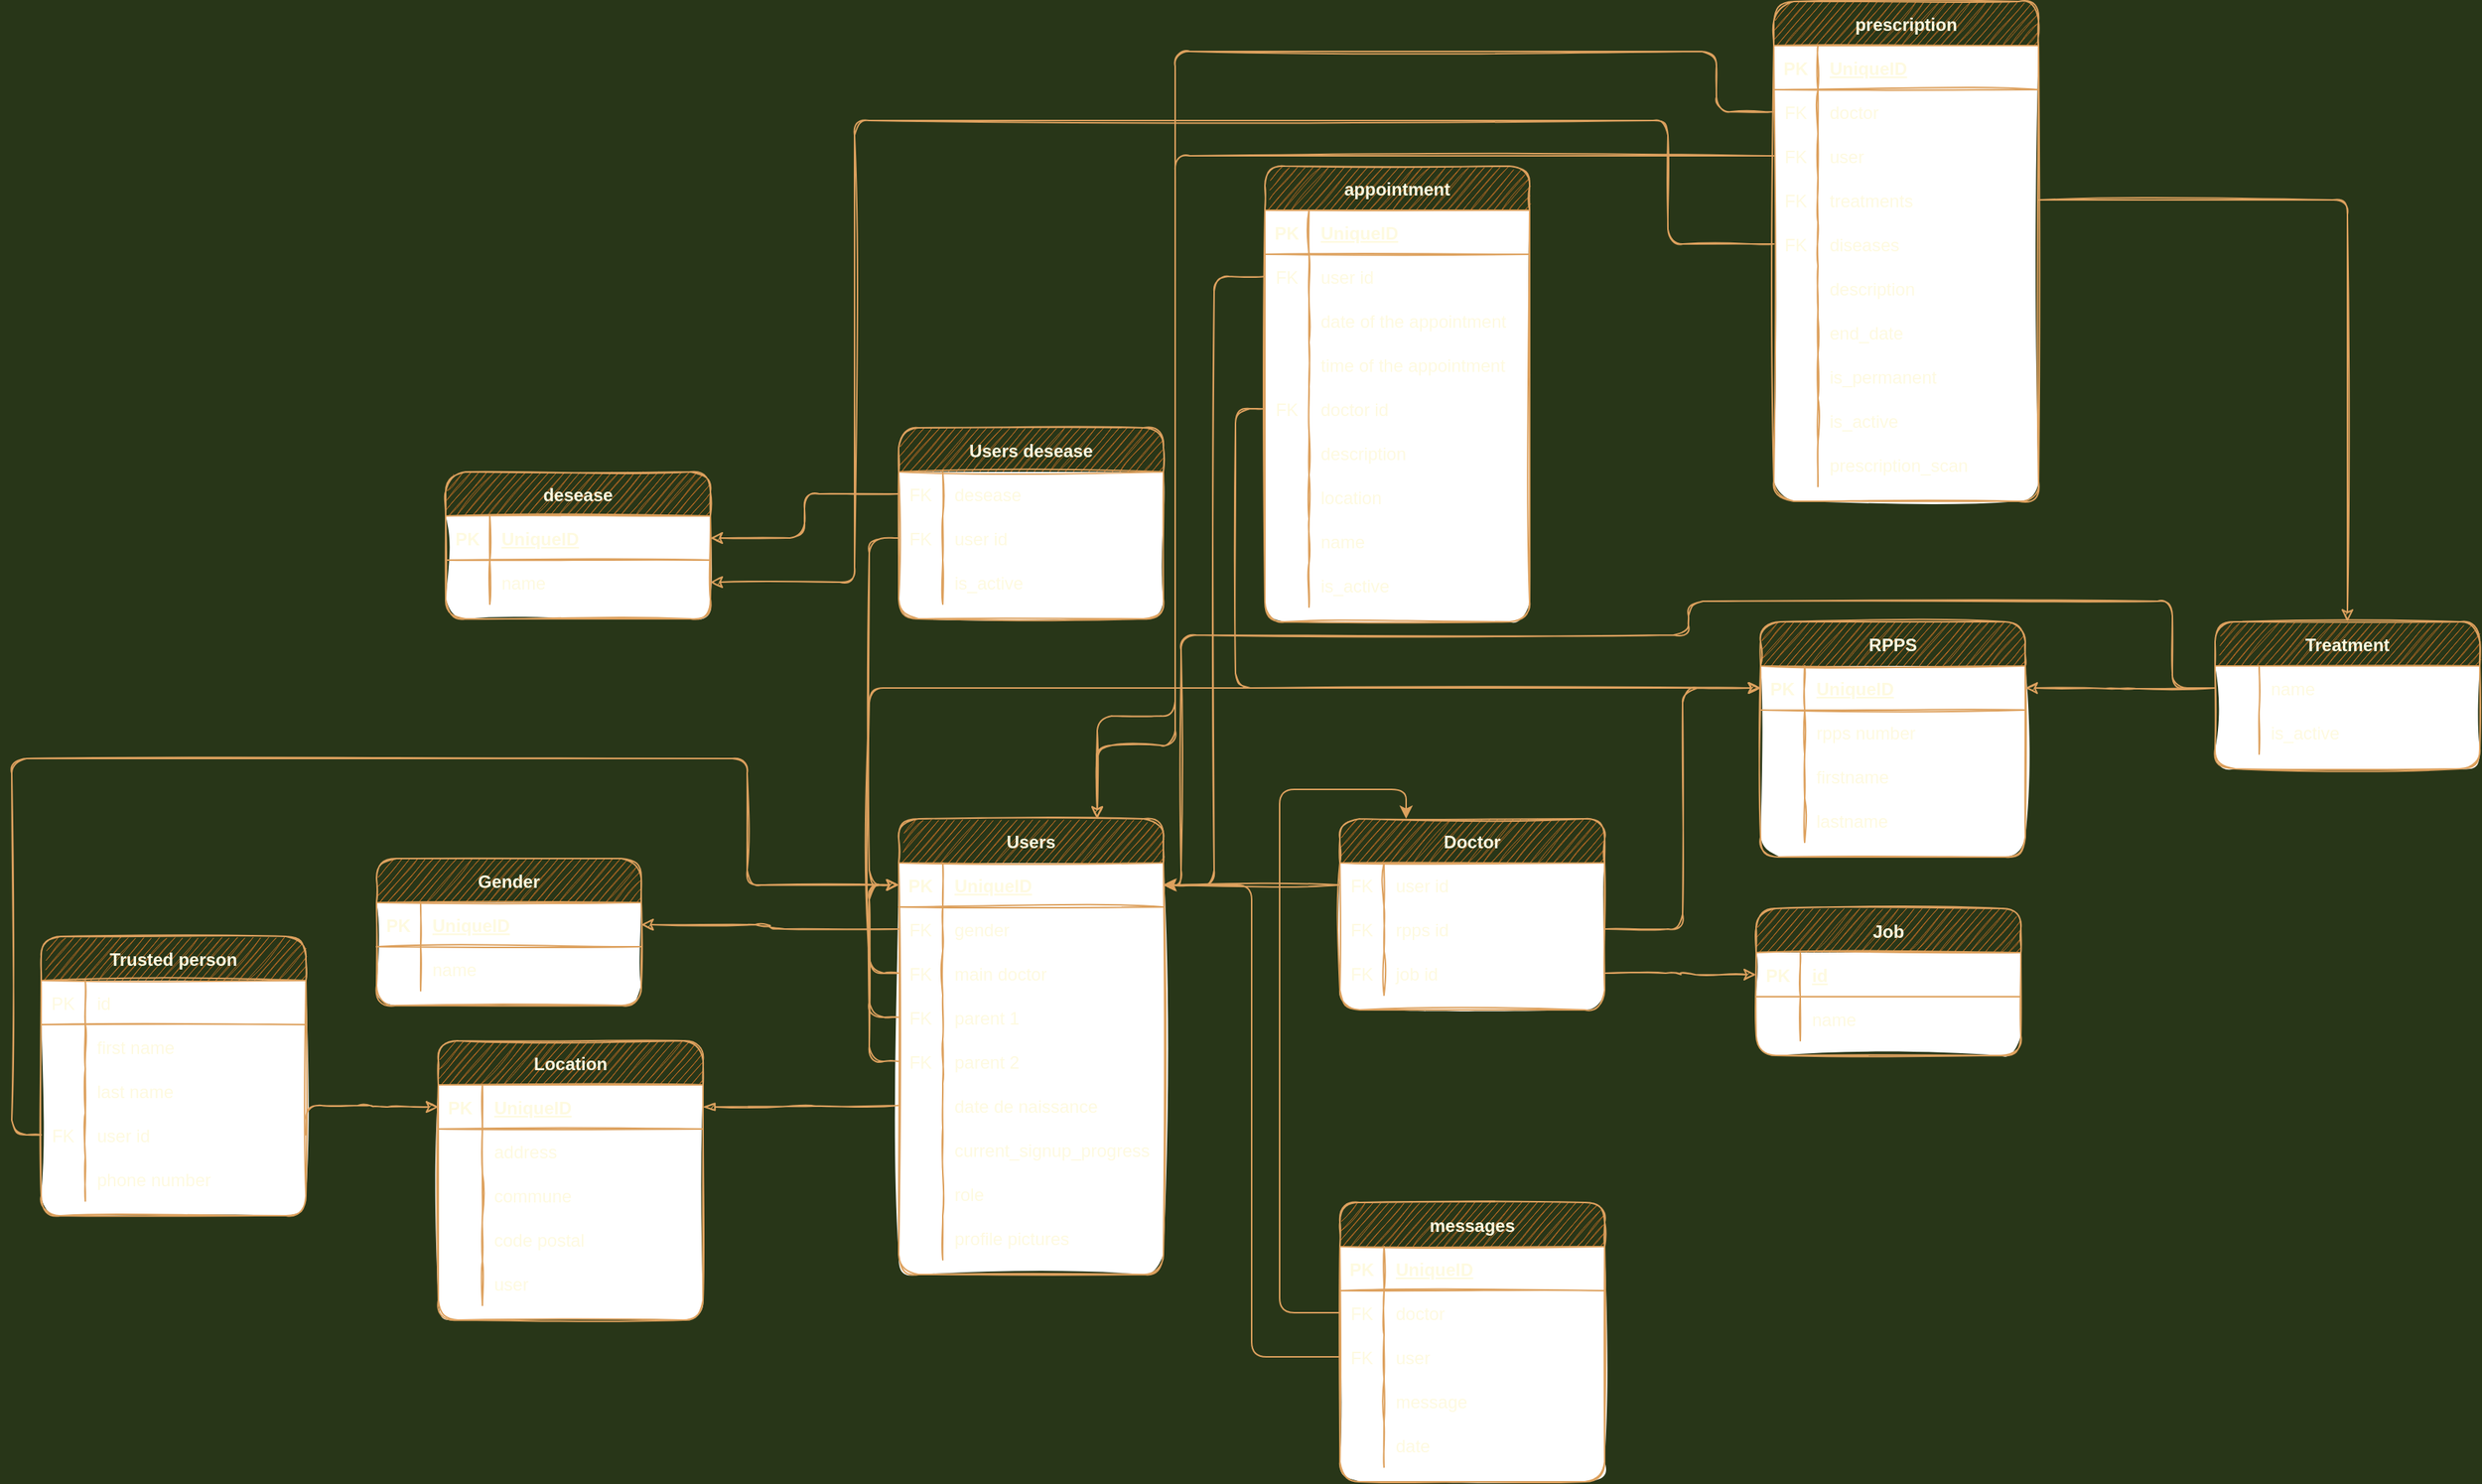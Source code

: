 <mxfile version="16.5.1" type="device" pages="2"><diagram id="UymCx0v-dMUm3-TC3wGi" name="modèle flèche"><mxGraphModel dx="981" dy="597" grid="0" gridSize="10" guides="1" tooltips="1" connect="1" arrows="1" fold="1" page="1" pageScale="1" pageWidth="2000" pageHeight="2000" background="#283618" math="0" shadow="0"><root><mxCell id="0"/><mxCell id="1" parent="0"/><mxCell id="rCe_Ou90WwGtMPkIwfiZ-5" value="Gender" style="shape=table;startSize=30;container=1;collapsible=1;childLayout=tableLayout;fixedRows=1;rowLines=0;fontStyle=1;align=center;resizeLast=1;fillColor=#BC6C25;strokeColor=#DDA15E;fontColor=#FEFAE0;sketch=1;rounded=1;swimlaneFillColor=default;" parent="1" vertex="1"><mxGeometry x="370" y="610" width="180" height="100" as="geometry"/></mxCell><mxCell id="rCe_Ou90WwGtMPkIwfiZ-6" value="" style="shape=partialRectangle;collapsible=0;dropTarget=0;pointerEvents=0;fillColor=none;top=0;left=0;bottom=1;right=0;points=[[0,0.5],[1,0.5]];portConstraint=eastwest;strokeColor=#DDA15E;fontColor=#FEFAE0;sketch=1;rounded=1;" parent="rCe_Ou90WwGtMPkIwfiZ-5" vertex="1"><mxGeometry y="30" width="180" height="30" as="geometry"/></mxCell><mxCell id="rCe_Ou90WwGtMPkIwfiZ-7" value="PK" style="shape=partialRectangle;connectable=0;fillColor=none;top=0;left=0;bottom=0;right=0;fontStyle=1;overflow=hidden;strokeColor=#DDA15E;fontColor=#FEFAE0;sketch=1;rounded=1;" parent="rCe_Ou90WwGtMPkIwfiZ-6" vertex="1"><mxGeometry width="30" height="30" as="geometry"><mxRectangle width="30" height="30" as="alternateBounds"/></mxGeometry></mxCell><mxCell id="rCe_Ou90WwGtMPkIwfiZ-8" value="UniqueID" style="shape=partialRectangle;connectable=0;fillColor=none;top=0;left=0;bottom=0;right=0;align=left;spacingLeft=6;fontStyle=5;overflow=hidden;strokeColor=#DDA15E;fontColor=#FEFAE0;sketch=1;rounded=1;" parent="rCe_Ou90WwGtMPkIwfiZ-6" vertex="1"><mxGeometry x="30" width="150" height="30" as="geometry"><mxRectangle width="150" height="30" as="alternateBounds"/></mxGeometry></mxCell><mxCell id="rCe_Ou90WwGtMPkIwfiZ-12" value="" style="shape=partialRectangle;collapsible=0;dropTarget=0;pointerEvents=0;fillColor=none;top=0;left=0;bottom=0;right=0;points=[[0,0.5],[1,0.5]];portConstraint=eastwest;strokeColor=#DDA15E;fontColor=#FEFAE0;sketch=1;rounded=1;" parent="rCe_Ou90WwGtMPkIwfiZ-5" vertex="1"><mxGeometry y="60" width="180" height="30" as="geometry"/></mxCell><mxCell id="rCe_Ou90WwGtMPkIwfiZ-13" value="" style="shape=partialRectangle;connectable=0;fillColor=none;top=0;left=0;bottom=0;right=0;editable=1;overflow=hidden;strokeColor=#DDA15E;fontColor=#FEFAE0;sketch=1;rounded=1;" parent="rCe_Ou90WwGtMPkIwfiZ-12" vertex="1"><mxGeometry width="30" height="30" as="geometry"><mxRectangle width="30" height="30" as="alternateBounds"/></mxGeometry></mxCell><mxCell id="rCe_Ou90WwGtMPkIwfiZ-14" value="name" style="shape=partialRectangle;connectable=0;fillColor=none;top=0;left=0;bottom=0;right=0;align=left;spacingLeft=6;overflow=hidden;strokeColor=#DDA15E;fontColor=#FEFAE0;sketch=1;rounded=1;" parent="rCe_Ou90WwGtMPkIwfiZ-12" vertex="1"><mxGeometry x="30" width="150" height="30" as="geometry"><mxRectangle width="150" height="30" as="alternateBounds"/></mxGeometry></mxCell><mxCell id="rCe_Ou90WwGtMPkIwfiZ-18" value="Users" style="shape=table;startSize=30;container=1;collapsible=1;childLayout=tableLayout;fixedRows=1;rowLines=0;fontStyle=1;align=center;resizeLast=1;fillColor=#BC6C25;strokeColor=#DDA15E;fontColor=#FEFAE0;sketch=1;rounded=1;swimlaneFillColor=default;" parent="1" vertex="1"><mxGeometry x="725" y="583" width="180" height="310.0" as="geometry"/></mxCell><mxCell id="rCe_Ou90WwGtMPkIwfiZ-19" value="" style="shape=partialRectangle;collapsible=0;dropTarget=0;pointerEvents=0;fillColor=none;top=0;left=0;bottom=1;right=0;points=[[0,0.5],[1,0.5]];portConstraint=eastwest;strokeColor=#DDA15E;fontColor=#FEFAE0;sketch=1;rounded=1;" parent="rCe_Ou90WwGtMPkIwfiZ-18" vertex="1"><mxGeometry y="30" width="180" height="30" as="geometry"/></mxCell><mxCell id="rCe_Ou90WwGtMPkIwfiZ-20" value="PK" style="shape=partialRectangle;connectable=0;fillColor=none;top=0;left=0;bottom=0;right=0;fontStyle=1;overflow=hidden;strokeColor=#DDA15E;fontColor=#FEFAE0;sketch=1;rounded=1;" parent="rCe_Ou90WwGtMPkIwfiZ-19" vertex="1"><mxGeometry width="30" height="30" as="geometry"><mxRectangle width="30" height="30" as="alternateBounds"/></mxGeometry></mxCell><mxCell id="rCe_Ou90WwGtMPkIwfiZ-21" value="UniqueID" style="shape=partialRectangle;connectable=0;fillColor=none;top=0;left=0;bottom=0;right=0;align=left;spacingLeft=6;fontStyle=5;overflow=hidden;strokeColor=#DDA15E;fontColor=#FEFAE0;sketch=1;rounded=1;" parent="rCe_Ou90WwGtMPkIwfiZ-19" vertex="1"><mxGeometry x="30" width="150" height="30" as="geometry"><mxRectangle width="150" height="30" as="alternateBounds"/></mxGeometry></mxCell><mxCell id="rCe_Ou90WwGtMPkIwfiZ-28" value="" style="shape=partialRectangle;collapsible=0;dropTarget=0;pointerEvents=0;fillColor=none;top=0;left=0;bottom=0;right=0;points=[[0,0.5],[1,0.5]];portConstraint=eastwest;strokeColor=#DDA15E;fontColor=#FEFAE0;sketch=1;rounded=1;" parent="rCe_Ou90WwGtMPkIwfiZ-18" vertex="1"><mxGeometry y="60" width="180" height="30" as="geometry"/></mxCell><mxCell id="rCe_Ou90WwGtMPkIwfiZ-29" value="FK" style="shape=partialRectangle;connectable=0;fillColor=none;top=0;left=0;bottom=0;right=0;editable=1;overflow=hidden;strokeColor=#DDA15E;fontColor=#FEFAE0;sketch=1;rounded=1;" parent="rCe_Ou90WwGtMPkIwfiZ-28" vertex="1"><mxGeometry width="30" height="30" as="geometry"><mxRectangle width="30" height="30" as="alternateBounds"/></mxGeometry></mxCell><mxCell id="rCe_Ou90WwGtMPkIwfiZ-30" value="gender" style="shape=partialRectangle;connectable=0;fillColor=none;top=0;left=0;bottom=0;right=0;align=left;spacingLeft=6;overflow=hidden;strokeColor=#DDA15E;fontColor=#FEFAE0;sketch=1;rounded=1;" parent="rCe_Ou90WwGtMPkIwfiZ-28" vertex="1"><mxGeometry x="30" width="150" height="30" as="geometry"><mxRectangle width="150" height="30" as="alternateBounds"/></mxGeometry></mxCell><mxCell id="rCe_Ou90WwGtMPkIwfiZ-31" value="" style="shape=partialRectangle;collapsible=0;dropTarget=0;pointerEvents=0;fillColor=none;top=0;left=0;bottom=0;right=0;points=[[0,0.5],[1,0.5]];portConstraint=eastwest;strokeColor=#DDA15E;fontColor=#FEFAE0;sketch=1;rounded=1;" parent="rCe_Ou90WwGtMPkIwfiZ-18" vertex="1"><mxGeometry y="90" width="180" height="30" as="geometry"/></mxCell><mxCell id="rCe_Ou90WwGtMPkIwfiZ-32" value="FK" style="shape=partialRectangle;connectable=0;fillColor=none;top=0;left=0;bottom=0;right=0;editable=1;overflow=hidden;strokeColor=#DDA15E;fontColor=#FEFAE0;sketch=1;rounded=1;" parent="rCe_Ou90WwGtMPkIwfiZ-31" vertex="1"><mxGeometry width="30" height="30" as="geometry"><mxRectangle width="30" height="30" as="alternateBounds"/></mxGeometry></mxCell><mxCell id="rCe_Ou90WwGtMPkIwfiZ-33" value="main doctor" style="shape=partialRectangle;connectable=0;fillColor=none;top=0;left=0;bottom=0;right=0;align=left;spacingLeft=6;overflow=hidden;strokeColor=#DDA15E;fontColor=#FEFAE0;sketch=1;rounded=1;" parent="rCe_Ou90WwGtMPkIwfiZ-31" vertex="1"><mxGeometry x="30" width="150" height="30" as="geometry"><mxRectangle width="150" height="30" as="alternateBounds"/></mxGeometry></mxCell><mxCell id="rCe_Ou90WwGtMPkIwfiZ-233" style="edgeStyle=orthogonalEdgeStyle;rounded=1;orthogonalLoop=1;jettySize=auto;html=1;exitX=0;exitY=0.5;exitDx=0;exitDy=0;entryX=0;entryY=0.5;entryDx=0;entryDy=0;labelBackgroundColor=#283618;strokeColor=#DDA15E;fontColor=#FEFAE0;sketch=1;" parent="rCe_Ou90WwGtMPkIwfiZ-18" source="rCe_Ou90WwGtMPkIwfiZ-95" target="rCe_Ou90WwGtMPkIwfiZ-19" edge="1"><mxGeometry relative="1" as="geometry"/></mxCell><mxCell id="rCe_Ou90WwGtMPkIwfiZ-95" value="" style="shape=partialRectangle;collapsible=0;dropTarget=0;pointerEvents=0;fillColor=none;top=0;left=0;bottom=0;right=0;points=[[0,0.5],[1,0.5]];portConstraint=eastwest;strokeColor=#DDA15E;fontColor=#FEFAE0;sketch=1;rounded=1;" parent="rCe_Ou90WwGtMPkIwfiZ-18" vertex="1"><mxGeometry y="120" width="180" height="30" as="geometry"/></mxCell><mxCell id="rCe_Ou90WwGtMPkIwfiZ-96" value="FK" style="shape=partialRectangle;connectable=0;fillColor=none;top=0;left=0;bottom=0;right=0;editable=1;overflow=hidden;strokeColor=#DDA15E;fontColor=#FEFAE0;sketch=1;rounded=1;" parent="rCe_Ou90WwGtMPkIwfiZ-95" vertex="1"><mxGeometry width="30" height="30" as="geometry"><mxRectangle width="30" height="30" as="alternateBounds"/></mxGeometry></mxCell><mxCell id="rCe_Ou90WwGtMPkIwfiZ-97" value="parent 1" style="shape=partialRectangle;connectable=0;fillColor=none;top=0;left=0;bottom=0;right=0;align=left;spacingLeft=6;overflow=hidden;strokeColor=#DDA15E;fontColor=#FEFAE0;sketch=1;rounded=1;" parent="rCe_Ou90WwGtMPkIwfiZ-95" vertex="1"><mxGeometry x="30" width="150" height="30" as="geometry"><mxRectangle width="150" height="30" as="alternateBounds"/></mxGeometry></mxCell><mxCell id="rCe_Ou90WwGtMPkIwfiZ-232" style="edgeStyle=orthogonalEdgeStyle;rounded=1;orthogonalLoop=1;jettySize=auto;html=1;exitX=0;exitY=0.5;exitDx=0;exitDy=0;entryX=0;entryY=0.5;entryDx=0;entryDy=0;labelBackgroundColor=#283618;strokeColor=#DDA15E;fontColor=#FEFAE0;sketch=1;" parent="rCe_Ou90WwGtMPkIwfiZ-18" source="rCe_Ou90WwGtMPkIwfiZ-98" target="rCe_Ou90WwGtMPkIwfiZ-19" edge="1"><mxGeometry relative="1" as="geometry"/></mxCell><mxCell id="rCe_Ou90WwGtMPkIwfiZ-98" value="" style="shape=partialRectangle;collapsible=0;dropTarget=0;pointerEvents=0;fillColor=none;top=0;left=0;bottom=0;right=0;points=[[0,0.5],[1,0.5]];portConstraint=eastwest;strokeColor=#DDA15E;fontColor=#FEFAE0;sketch=1;rounded=1;" parent="rCe_Ou90WwGtMPkIwfiZ-18" vertex="1"><mxGeometry y="150" width="180" height="30" as="geometry"/></mxCell><mxCell id="rCe_Ou90WwGtMPkIwfiZ-99" value="FK" style="shape=partialRectangle;connectable=0;fillColor=none;top=0;left=0;bottom=0;right=0;editable=1;overflow=hidden;strokeColor=#DDA15E;fontColor=#FEFAE0;sketch=1;rounded=1;" parent="rCe_Ou90WwGtMPkIwfiZ-98" vertex="1"><mxGeometry width="30" height="30" as="geometry"><mxRectangle width="30" height="30" as="alternateBounds"/></mxGeometry></mxCell><mxCell id="rCe_Ou90WwGtMPkIwfiZ-100" value="parent 2" style="shape=partialRectangle;connectable=0;fillColor=none;top=0;left=0;bottom=0;right=0;align=left;spacingLeft=6;overflow=hidden;strokeColor=#DDA15E;fontColor=#FEFAE0;sketch=1;rounded=1;" parent="rCe_Ou90WwGtMPkIwfiZ-98" vertex="1"><mxGeometry x="30" width="150" height="30" as="geometry"><mxRectangle width="150" height="30" as="alternateBounds"/></mxGeometry></mxCell><mxCell id="MAqyGFHW13-Q5Mjd-oht-1" value="" style="shape=partialRectangle;collapsible=0;dropTarget=0;pointerEvents=0;fillColor=none;top=0;left=0;bottom=0;right=0;points=[[0,0.5],[1,0.5]];portConstraint=eastwest;strokeColor=#DDA15E;fontColor=#FEFAE0;sketch=1;rounded=1;" parent="rCe_Ou90WwGtMPkIwfiZ-18" vertex="1"><mxGeometry y="180" width="180" height="30" as="geometry"/></mxCell><mxCell id="MAqyGFHW13-Q5Mjd-oht-2" value="   " style="shape=partialRectangle;connectable=0;fillColor=none;top=0;left=0;bottom=0;right=0;editable=1;overflow=hidden;strokeColor=#DDA15E;fontColor=#FEFAE0;sketch=1;rounded=1;" parent="MAqyGFHW13-Q5Mjd-oht-1" vertex="1"><mxGeometry width="30" height="30" as="geometry"><mxRectangle width="30" height="30" as="alternateBounds"/></mxGeometry></mxCell><mxCell id="MAqyGFHW13-Q5Mjd-oht-3" value="date de naissance" style="shape=partialRectangle;connectable=0;fillColor=none;top=0;left=0;bottom=0;right=0;align=left;spacingLeft=6;overflow=hidden;strokeColor=#DDA15E;fontColor=#FEFAE0;sketch=1;rounded=1;" parent="MAqyGFHW13-Q5Mjd-oht-1" vertex="1"><mxGeometry x="30" width="150" height="30" as="geometry"><mxRectangle width="150" height="30" as="alternateBounds"/></mxGeometry></mxCell><mxCell id="13" value="" style="shape=partialRectangle;collapsible=0;dropTarget=0;pointerEvents=0;fillColor=none;top=0;left=0;bottom=0;right=0;points=[[0,0.5],[1,0.5]];portConstraint=eastwest;strokeColor=#DDA15E;fontColor=#FEFAE0;sketch=1;rounded=1;" parent="rCe_Ou90WwGtMPkIwfiZ-18" vertex="1"><mxGeometry y="210" width="180" height="30" as="geometry"/></mxCell><mxCell id="14" value="   " style="shape=partialRectangle;connectable=0;fillColor=none;top=0;left=0;bottom=0;right=0;editable=1;overflow=hidden;strokeColor=#DDA15E;fontColor=#FEFAE0;sketch=1;rounded=1;" parent="13" vertex="1"><mxGeometry width="30" height="30" as="geometry"><mxRectangle width="30" height="30" as="alternateBounds"/></mxGeometry></mxCell><mxCell id="15" value="current_signup_progress" style="shape=partialRectangle;connectable=0;fillColor=none;top=0;left=0;bottom=0;right=0;align=left;spacingLeft=6;overflow=hidden;strokeColor=#DDA15E;fontColor=#FEFAE0;sketch=1;rounded=1;" parent="13" vertex="1"><mxGeometry x="30" width="150" height="30" as="geometry"><mxRectangle width="150" height="30" as="alternateBounds"/></mxGeometry></mxCell><mxCell id="22" value="" style="shape=partialRectangle;collapsible=0;dropTarget=0;pointerEvents=0;fillColor=none;top=0;left=0;bottom=0;right=0;points=[[0,0.5],[1,0.5]];portConstraint=eastwest;strokeColor=#DDA15E;fontColor=#FEFAE0;sketch=1;rounded=1;" parent="rCe_Ou90WwGtMPkIwfiZ-18" vertex="1"><mxGeometry y="240" width="180" height="30" as="geometry"/></mxCell><mxCell id="23" value="   " style="shape=partialRectangle;connectable=0;fillColor=none;top=0;left=0;bottom=0;right=0;editable=1;overflow=hidden;strokeColor=#DDA15E;fontColor=#FEFAE0;sketch=1;rounded=1;" parent="22" vertex="1"><mxGeometry width="30" height="30" as="geometry"><mxRectangle width="30" height="30" as="alternateBounds"/></mxGeometry></mxCell><mxCell id="24" value="role" style="shape=partialRectangle;connectable=0;fillColor=none;top=0;left=0;bottom=0;right=0;align=left;spacingLeft=6;overflow=hidden;strokeColor=#DDA15E;fontColor=#FEFAE0;sketch=1;rounded=1;" parent="22" vertex="1"><mxGeometry x="30" width="150" height="30" as="geometry"><mxRectangle width="150" height="30" as="alternateBounds"/></mxGeometry></mxCell><mxCell id="25" value="" style="shape=partialRectangle;collapsible=0;dropTarget=0;pointerEvents=0;fillColor=none;top=0;left=0;bottom=0;right=0;points=[[0,0.5],[1,0.5]];portConstraint=eastwest;strokeColor=#DDA15E;fontColor=#FEFAE0;sketch=1;rounded=1;" parent="rCe_Ou90WwGtMPkIwfiZ-18" vertex="1"><mxGeometry y="270" width="180" height="30" as="geometry"/></mxCell><mxCell id="26" value="   " style="shape=partialRectangle;connectable=0;fillColor=none;top=0;left=0;bottom=0;right=0;editable=1;overflow=hidden;strokeColor=#DDA15E;fontColor=#FEFAE0;sketch=1;rounded=1;" parent="25" vertex="1"><mxGeometry width="30" height="30" as="geometry"><mxRectangle width="30" height="30" as="alternateBounds"/></mxGeometry></mxCell><mxCell id="27" value="profile pictures" style="shape=partialRectangle;connectable=0;fillColor=none;top=0;left=0;bottom=0;right=0;align=left;spacingLeft=6;overflow=hidden;strokeColor=#DDA15E;fontColor=#FEFAE0;sketch=1;rounded=1;" parent="25" vertex="1"><mxGeometry x="30" width="150" height="30" as="geometry"><mxRectangle width="150" height="30" as="alternateBounds"/></mxGeometry></mxCell><mxCell id="rCe_Ou90WwGtMPkIwfiZ-37" value="Doctor" style="shape=table;startSize=30;container=1;collapsible=1;childLayout=tableLayout;fixedRows=1;rowLines=0;fontStyle=1;align=center;resizeLast=1;fillColor=#BC6C25;strokeColor=#DDA15E;fontColor=#FEFAE0;sketch=1;rounded=1;swimlaneFillColor=default;" parent="1" vertex="1"><mxGeometry x="1025" y="583" width="180" height="130.0" as="geometry"/></mxCell><mxCell id="rCe_Ou90WwGtMPkIwfiZ-193" value="" style="shape=partialRectangle;collapsible=0;dropTarget=0;pointerEvents=0;fillColor=none;top=0;left=0;bottom=0;right=0;points=[[0,0.5],[1,0.5]];portConstraint=eastwest;strokeColor=#DDA15E;fontColor=#FEFAE0;sketch=1;rounded=1;" parent="rCe_Ou90WwGtMPkIwfiZ-37" vertex="1"><mxGeometry y="30" width="180" height="30" as="geometry"/></mxCell><mxCell id="rCe_Ou90WwGtMPkIwfiZ-194" value="FK" style="shape=partialRectangle;connectable=0;fillColor=none;top=0;left=0;bottom=0;right=0;editable=1;overflow=hidden;strokeColor=#DDA15E;fontColor=#FEFAE0;sketch=1;rounded=1;" parent="rCe_Ou90WwGtMPkIwfiZ-193" vertex="1"><mxGeometry width="30" height="30" as="geometry"><mxRectangle width="30" height="30" as="alternateBounds"/></mxGeometry></mxCell><mxCell id="rCe_Ou90WwGtMPkIwfiZ-195" value="user id" style="shape=partialRectangle;connectable=0;fillColor=none;top=0;left=0;bottom=0;right=0;align=left;spacingLeft=6;overflow=hidden;strokeColor=#DDA15E;fontColor=#FEFAE0;sketch=1;rounded=1;" parent="rCe_Ou90WwGtMPkIwfiZ-193" vertex="1"><mxGeometry x="30" width="150" height="30" as="geometry"><mxRectangle width="150" height="30" as="alternateBounds"/></mxGeometry></mxCell><mxCell id="rCe_Ou90WwGtMPkIwfiZ-41" value="" style="shape=partialRectangle;collapsible=0;dropTarget=0;pointerEvents=0;fillColor=none;top=0;left=0;bottom=0;right=0;points=[[0,0.5],[1,0.5]];portConstraint=eastwest;strokeColor=#DDA15E;fontColor=#FEFAE0;sketch=1;rounded=1;" parent="rCe_Ou90WwGtMPkIwfiZ-37" vertex="1"><mxGeometry y="60" width="180" height="30" as="geometry"/></mxCell><mxCell id="rCe_Ou90WwGtMPkIwfiZ-42" value="FK" style="shape=partialRectangle;connectable=0;fillColor=none;top=0;left=0;bottom=0;right=0;editable=1;overflow=hidden;strokeColor=#DDA15E;fontColor=#FEFAE0;sketch=1;rounded=1;" parent="rCe_Ou90WwGtMPkIwfiZ-41" vertex="1"><mxGeometry width="30" height="30" as="geometry"><mxRectangle width="30" height="30" as="alternateBounds"/></mxGeometry></mxCell><mxCell id="rCe_Ou90WwGtMPkIwfiZ-43" value="rpps id" style="shape=partialRectangle;connectable=0;fillColor=none;top=0;left=0;bottom=0;right=0;align=left;spacingLeft=6;overflow=hidden;strokeColor=#DDA15E;fontColor=#FEFAE0;sketch=1;rounded=1;" parent="rCe_Ou90WwGtMPkIwfiZ-41" vertex="1"><mxGeometry x="30" width="150" height="30" as="geometry"><mxRectangle width="150" height="30" as="alternateBounds"/></mxGeometry></mxCell><mxCell id="rCe_Ou90WwGtMPkIwfiZ-56" value="" style="shape=partialRectangle;collapsible=0;dropTarget=0;pointerEvents=0;fillColor=none;top=0;left=0;bottom=0;right=0;points=[[0,0.5],[1,0.5]];portConstraint=eastwest;strokeColor=#DDA15E;fontColor=#FEFAE0;sketch=1;rounded=1;" parent="rCe_Ou90WwGtMPkIwfiZ-37" vertex="1"><mxGeometry y="90" width="180" height="30" as="geometry"/></mxCell><mxCell id="rCe_Ou90WwGtMPkIwfiZ-57" value="FK" style="shape=partialRectangle;connectable=0;fillColor=none;top=0;left=0;bottom=0;right=0;editable=1;overflow=hidden;strokeColor=#DDA15E;fontColor=#FEFAE0;sketch=1;rounded=1;" parent="rCe_Ou90WwGtMPkIwfiZ-56" vertex="1"><mxGeometry width="30" height="30" as="geometry"><mxRectangle width="30" height="30" as="alternateBounds"/></mxGeometry></mxCell><mxCell id="rCe_Ou90WwGtMPkIwfiZ-58" value="job id" style="shape=partialRectangle;connectable=0;fillColor=none;top=0;left=0;bottom=0;right=0;align=left;spacingLeft=6;overflow=hidden;strokeColor=#DDA15E;fontColor=#FEFAE0;sketch=1;rounded=1;" parent="rCe_Ou90WwGtMPkIwfiZ-56" vertex="1"><mxGeometry x="30" width="150" height="30" as="geometry"><mxRectangle width="150" height="30" as="alternateBounds"/></mxGeometry></mxCell><mxCell id="rCe_Ou90WwGtMPkIwfiZ-59" value="Job" style="shape=table;startSize=30;container=1;collapsible=1;childLayout=tableLayout;fixedRows=1;rowLines=0;fontStyle=1;align=center;resizeLast=1;fillColor=#BC6C25;strokeColor=#DDA15E;fontColor=#FEFAE0;sketch=1;rounded=1;swimlaneFillColor=default;" parent="1" vertex="1"><mxGeometry x="1308" y="644" width="180" height="100.0" as="geometry"/></mxCell><mxCell id="rCe_Ou90WwGtMPkIwfiZ-60" value="" style="shape=partialRectangle;collapsible=0;dropTarget=0;pointerEvents=0;fillColor=none;top=0;left=0;bottom=1;right=0;points=[[0,0.5],[1,0.5]];portConstraint=eastwest;strokeColor=#DDA15E;fontColor=#FEFAE0;sketch=1;rounded=1;" parent="rCe_Ou90WwGtMPkIwfiZ-59" vertex="1"><mxGeometry y="30" width="180" height="30" as="geometry"/></mxCell><mxCell id="rCe_Ou90WwGtMPkIwfiZ-61" value="PK" style="shape=partialRectangle;connectable=0;fillColor=none;top=0;left=0;bottom=0;right=0;fontStyle=1;overflow=hidden;strokeColor=#DDA15E;fontColor=#FEFAE0;sketch=1;rounded=1;" parent="rCe_Ou90WwGtMPkIwfiZ-60" vertex="1"><mxGeometry width="30" height="30" as="geometry"><mxRectangle width="30" height="30" as="alternateBounds"/></mxGeometry></mxCell><mxCell id="rCe_Ou90WwGtMPkIwfiZ-62" value="id" style="shape=partialRectangle;connectable=0;fillColor=none;top=0;left=0;bottom=0;right=0;align=left;spacingLeft=6;fontStyle=5;overflow=hidden;strokeColor=#DDA15E;fontColor=#FEFAE0;sketch=1;rounded=1;" parent="rCe_Ou90WwGtMPkIwfiZ-60" vertex="1"><mxGeometry x="30" width="150" height="30" as="geometry"><mxRectangle width="150" height="30" as="alternateBounds"/></mxGeometry></mxCell><mxCell id="rCe_Ou90WwGtMPkIwfiZ-63" value="" style="shape=partialRectangle;collapsible=0;dropTarget=0;pointerEvents=0;fillColor=none;top=0;left=0;bottom=0;right=0;points=[[0,0.5],[1,0.5]];portConstraint=eastwest;strokeColor=#DDA15E;fontColor=#FEFAE0;sketch=1;rounded=1;" parent="rCe_Ou90WwGtMPkIwfiZ-59" vertex="1"><mxGeometry y="60" width="180" height="30" as="geometry"/></mxCell><mxCell id="rCe_Ou90WwGtMPkIwfiZ-64" value="" style="shape=partialRectangle;connectable=0;fillColor=none;top=0;left=0;bottom=0;right=0;editable=1;overflow=hidden;strokeColor=#DDA15E;fontColor=#FEFAE0;sketch=1;rounded=1;" parent="rCe_Ou90WwGtMPkIwfiZ-63" vertex="1"><mxGeometry width="30" height="30" as="geometry"><mxRectangle width="30" height="30" as="alternateBounds"/></mxGeometry></mxCell><mxCell id="rCe_Ou90WwGtMPkIwfiZ-65" value="name" style="shape=partialRectangle;connectable=0;fillColor=none;top=0;left=0;bottom=0;right=0;align=left;spacingLeft=6;overflow=hidden;strokeColor=#DDA15E;fontColor=#FEFAE0;sketch=1;rounded=1;" parent="rCe_Ou90WwGtMPkIwfiZ-63" vertex="1"><mxGeometry x="30" width="150" height="30" as="geometry"><mxRectangle width="150" height="30" as="alternateBounds"/></mxGeometry></mxCell><mxCell id="rCe_Ou90WwGtMPkIwfiZ-69" value="RPPS" style="shape=table;startSize=30;container=1;collapsible=1;childLayout=tableLayout;fixedRows=1;rowLines=0;fontStyle=1;align=center;resizeLast=1;fillColor=#BC6C25;strokeColor=#DDA15E;fontColor=#FEFAE0;sketch=1;rounded=1;swimlaneFillColor=default;" parent="1" vertex="1"><mxGeometry x="1311" y="449" width="180" height="160" as="geometry"/></mxCell><mxCell id="rCe_Ou90WwGtMPkIwfiZ-70" value="" style="shape=partialRectangle;collapsible=0;dropTarget=0;pointerEvents=0;fillColor=none;top=0;left=0;bottom=1;right=0;points=[[0,0.5],[1,0.5]];portConstraint=eastwest;strokeColor=#DDA15E;fontColor=#FEFAE0;sketch=1;rounded=1;" parent="rCe_Ou90WwGtMPkIwfiZ-69" vertex="1"><mxGeometry y="30" width="180" height="30" as="geometry"/></mxCell><mxCell id="rCe_Ou90WwGtMPkIwfiZ-71" value="PK" style="shape=partialRectangle;connectable=0;fillColor=none;top=0;left=0;bottom=0;right=0;fontStyle=1;overflow=hidden;strokeColor=#DDA15E;fontColor=#FEFAE0;sketch=1;rounded=1;" parent="rCe_Ou90WwGtMPkIwfiZ-70" vertex="1"><mxGeometry width="30" height="30" as="geometry"><mxRectangle width="30" height="30" as="alternateBounds"/></mxGeometry></mxCell><mxCell id="rCe_Ou90WwGtMPkIwfiZ-72" value="UniqueID" style="shape=partialRectangle;connectable=0;fillColor=none;top=0;left=0;bottom=0;right=0;align=left;spacingLeft=6;fontStyle=5;overflow=hidden;strokeColor=#DDA15E;fontColor=#FEFAE0;sketch=1;rounded=1;" parent="rCe_Ou90WwGtMPkIwfiZ-70" vertex="1"><mxGeometry x="30" width="150" height="30" as="geometry"><mxRectangle width="150" height="30" as="alternateBounds"/></mxGeometry></mxCell><mxCell id="rCe_Ou90WwGtMPkIwfiZ-73" value="" style="shape=partialRectangle;collapsible=0;dropTarget=0;pointerEvents=0;fillColor=none;top=0;left=0;bottom=0;right=0;points=[[0,0.5],[1,0.5]];portConstraint=eastwest;strokeColor=#DDA15E;fontColor=#FEFAE0;sketch=1;rounded=1;" parent="rCe_Ou90WwGtMPkIwfiZ-69" vertex="1"><mxGeometry y="60" width="180" height="30" as="geometry"/></mxCell><mxCell id="rCe_Ou90WwGtMPkIwfiZ-74" value="" style="shape=partialRectangle;connectable=0;fillColor=none;top=0;left=0;bottom=0;right=0;editable=1;overflow=hidden;strokeColor=#DDA15E;fontColor=#FEFAE0;sketch=1;rounded=1;" parent="rCe_Ou90WwGtMPkIwfiZ-73" vertex="1"><mxGeometry width="30" height="30" as="geometry"><mxRectangle width="30" height="30" as="alternateBounds"/></mxGeometry></mxCell><mxCell id="rCe_Ou90WwGtMPkIwfiZ-75" value="rpps number" style="shape=partialRectangle;connectable=0;fillColor=none;top=0;left=0;bottom=0;right=0;align=left;spacingLeft=6;overflow=hidden;strokeColor=#DDA15E;fontColor=#FEFAE0;sketch=1;rounded=1;" parent="rCe_Ou90WwGtMPkIwfiZ-73" vertex="1"><mxGeometry x="30" width="150" height="30" as="geometry"><mxRectangle width="150" height="30" as="alternateBounds"/></mxGeometry></mxCell><mxCell id="gc3_xs9xZk7Vj-xyYKYa-1" value="" style="shape=partialRectangle;collapsible=0;dropTarget=0;pointerEvents=0;fillColor=none;top=0;left=0;bottom=0;right=0;points=[[0,0.5],[1,0.5]];portConstraint=eastwest;strokeColor=#DDA15E;fontColor=#FEFAE0;sketch=1;rounded=1;" parent="rCe_Ou90WwGtMPkIwfiZ-69" vertex="1"><mxGeometry y="90" width="180" height="30" as="geometry"/></mxCell><mxCell id="gc3_xs9xZk7Vj-xyYKYa-2" value="" style="shape=partialRectangle;connectable=0;fillColor=none;top=0;left=0;bottom=0;right=0;editable=1;overflow=hidden;strokeColor=#DDA15E;fontColor=#FEFAE0;sketch=1;rounded=1;" parent="gc3_xs9xZk7Vj-xyYKYa-1" vertex="1"><mxGeometry width="30" height="30" as="geometry"><mxRectangle width="30" height="30" as="alternateBounds"/></mxGeometry></mxCell><mxCell id="gc3_xs9xZk7Vj-xyYKYa-3" value="firstname" style="shape=partialRectangle;connectable=0;fillColor=none;top=0;left=0;bottom=0;right=0;align=left;spacingLeft=6;overflow=hidden;strokeColor=#DDA15E;fontColor=#FEFAE0;sketch=1;rounded=1;" parent="gc3_xs9xZk7Vj-xyYKYa-1" vertex="1"><mxGeometry x="30" width="150" height="30" as="geometry"><mxRectangle width="150" height="30" as="alternateBounds"/></mxGeometry></mxCell><mxCell id="gc3_xs9xZk7Vj-xyYKYa-4" value="" style="shape=partialRectangle;collapsible=0;dropTarget=0;pointerEvents=0;fillColor=none;top=0;left=0;bottom=0;right=0;points=[[0,0.5],[1,0.5]];portConstraint=eastwest;strokeColor=#DDA15E;fontColor=#FEFAE0;sketch=1;rounded=1;" parent="rCe_Ou90WwGtMPkIwfiZ-69" vertex="1"><mxGeometry y="120" width="180" height="30" as="geometry"/></mxCell><mxCell id="gc3_xs9xZk7Vj-xyYKYa-5" value="" style="shape=partialRectangle;connectable=0;fillColor=none;top=0;left=0;bottom=0;right=0;editable=1;overflow=hidden;strokeColor=#DDA15E;fontColor=#FEFAE0;sketch=1;rounded=1;" parent="gc3_xs9xZk7Vj-xyYKYa-4" vertex="1"><mxGeometry width="30" height="30" as="geometry"><mxRectangle width="30" height="30" as="alternateBounds"/></mxGeometry></mxCell><mxCell id="gc3_xs9xZk7Vj-xyYKYa-6" value="lastname" style="shape=partialRectangle;connectable=0;fillColor=none;top=0;left=0;bottom=0;right=0;align=left;spacingLeft=6;overflow=hidden;strokeColor=#DDA15E;fontColor=#FEFAE0;sketch=1;rounded=1;" parent="gc3_xs9xZk7Vj-xyYKYa-4" vertex="1"><mxGeometry x="30" width="150" height="30" as="geometry"><mxRectangle width="150" height="30" as="alternateBounds"/></mxGeometry></mxCell><mxCell id="rCe_Ou90WwGtMPkIwfiZ-101" value="desease" style="shape=table;startSize=30;container=1;collapsible=1;childLayout=tableLayout;fixedRows=1;rowLines=0;fontStyle=1;align=center;resizeLast=1;fillColor=#BC6C25;strokeColor=#DDA15E;fontColor=#FEFAE0;sketch=1;rounded=1;swimlaneFillColor=default;" parent="1" vertex="1"><mxGeometry x="417" y="347" width="180" height="100" as="geometry"/></mxCell><mxCell id="rCe_Ou90WwGtMPkIwfiZ-102" value="" style="shape=partialRectangle;collapsible=0;dropTarget=0;pointerEvents=0;fillColor=none;top=0;left=0;bottom=1;right=0;points=[[0,0.5],[1,0.5]];portConstraint=eastwest;strokeColor=#DDA15E;fontColor=#FEFAE0;sketch=1;rounded=1;" parent="rCe_Ou90WwGtMPkIwfiZ-101" vertex="1"><mxGeometry y="30" width="180" height="30" as="geometry"/></mxCell><mxCell id="rCe_Ou90WwGtMPkIwfiZ-103" value="PK" style="shape=partialRectangle;connectable=0;fillColor=none;top=0;left=0;bottom=0;right=0;fontStyle=1;overflow=hidden;strokeColor=#DDA15E;fontColor=#FEFAE0;sketch=1;rounded=1;" parent="rCe_Ou90WwGtMPkIwfiZ-102" vertex="1"><mxGeometry width="30" height="30" as="geometry"><mxRectangle width="30" height="30" as="alternateBounds"/></mxGeometry></mxCell><mxCell id="rCe_Ou90WwGtMPkIwfiZ-104" value="UniqueID" style="shape=partialRectangle;connectable=0;fillColor=none;top=0;left=0;bottom=0;right=0;align=left;spacingLeft=6;fontStyle=5;overflow=hidden;strokeColor=#DDA15E;fontColor=#FEFAE0;sketch=1;rounded=1;" parent="rCe_Ou90WwGtMPkIwfiZ-102" vertex="1"><mxGeometry x="30" width="150" height="30" as="geometry"><mxRectangle width="150" height="30" as="alternateBounds"/></mxGeometry></mxCell><mxCell id="rCe_Ou90WwGtMPkIwfiZ-105" value="" style="shape=partialRectangle;collapsible=0;dropTarget=0;pointerEvents=0;fillColor=none;top=0;left=0;bottom=0;right=0;points=[[0,0.5],[1,0.5]];portConstraint=eastwest;strokeColor=#DDA15E;fontColor=#FEFAE0;sketch=1;rounded=1;" parent="rCe_Ou90WwGtMPkIwfiZ-101" vertex="1"><mxGeometry y="60" width="180" height="30" as="geometry"/></mxCell><mxCell id="rCe_Ou90WwGtMPkIwfiZ-106" value="" style="shape=partialRectangle;connectable=0;fillColor=none;top=0;left=0;bottom=0;right=0;editable=1;overflow=hidden;strokeColor=#DDA15E;fontColor=#FEFAE0;sketch=1;rounded=1;" parent="rCe_Ou90WwGtMPkIwfiZ-105" vertex="1"><mxGeometry width="30" height="30" as="geometry"><mxRectangle width="30" height="30" as="alternateBounds"/></mxGeometry></mxCell><mxCell id="rCe_Ou90WwGtMPkIwfiZ-107" value="name" style="shape=partialRectangle;connectable=0;fillColor=none;top=0;left=0;bottom=0;right=0;align=left;spacingLeft=6;overflow=hidden;strokeColor=#DDA15E;fontColor=#FEFAE0;sketch=1;rounded=1;" parent="rCe_Ou90WwGtMPkIwfiZ-105" vertex="1"><mxGeometry x="30" width="150" height="30" as="geometry"><mxRectangle width="150" height="30" as="alternateBounds"/></mxGeometry></mxCell><mxCell id="rCe_Ou90WwGtMPkIwfiZ-108" value="Users desease" style="shape=table;startSize=30;container=1;collapsible=1;childLayout=tableLayout;fixedRows=1;rowLines=0;fontStyle=1;align=center;resizeLast=1;fillColor=#BC6C25;strokeColor=#DDA15E;fontColor=#FEFAE0;sketch=1;rounded=1;swimlaneFillColor=default;" parent="1" vertex="1"><mxGeometry x="725" y="317" width="180" height="130.0" as="geometry"/></mxCell><mxCell id="rCe_Ou90WwGtMPkIwfiZ-115" value="" style="shape=partialRectangle;collapsible=0;dropTarget=0;pointerEvents=0;fillColor=none;top=0;left=0;bottom=0;right=0;points=[[0,0.5],[1,0.5]];portConstraint=eastwest;strokeColor=#DDA15E;fontColor=#FEFAE0;sketch=1;rounded=1;" parent="rCe_Ou90WwGtMPkIwfiZ-108" vertex="1"><mxGeometry y="30" width="180" height="30" as="geometry"/></mxCell><mxCell id="rCe_Ou90WwGtMPkIwfiZ-116" value="FK" style="shape=partialRectangle;connectable=0;fillColor=none;top=0;left=0;bottom=0;right=0;editable=1;overflow=hidden;strokeColor=#DDA15E;fontColor=#FEFAE0;sketch=1;rounded=1;" parent="rCe_Ou90WwGtMPkIwfiZ-115" vertex="1"><mxGeometry width="30" height="30" as="geometry"><mxRectangle width="30" height="30" as="alternateBounds"/></mxGeometry></mxCell><mxCell id="rCe_Ou90WwGtMPkIwfiZ-117" value="desease" style="shape=partialRectangle;connectable=0;fillColor=none;top=0;left=0;bottom=0;right=0;align=left;spacingLeft=6;overflow=hidden;strokeColor=#DDA15E;fontColor=#FEFAE0;sketch=1;rounded=1;" parent="rCe_Ou90WwGtMPkIwfiZ-115" vertex="1"><mxGeometry x="30" width="150" height="30" as="geometry"><mxRectangle width="150" height="30" as="alternateBounds"/></mxGeometry></mxCell><mxCell id="rCe_Ou90WwGtMPkIwfiZ-178" value="" style="shape=partialRectangle;collapsible=0;dropTarget=0;pointerEvents=0;fillColor=none;top=0;left=0;bottom=0;right=0;points=[[0,0.5],[1,0.5]];portConstraint=eastwest;strokeColor=#DDA15E;fontColor=#FEFAE0;sketch=1;rounded=1;" parent="rCe_Ou90WwGtMPkIwfiZ-108" vertex="1"><mxGeometry y="60" width="180" height="30" as="geometry"/></mxCell><mxCell id="rCe_Ou90WwGtMPkIwfiZ-179" value="FK" style="shape=partialRectangle;connectable=0;fillColor=none;top=0;left=0;bottom=0;right=0;editable=1;overflow=hidden;strokeColor=#DDA15E;fontColor=#FEFAE0;sketch=1;rounded=1;" parent="rCe_Ou90WwGtMPkIwfiZ-178" vertex="1"><mxGeometry width="30" height="30" as="geometry"><mxRectangle width="30" height="30" as="alternateBounds"/></mxGeometry></mxCell><mxCell id="rCe_Ou90WwGtMPkIwfiZ-180" value="user id" style="shape=partialRectangle;connectable=0;fillColor=none;top=0;left=0;bottom=0;right=0;align=left;spacingLeft=6;overflow=hidden;strokeColor=#DDA15E;fontColor=#FEFAE0;sketch=1;rounded=1;" parent="rCe_Ou90WwGtMPkIwfiZ-178" vertex="1"><mxGeometry x="30" width="150" height="30" as="geometry"><mxRectangle width="150" height="30" as="alternateBounds"/></mxGeometry></mxCell><mxCell id="rCe_Ou90WwGtMPkIwfiZ-181" value="" style="shape=partialRectangle;collapsible=0;dropTarget=0;pointerEvents=0;fillColor=none;top=0;left=0;bottom=0;right=0;points=[[0,0.5],[1,0.5]];portConstraint=eastwest;strokeColor=#DDA15E;fontColor=#FEFAE0;sketch=1;rounded=1;" parent="rCe_Ou90WwGtMPkIwfiZ-108" vertex="1"><mxGeometry y="90" width="180" height="30" as="geometry"/></mxCell><mxCell id="rCe_Ou90WwGtMPkIwfiZ-182" value="" style="shape=partialRectangle;connectable=0;fillColor=none;top=0;left=0;bottom=0;right=0;editable=1;overflow=hidden;strokeColor=#DDA15E;fontColor=#FEFAE0;sketch=1;rounded=1;" parent="rCe_Ou90WwGtMPkIwfiZ-181" vertex="1"><mxGeometry width="30" height="30" as="geometry"><mxRectangle width="30" height="30" as="alternateBounds"/></mxGeometry></mxCell><mxCell id="rCe_Ou90WwGtMPkIwfiZ-183" value="is_active" style="shape=partialRectangle;connectable=0;fillColor=none;top=0;left=0;bottom=0;right=0;align=left;spacingLeft=6;overflow=hidden;strokeColor=#DDA15E;fontColor=#FEFAE0;sketch=1;rounded=1;" parent="rCe_Ou90WwGtMPkIwfiZ-181" vertex="1"><mxGeometry x="30" width="150" height="30" as="geometry"><mxRectangle width="150" height="30" as="alternateBounds"/></mxGeometry></mxCell><mxCell id="rCe_Ou90WwGtMPkIwfiZ-133" value="Treatment" style="shape=table;startSize=30;container=1;collapsible=1;childLayout=tableLayout;fixedRows=1;rowLines=0;fontStyle=1;align=center;resizeLast=1;fillColor=#BC6C25;strokeColor=#DDA15E;fontColor=#FEFAE0;sketch=1;rounded=1;swimlaneFillColor=default;" parent="1" vertex="1"><mxGeometry x="1620" y="449" width="180" height="100.0" as="geometry"/></mxCell><mxCell id="OXo2xAUzDnfj1ZXP6bBO-4" value="" style="shape=partialRectangle;collapsible=0;dropTarget=0;pointerEvents=0;fillColor=none;top=0;left=0;bottom=0;right=0;points=[[0,0.5],[1,0.5]];portConstraint=eastwest;strokeColor=#DDA15E;fontColor=#FEFAE0;sketch=1;rounded=1;" parent="rCe_Ou90WwGtMPkIwfiZ-133" vertex="1"><mxGeometry y="30" width="180" height="30" as="geometry"/></mxCell><mxCell id="OXo2xAUzDnfj1ZXP6bBO-5" value="" style="shape=partialRectangle;connectable=0;fillColor=none;top=0;left=0;bottom=0;right=0;editable=1;overflow=hidden;strokeColor=#DDA15E;fontColor=#FEFAE0;sketch=1;rounded=1;" parent="OXo2xAUzDnfj1ZXP6bBO-4" vertex="1"><mxGeometry width="30" height="30" as="geometry"><mxRectangle width="30" height="30" as="alternateBounds"/></mxGeometry></mxCell><mxCell id="OXo2xAUzDnfj1ZXP6bBO-6" value="name" style="shape=partialRectangle;connectable=0;fillColor=none;top=0;left=0;bottom=0;right=0;align=left;spacingLeft=6;overflow=hidden;strokeColor=#DDA15E;fontColor=#FEFAE0;sketch=1;rounded=1;" parent="OXo2xAUzDnfj1ZXP6bBO-4" vertex="1"><mxGeometry x="30" width="150" height="30" as="geometry"><mxRectangle width="150" height="30" as="alternateBounds"/></mxGeometry></mxCell><mxCell id="72" value="" style="shape=partialRectangle;collapsible=0;dropTarget=0;pointerEvents=0;fillColor=none;top=0;left=0;bottom=0;right=0;points=[[0,0.5],[1,0.5]];portConstraint=eastwest;strokeColor=#DDA15E;fontColor=#FEFAE0;sketch=1;rounded=1;" parent="rCe_Ou90WwGtMPkIwfiZ-133" vertex="1"><mxGeometry y="60" width="180" height="30" as="geometry"/></mxCell><mxCell id="73" value="" style="shape=partialRectangle;connectable=0;fillColor=none;top=0;left=0;bottom=0;right=0;editable=1;overflow=hidden;strokeColor=#DDA15E;fontColor=#FEFAE0;sketch=1;rounded=1;" parent="72" vertex="1"><mxGeometry width="30" height="30" as="geometry"><mxRectangle width="30" height="30" as="alternateBounds"/></mxGeometry></mxCell><mxCell id="74" value="is_active" style="shape=partialRectangle;connectable=0;fillColor=none;top=0;left=0;bottom=0;right=0;align=left;spacingLeft=6;overflow=hidden;strokeColor=#DDA15E;fontColor=#FEFAE0;sketch=1;rounded=1;" parent="72" vertex="1"><mxGeometry x="30" width="150" height="30" as="geometry"><mxRectangle width="150" height="30" as="alternateBounds"/></mxGeometry></mxCell><mxCell id="rCe_Ou90WwGtMPkIwfiZ-149" value="appointment" style="shape=table;startSize=30;container=1;collapsible=1;childLayout=tableLayout;fixedRows=1;rowLines=0;fontStyle=1;align=center;resizeLast=1;fillColor=#BC6C25;strokeColor=#DDA15E;fontColor=#FEFAE0;sketch=1;rounded=1;swimlaneFillColor=default;" parent="1" vertex="1"><mxGeometry x="974" y="139" width="180" height="310" as="geometry"/></mxCell><mxCell id="rCe_Ou90WwGtMPkIwfiZ-150" value="" style="shape=partialRectangle;collapsible=0;dropTarget=0;pointerEvents=0;fillColor=none;top=0;left=0;bottom=1;right=0;points=[[0,0.5],[1,0.5]];portConstraint=eastwest;strokeColor=#DDA15E;fontColor=#FEFAE0;sketch=1;rounded=1;" parent="rCe_Ou90WwGtMPkIwfiZ-149" vertex="1"><mxGeometry y="30" width="180" height="30" as="geometry"/></mxCell><mxCell id="rCe_Ou90WwGtMPkIwfiZ-151" value="PK" style="shape=partialRectangle;connectable=0;fillColor=none;top=0;left=0;bottom=0;right=0;fontStyle=1;overflow=hidden;strokeColor=#DDA15E;fontColor=#FEFAE0;sketch=1;rounded=1;" parent="rCe_Ou90WwGtMPkIwfiZ-150" vertex="1"><mxGeometry width="30" height="30" as="geometry"><mxRectangle width="30" height="30" as="alternateBounds"/></mxGeometry></mxCell><mxCell id="rCe_Ou90WwGtMPkIwfiZ-152" value="UniqueID" style="shape=partialRectangle;connectable=0;fillColor=none;top=0;left=0;bottom=0;right=0;align=left;spacingLeft=6;fontStyle=5;overflow=hidden;strokeColor=#DDA15E;fontColor=#FEFAE0;sketch=1;rounded=1;" parent="rCe_Ou90WwGtMPkIwfiZ-150" vertex="1"><mxGeometry x="30" width="150" height="30" as="geometry"><mxRectangle width="150" height="30" as="alternateBounds"/></mxGeometry></mxCell><mxCell id="rCe_Ou90WwGtMPkIwfiZ-153" value="" style="shape=partialRectangle;collapsible=0;dropTarget=0;pointerEvents=0;fillColor=none;top=0;left=0;bottom=0;right=0;points=[[0,0.5],[1,0.5]];portConstraint=eastwest;strokeColor=#DDA15E;fontColor=#FEFAE0;sketch=1;rounded=1;" parent="rCe_Ou90WwGtMPkIwfiZ-149" vertex="1"><mxGeometry y="60" width="180" height="30" as="geometry"/></mxCell><mxCell id="rCe_Ou90WwGtMPkIwfiZ-154" value="FK" style="shape=partialRectangle;connectable=0;fillColor=none;top=0;left=0;bottom=0;right=0;editable=1;overflow=hidden;strokeColor=#DDA15E;fontColor=#FEFAE0;sketch=1;rounded=1;" parent="rCe_Ou90WwGtMPkIwfiZ-153" vertex="1"><mxGeometry width="30" height="30" as="geometry"><mxRectangle width="30" height="30" as="alternateBounds"/></mxGeometry></mxCell><mxCell id="rCe_Ou90WwGtMPkIwfiZ-155" value="user id" style="shape=partialRectangle;connectable=0;fillColor=none;top=0;left=0;bottom=0;right=0;align=left;spacingLeft=6;overflow=hidden;strokeColor=#DDA15E;fontColor=#FEFAE0;sketch=1;rounded=1;" parent="rCe_Ou90WwGtMPkIwfiZ-153" vertex="1"><mxGeometry x="30" width="150" height="30" as="geometry"><mxRectangle width="150" height="30" as="alternateBounds"/></mxGeometry></mxCell><mxCell id="rCe_Ou90WwGtMPkIwfiZ-156" value="" style="shape=partialRectangle;collapsible=0;dropTarget=0;pointerEvents=0;fillColor=none;top=0;left=0;bottom=0;right=0;points=[[0,0.5],[1,0.5]];portConstraint=eastwest;strokeColor=#DDA15E;fontColor=#FEFAE0;sketch=1;rounded=1;" parent="rCe_Ou90WwGtMPkIwfiZ-149" vertex="1"><mxGeometry y="90" width="180" height="30" as="geometry"/></mxCell><mxCell id="rCe_Ou90WwGtMPkIwfiZ-157" value="" style="shape=partialRectangle;connectable=0;fillColor=none;top=0;left=0;bottom=0;right=0;editable=1;overflow=hidden;strokeColor=#DDA15E;fontColor=#FEFAE0;sketch=1;rounded=1;" parent="rCe_Ou90WwGtMPkIwfiZ-156" vertex="1"><mxGeometry width="30" height="30" as="geometry"><mxRectangle width="30" height="30" as="alternateBounds"/></mxGeometry></mxCell><mxCell id="rCe_Ou90WwGtMPkIwfiZ-158" value="date of the appointment" style="shape=partialRectangle;connectable=0;fillColor=none;top=0;left=0;bottom=0;right=0;align=left;spacingLeft=6;overflow=hidden;strokeColor=#DDA15E;fontColor=#FEFAE0;sketch=1;rounded=1;" parent="rCe_Ou90WwGtMPkIwfiZ-156" vertex="1"><mxGeometry x="30" width="150" height="30" as="geometry"><mxRectangle width="150" height="30" as="alternateBounds"/></mxGeometry></mxCell><mxCell id="7" value="" style="shape=partialRectangle;collapsible=0;dropTarget=0;pointerEvents=0;fillColor=none;top=0;left=0;bottom=0;right=0;points=[[0,0.5],[1,0.5]];portConstraint=eastwest;strokeColor=#DDA15E;fontColor=#FEFAE0;sketch=1;rounded=1;" parent="rCe_Ou90WwGtMPkIwfiZ-149" vertex="1"><mxGeometry y="120" width="180" height="30" as="geometry"/></mxCell><mxCell id="8" value="" style="shape=partialRectangle;connectable=0;fillColor=none;top=0;left=0;bottom=0;right=0;editable=1;overflow=hidden;strokeColor=#DDA15E;fontColor=#FEFAE0;sketch=1;rounded=1;" parent="7" vertex="1"><mxGeometry width="30" height="30" as="geometry"><mxRectangle width="30" height="30" as="alternateBounds"/></mxGeometry></mxCell><mxCell id="9" value="time of the appointment" style="shape=partialRectangle;connectable=0;fillColor=none;top=0;left=0;bottom=0;right=0;align=left;spacingLeft=6;overflow=hidden;strokeColor=#DDA15E;fontColor=#FEFAE0;sketch=1;rounded=1;" parent="7" vertex="1"><mxGeometry x="30" width="150" height="30" as="geometry"><mxRectangle width="150" height="30" as="alternateBounds"/></mxGeometry></mxCell><mxCell id="rCe_Ou90WwGtMPkIwfiZ-196" value="" style="shape=partialRectangle;collapsible=0;dropTarget=0;pointerEvents=0;fillColor=none;top=0;left=0;bottom=0;right=0;points=[[0,0.5],[1,0.5]];portConstraint=eastwest;strokeColor=#DDA15E;fontColor=#FEFAE0;sketch=1;rounded=1;" parent="rCe_Ou90WwGtMPkIwfiZ-149" vertex="1"><mxGeometry y="150" width="180" height="30" as="geometry"/></mxCell><mxCell id="rCe_Ou90WwGtMPkIwfiZ-197" value="FK" style="shape=partialRectangle;connectable=0;fillColor=none;top=0;left=0;bottom=0;right=0;editable=1;overflow=hidden;strokeColor=#DDA15E;fontColor=#FEFAE0;sketch=1;rounded=1;" parent="rCe_Ou90WwGtMPkIwfiZ-196" vertex="1"><mxGeometry width="30" height="30" as="geometry"><mxRectangle width="30" height="30" as="alternateBounds"/></mxGeometry></mxCell><mxCell id="rCe_Ou90WwGtMPkIwfiZ-198" value="doctor id" style="shape=partialRectangle;connectable=0;fillColor=none;top=0;left=0;bottom=0;right=0;align=left;spacingLeft=6;overflow=hidden;strokeColor=#DDA15E;fontColor=#FEFAE0;sketch=1;rounded=1;" parent="rCe_Ou90WwGtMPkIwfiZ-196" vertex="1"><mxGeometry x="30" width="150" height="30" as="geometry"><mxRectangle width="150" height="30" as="alternateBounds"/></mxGeometry></mxCell><mxCell id="rCe_Ou90WwGtMPkIwfiZ-200" value="" style="shape=partialRectangle;collapsible=0;dropTarget=0;pointerEvents=0;fillColor=none;top=0;left=0;bottom=0;right=0;points=[[0,0.5],[1,0.5]];portConstraint=eastwest;strokeColor=#DDA15E;fontColor=#FEFAE0;sketch=1;rounded=1;" parent="rCe_Ou90WwGtMPkIwfiZ-149" vertex="1"><mxGeometry y="180" width="180" height="30" as="geometry"/></mxCell><mxCell id="rCe_Ou90WwGtMPkIwfiZ-201" value="" style="shape=partialRectangle;connectable=0;fillColor=none;top=0;left=0;bottom=0;right=0;editable=1;overflow=hidden;strokeColor=#DDA15E;fontColor=#FEFAE0;sketch=1;rounded=1;" parent="rCe_Ou90WwGtMPkIwfiZ-200" vertex="1"><mxGeometry width="30" height="30" as="geometry"><mxRectangle width="30" height="30" as="alternateBounds"/></mxGeometry></mxCell><mxCell id="rCe_Ou90WwGtMPkIwfiZ-202" value="description" style="shape=partialRectangle;connectable=0;fillColor=none;top=0;left=0;bottom=0;right=0;align=left;spacingLeft=6;overflow=hidden;strokeColor=#DDA15E;fontColor=#FEFAE0;sketch=1;rounded=1;" parent="rCe_Ou90WwGtMPkIwfiZ-200" vertex="1"><mxGeometry x="30" width="150" height="30" as="geometry"><mxRectangle width="150" height="30" as="alternateBounds"/></mxGeometry></mxCell><mxCell id="10" value="" style="shape=partialRectangle;collapsible=0;dropTarget=0;pointerEvents=0;fillColor=none;top=0;left=0;bottom=0;right=0;points=[[0,0.5],[1,0.5]];portConstraint=eastwest;strokeColor=#DDA15E;fontColor=#FEFAE0;sketch=1;rounded=1;" parent="rCe_Ou90WwGtMPkIwfiZ-149" vertex="1"><mxGeometry y="210" width="180" height="30" as="geometry"/></mxCell><mxCell id="11" value="" style="shape=partialRectangle;connectable=0;fillColor=none;top=0;left=0;bottom=0;right=0;editable=1;overflow=hidden;strokeColor=#DDA15E;fontColor=#FEFAE0;sketch=1;rounded=1;" parent="10" vertex="1"><mxGeometry width="30" height="30" as="geometry"><mxRectangle width="30" height="30" as="alternateBounds"/></mxGeometry></mxCell><mxCell id="12" value="location" style="shape=partialRectangle;connectable=0;fillColor=none;top=0;left=0;bottom=0;right=0;align=left;spacingLeft=6;overflow=hidden;strokeColor=#DDA15E;fontColor=#FEFAE0;sketch=1;rounded=1;" parent="10" vertex="1"><mxGeometry x="30" width="150" height="30" as="geometry"><mxRectangle width="150" height="30" as="alternateBounds"/></mxGeometry></mxCell><mxCell id="28" value="" style="shape=partialRectangle;collapsible=0;dropTarget=0;pointerEvents=0;fillColor=none;top=0;left=0;bottom=0;right=0;points=[[0,0.5],[1,0.5]];portConstraint=eastwest;strokeColor=#DDA15E;fontColor=#FEFAE0;sketch=1;rounded=1;" parent="rCe_Ou90WwGtMPkIwfiZ-149" vertex="1"><mxGeometry y="240" width="180" height="30" as="geometry"/></mxCell><mxCell id="29" value="" style="shape=partialRectangle;connectable=0;fillColor=none;top=0;left=0;bottom=0;right=0;editable=1;overflow=hidden;strokeColor=#DDA15E;fontColor=#FEFAE0;sketch=1;rounded=1;" parent="28" vertex="1"><mxGeometry width="30" height="30" as="geometry"><mxRectangle width="30" height="30" as="alternateBounds"/></mxGeometry></mxCell><mxCell id="30" value="name" style="shape=partialRectangle;connectable=0;fillColor=none;top=0;left=0;bottom=0;right=0;align=left;spacingLeft=6;overflow=hidden;strokeColor=#DDA15E;fontColor=#FEFAE0;sketch=1;rounded=1;" parent="28" vertex="1"><mxGeometry x="30" width="150" height="30" as="geometry"><mxRectangle width="150" height="30" as="alternateBounds"/></mxGeometry></mxCell><mxCell id="31" value="" style="shape=partialRectangle;collapsible=0;dropTarget=0;pointerEvents=0;fillColor=none;top=0;left=0;bottom=0;right=0;points=[[0,0.5],[1,0.5]];portConstraint=eastwest;strokeColor=#DDA15E;fontColor=#FEFAE0;sketch=1;rounded=1;" parent="rCe_Ou90WwGtMPkIwfiZ-149" vertex="1"><mxGeometry y="270" width="180" height="30" as="geometry"/></mxCell><mxCell id="32" value="" style="shape=partialRectangle;connectable=0;fillColor=none;top=0;left=0;bottom=0;right=0;editable=1;overflow=hidden;strokeColor=#DDA15E;fontColor=#FEFAE0;sketch=1;rounded=1;" parent="31" vertex="1"><mxGeometry width="30" height="30" as="geometry"><mxRectangle width="30" height="30" as="alternateBounds"/></mxGeometry></mxCell><mxCell id="33" value="is_active" style="shape=partialRectangle;connectable=0;fillColor=none;top=0;left=0;bottom=0;right=0;align=left;spacingLeft=6;overflow=hidden;strokeColor=#DDA15E;fontColor=#FEFAE0;sketch=1;rounded=1;" parent="31" vertex="1"><mxGeometry x="30" width="150" height="30" as="geometry"><mxRectangle width="150" height="30" as="alternateBounds"/></mxGeometry></mxCell><mxCell id="rCe_Ou90WwGtMPkIwfiZ-222" style="edgeStyle=orthogonalEdgeStyle;rounded=1;orthogonalLoop=1;jettySize=auto;html=1;exitX=0;exitY=0.5;exitDx=0;exitDy=0;entryX=1;entryY=0.5;entryDx=0;entryDy=0;labelBackgroundColor=#283618;strokeColor=#DDA15E;fontColor=#FEFAE0;sketch=1;" parent="1" source="rCe_Ou90WwGtMPkIwfiZ-28" target="rCe_Ou90WwGtMPkIwfiZ-6" edge="1"><mxGeometry relative="1" as="geometry"/></mxCell><mxCell id="rCe_Ou90WwGtMPkIwfiZ-223" style="edgeStyle=orthogonalEdgeStyle;rounded=1;orthogonalLoop=1;jettySize=auto;html=1;exitX=0;exitY=0.5;exitDx=0;exitDy=0;entryX=1;entryY=0.5;entryDx=0;entryDy=0;labelBackgroundColor=#283618;strokeColor=#DDA15E;fontColor=#FEFAE0;sketch=1;" parent="1" source="rCe_Ou90WwGtMPkIwfiZ-193" target="rCe_Ou90WwGtMPkIwfiZ-19" edge="1"><mxGeometry relative="1" as="geometry"/></mxCell><mxCell id="rCe_Ou90WwGtMPkIwfiZ-225" style="edgeStyle=orthogonalEdgeStyle;rounded=1;orthogonalLoop=1;jettySize=auto;html=1;exitX=1;exitY=0.5;exitDx=0;exitDy=0;labelBackgroundColor=#283618;strokeColor=#DDA15E;fontColor=#FEFAE0;sketch=1;" parent="1" source="rCe_Ou90WwGtMPkIwfiZ-56" target="rCe_Ou90WwGtMPkIwfiZ-60" edge="1"><mxGeometry relative="1" as="geometry"/></mxCell><mxCell id="rCe_Ou90WwGtMPkIwfiZ-226" style="edgeStyle=orthogonalEdgeStyle;rounded=1;orthogonalLoop=1;jettySize=auto;html=1;exitX=1;exitY=0.5;exitDx=0;exitDy=0;entryX=0;entryY=0.5;entryDx=0;entryDy=0;labelBackgroundColor=#283618;strokeColor=#DDA15E;fontColor=#FEFAE0;sketch=1;" parent="1" source="rCe_Ou90WwGtMPkIwfiZ-41" target="rCe_Ou90WwGtMPkIwfiZ-70" edge="1"><mxGeometry relative="1" as="geometry"><mxPoint x="1239" y="489" as="targetPoint"/></mxGeometry></mxCell><mxCell id="rCe_Ou90WwGtMPkIwfiZ-228" style="edgeStyle=orthogonalEdgeStyle;rounded=1;orthogonalLoop=1;jettySize=auto;html=1;exitX=0;exitY=0.5;exitDx=0;exitDy=0;entryX=1;entryY=0.5;entryDx=0;entryDy=0;labelBackgroundColor=#283618;strokeColor=#DDA15E;fontColor=#FEFAE0;sketch=1;" parent="1" source="rCe_Ou90WwGtMPkIwfiZ-115" target="rCe_Ou90WwGtMPkIwfiZ-102" edge="1"><mxGeometry relative="1" as="geometry"/></mxCell><mxCell id="rCe_Ou90WwGtMPkIwfiZ-229" style="edgeStyle=orthogonalEdgeStyle;rounded=1;orthogonalLoop=1;jettySize=auto;html=1;exitX=0;exitY=0.5;exitDx=0;exitDy=0;entryX=0;entryY=0.5;entryDx=0;entryDy=0;labelBackgroundColor=#283618;strokeColor=#DDA15E;fontColor=#FEFAE0;sketch=1;" parent="1" source="rCe_Ou90WwGtMPkIwfiZ-178" target="rCe_Ou90WwGtMPkIwfiZ-19" edge="1"><mxGeometry relative="1" as="geometry"/></mxCell><mxCell id="rCe_Ou90WwGtMPkIwfiZ-230" style="edgeStyle=orthogonalEdgeStyle;rounded=1;orthogonalLoop=1;jettySize=auto;html=1;exitX=0;exitY=0.5;exitDx=0;exitDy=0;entryX=1;entryY=0.5;entryDx=0;entryDy=0;labelBackgroundColor=#283618;strokeColor=#DDA15E;fontColor=#FEFAE0;sketch=1;" parent="1" source="rCe_Ou90WwGtMPkIwfiZ-153" target="rCe_Ou90WwGtMPkIwfiZ-19" edge="1"><mxGeometry relative="1" as="geometry"/></mxCell><mxCell id="rCe_Ou90WwGtMPkIwfiZ-231" style="edgeStyle=orthogonalEdgeStyle;rounded=1;orthogonalLoop=1;jettySize=auto;html=1;exitX=0;exitY=0.5;exitDx=0;exitDy=0;entryX=0;entryY=0.5;entryDx=0;entryDy=0;labelBackgroundColor=#283618;strokeColor=#DDA15E;fontColor=#FEFAE0;sketch=1;" parent="1" source="rCe_Ou90WwGtMPkIwfiZ-196" target="rCe_Ou90WwGtMPkIwfiZ-70" edge="1"><mxGeometry relative="1" as="geometry"/></mxCell><mxCell id="rCe_Ou90WwGtMPkIwfiZ-234" style="edgeStyle=orthogonalEdgeStyle;rounded=1;orthogonalLoop=1;jettySize=auto;html=1;exitX=0;exitY=0.5;exitDx=0;exitDy=0;entryX=1;entryY=0.5;entryDx=0;entryDy=0;labelBackgroundColor=#283618;strokeColor=#DDA15E;fontColor=#FEFAE0;sketch=1;" parent="1" target="rCe_Ou90WwGtMPkIwfiZ-70" edge="1"><mxGeometry relative="1" as="geometry"><mxPoint x="1620" y="494.0" as="sourcePoint"/></mxGeometry></mxCell><mxCell id="rCe_Ou90WwGtMPkIwfiZ-235" style="edgeStyle=orthogonalEdgeStyle;rounded=1;orthogonalLoop=1;jettySize=auto;html=1;exitX=0;exitY=0.5;exitDx=0;exitDy=0;entryX=1;entryY=0.5;entryDx=0;entryDy=0;labelBackgroundColor=#283618;strokeColor=#DDA15E;fontColor=#FEFAE0;sketch=1;" parent="1" target="rCe_Ou90WwGtMPkIwfiZ-19" edge="1"><mxGeometry relative="1" as="geometry"><Array as="points"><mxPoint x="1591" y="494"/><mxPoint x="1591" y="435"/><mxPoint x="1262" y="435"/><mxPoint x="1262" y="458"/><mxPoint x="917" y="458"/><mxPoint x="917" y="628"/></Array><mxPoint x="1620" y="494.0" as="sourcePoint"/></mxGeometry></mxCell><mxCell id="rCe_Ou90WwGtMPkIwfiZ-237" style="edgeStyle=orthogonalEdgeStyle;rounded=1;orthogonalLoop=1;jettySize=auto;html=1;exitX=0;exitY=0.5;exitDx=0;exitDy=0;entryX=0;entryY=0.5;entryDx=0;entryDy=0;labelBackgroundColor=#283618;strokeColor=#DDA15E;fontColor=#FEFAE0;sketch=1;" parent="1" source="rCe_Ou90WwGtMPkIwfiZ-31" target="rCe_Ou90WwGtMPkIwfiZ-70" edge="1"><mxGeometry relative="1" as="geometry"/></mxCell><mxCell id="rCe_Ou90WwGtMPkIwfiZ-238" value="Location" style="shape=table;startSize=30;container=1;collapsible=1;childLayout=tableLayout;fixedRows=1;rowLines=0;fontStyle=1;align=center;resizeLast=1;fillColor=#BC6C25;strokeColor=#DDA15E;fontColor=#FEFAE0;sketch=1;rounded=1;swimlaneFillColor=default;" parent="1" vertex="1"><mxGeometry x="412" y="734" width="180" height="190.0" as="geometry"/></mxCell><mxCell id="rCe_Ou90WwGtMPkIwfiZ-239" value="" style="shape=partialRectangle;collapsible=0;dropTarget=0;pointerEvents=0;fillColor=none;top=0;left=0;bottom=1;right=0;points=[[0,0.5],[1,0.5]];portConstraint=eastwest;strokeColor=#DDA15E;fontColor=#FEFAE0;sketch=1;rounded=1;" parent="rCe_Ou90WwGtMPkIwfiZ-238" vertex="1"><mxGeometry y="30" width="180" height="30" as="geometry"/></mxCell><mxCell id="rCe_Ou90WwGtMPkIwfiZ-240" value="PK" style="shape=partialRectangle;connectable=0;fillColor=none;top=0;left=0;bottom=0;right=0;fontStyle=1;overflow=hidden;strokeColor=#DDA15E;fontColor=#FEFAE0;sketch=1;rounded=1;" parent="rCe_Ou90WwGtMPkIwfiZ-239" vertex="1"><mxGeometry width="30" height="30" as="geometry"><mxRectangle width="30" height="30" as="alternateBounds"/></mxGeometry></mxCell><mxCell id="rCe_Ou90WwGtMPkIwfiZ-241" value="UniqueID" style="shape=partialRectangle;connectable=0;fillColor=none;top=0;left=0;bottom=0;right=0;align=left;spacingLeft=6;fontStyle=5;overflow=hidden;strokeColor=#DDA15E;fontColor=#FEFAE0;sketch=1;rounded=1;" parent="rCe_Ou90WwGtMPkIwfiZ-239" vertex="1"><mxGeometry x="30" width="150" height="30" as="geometry"><mxRectangle width="150" height="30" as="alternateBounds"/></mxGeometry></mxCell><mxCell id="rCe_Ou90WwGtMPkIwfiZ-248" value="" style="shape=partialRectangle;collapsible=0;dropTarget=0;pointerEvents=0;fillColor=none;top=0;left=0;bottom=0;right=0;points=[[0,0.5],[1,0.5]];portConstraint=eastwest;strokeColor=#DDA15E;fontColor=#FEFAE0;sketch=1;rounded=1;" parent="rCe_Ou90WwGtMPkIwfiZ-238" vertex="1"><mxGeometry y="60" width="180" height="30" as="geometry"/></mxCell><mxCell id="rCe_Ou90WwGtMPkIwfiZ-249" value="" style="shape=partialRectangle;connectable=0;fillColor=none;top=0;left=0;bottom=0;right=0;editable=1;overflow=hidden;strokeColor=#DDA15E;fontColor=#FEFAE0;sketch=1;rounded=1;" parent="rCe_Ou90WwGtMPkIwfiZ-248" vertex="1"><mxGeometry width="30" height="30" as="geometry"><mxRectangle width="30" height="30" as="alternateBounds"/></mxGeometry></mxCell><mxCell id="rCe_Ou90WwGtMPkIwfiZ-250" value="address" style="shape=partialRectangle;connectable=0;fillColor=none;top=0;left=0;bottom=0;right=0;align=left;spacingLeft=6;overflow=hidden;strokeColor=#DDA15E;fontColor=#FEFAE0;sketch=1;rounded=1;" parent="rCe_Ou90WwGtMPkIwfiZ-248" vertex="1"><mxGeometry x="30" width="150" height="30" as="geometry"><mxRectangle width="150" height="30" as="alternateBounds"/></mxGeometry></mxCell><mxCell id="0TdJlw1dHyIPC3HFZypB-1" value="" style="shape=partialRectangle;collapsible=0;dropTarget=0;pointerEvents=0;fillColor=none;top=0;left=0;bottom=0;right=0;points=[[0,0.5],[1,0.5]];portConstraint=eastwest;strokeColor=#DDA15E;fontColor=#FEFAE0;sketch=1;rounded=1;" parent="rCe_Ou90WwGtMPkIwfiZ-238" vertex="1"><mxGeometry y="90" width="180" height="30" as="geometry"/></mxCell><mxCell id="0TdJlw1dHyIPC3HFZypB-2" value="" style="shape=partialRectangle;connectable=0;fillColor=none;top=0;left=0;bottom=0;right=0;editable=1;overflow=hidden;strokeColor=#DDA15E;fontColor=#FEFAE0;sketch=1;rounded=1;" parent="0TdJlw1dHyIPC3HFZypB-1" vertex="1"><mxGeometry width="30" height="30" as="geometry"><mxRectangle width="30" height="30" as="alternateBounds"/></mxGeometry></mxCell><mxCell id="0TdJlw1dHyIPC3HFZypB-3" value="commune" style="shape=partialRectangle;connectable=0;fillColor=none;top=0;left=0;bottom=0;right=0;align=left;spacingLeft=6;overflow=hidden;strokeColor=#DDA15E;fontColor=#FEFAE0;sketch=1;rounded=1;" parent="0TdJlw1dHyIPC3HFZypB-1" vertex="1"><mxGeometry x="30" width="150" height="30" as="geometry"><mxRectangle width="150" height="30" as="alternateBounds"/></mxGeometry></mxCell><mxCell id="0TdJlw1dHyIPC3HFZypB-4" value="" style="shape=partialRectangle;collapsible=0;dropTarget=0;pointerEvents=0;fillColor=none;top=0;left=0;bottom=0;right=0;points=[[0,0.5],[1,0.5]];portConstraint=eastwest;strokeColor=#DDA15E;fontColor=#FEFAE0;sketch=1;rounded=1;" parent="rCe_Ou90WwGtMPkIwfiZ-238" vertex="1"><mxGeometry y="120" width="180" height="30" as="geometry"/></mxCell><mxCell id="0TdJlw1dHyIPC3HFZypB-5" value="" style="shape=partialRectangle;connectable=0;fillColor=none;top=0;left=0;bottom=0;right=0;editable=1;overflow=hidden;strokeColor=#DDA15E;fontColor=#FEFAE0;sketch=1;rounded=1;" parent="0TdJlw1dHyIPC3HFZypB-4" vertex="1"><mxGeometry width="30" height="30" as="geometry"><mxRectangle width="30" height="30" as="alternateBounds"/></mxGeometry></mxCell><mxCell id="0TdJlw1dHyIPC3HFZypB-6" value="code postal" style="shape=partialRectangle;connectable=0;fillColor=none;top=0;left=0;bottom=0;right=0;align=left;spacingLeft=6;overflow=hidden;strokeColor=#DDA15E;fontColor=#FEFAE0;sketch=1;rounded=1;" parent="0TdJlw1dHyIPC3HFZypB-4" vertex="1"><mxGeometry x="30" width="150" height="30" as="geometry"><mxRectangle width="150" height="30" as="alternateBounds"/></mxGeometry></mxCell><mxCell id="34" value="" style="shape=partialRectangle;collapsible=0;dropTarget=0;pointerEvents=0;fillColor=none;top=0;left=0;bottom=0;right=0;points=[[0,0.5],[1,0.5]];portConstraint=eastwest;strokeColor=#DDA15E;fontColor=#FEFAE0;sketch=1;rounded=1;" parent="rCe_Ou90WwGtMPkIwfiZ-238" vertex="1"><mxGeometry y="150" width="180" height="30" as="geometry"/></mxCell><mxCell id="35" value="" style="shape=partialRectangle;connectable=0;fillColor=none;top=0;left=0;bottom=0;right=0;editable=1;overflow=hidden;strokeColor=#DDA15E;fontColor=#FEFAE0;sketch=1;rounded=1;" parent="34" vertex="1"><mxGeometry width="30" height="30" as="geometry"><mxRectangle width="30" height="30" as="alternateBounds"/></mxGeometry></mxCell><mxCell id="36" value="user" style="shape=partialRectangle;connectable=0;fillColor=none;top=0;left=0;bottom=0;right=0;align=left;spacingLeft=6;overflow=hidden;strokeColor=#DDA15E;fontColor=#FEFAE0;sketch=1;rounded=1;" parent="34" vertex="1"><mxGeometry x="30" width="150" height="30" as="geometry"><mxRectangle width="150" height="30" as="alternateBounds"/></mxGeometry></mxCell><mxCell id="rCe_Ou90WwGtMPkIwfiZ-265" value="Trusted person" style="shape=table;startSize=30;container=1;collapsible=1;childLayout=tableLayout;fixedRows=1;rowLines=0;fontStyle=1;align=center;resizeLast=1;fillColor=#BC6C25;strokeColor=#DDA15E;fontColor=#FEFAE0;sketch=1;rounded=1;swimlaneFillColor=default;" parent="1" vertex="1"><mxGeometry x="142" y="663" width="180" height="189.947" as="geometry"/></mxCell><mxCell id="rCe_Ou90WwGtMPkIwfiZ-269" value="" style="shape=partialRectangle;collapsible=0;dropTarget=0;pointerEvents=0;fillColor=none;top=0;left=0;bottom=1;right=0;points=[[0,0.5],[1,0.5]];portConstraint=eastwest;strokeColor=#DDA15E;fontColor=#FEFAE0;sketch=1;rounded=1;" parent="rCe_Ou90WwGtMPkIwfiZ-265" vertex="1"><mxGeometry y="30" width="180" height="30" as="geometry"/></mxCell><mxCell id="rCe_Ou90WwGtMPkIwfiZ-270" value="PK" style="shape=partialRectangle;connectable=0;fillColor=none;top=0;left=0;bottom=0;right=0;editable=1;overflow=hidden;strokeColor=#DDA15E;fontColor=#FEFAE0;sketch=1;rounded=1;" parent="rCe_Ou90WwGtMPkIwfiZ-269" vertex="1"><mxGeometry width="30" height="30" as="geometry"><mxRectangle width="30" height="30" as="alternateBounds"/></mxGeometry></mxCell><mxCell id="rCe_Ou90WwGtMPkIwfiZ-271" value="id" style="shape=partialRectangle;connectable=0;fillColor=none;top=0;left=0;bottom=0;right=0;align=left;spacingLeft=6;overflow=hidden;strokeColor=#DDA15E;fontColor=#FEFAE0;sketch=1;rounded=1;" parent="rCe_Ou90WwGtMPkIwfiZ-269" vertex="1"><mxGeometry x="30" width="150" height="30" as="geometry"><mxRectangle width="150" height="30" as="alternateBounds"/></mxGeometry></mxCell><mxCell id="rCe_Ou90WwGtMPkIwfiZ-272" value="" style="shape=partialRectangle;collapsible=0;dropTarget=0;pointerEvents=0;fillColor=none;top=0;left=0;bottom=0;right=0;points=[[0,0.5],[1,0.5]];portConstraint=eastwest;strokeColor=#DDA15E;fontColor=#FEFAE0;sketch=1;rounded=1;" parent="rCe_Ou90WwGtMPkIwfiZ-265" vertex="1"><mxGeometry y="60" width="180" height="30" as="geometry"/></mxCell><mxCell id="rCe_Ou90WwGtMPkIwfiZ-273" value="" style="shape=partialRectangle;connectable=0;fillColor=none;top=0;left=0;bottom=0;right=0;editable=1;overflow=hidden;strokeColor=#DDA15E;fontColor=#FEFAE0;sketch=1;rounded=1;" parent="rCe_Ou90WwGtMPkIwfiZ-272" vertex="1"><mxGeometry width="30" height="30" as="geometry"><mxRectangle width="30" height="30" as="alternateBounds"/></mxGeometry></mxCell><mxCell id="rCe_Ou90WwGtMPkIwfiZ-274" value="first name" style="shape=partialRectangle;connectable=0;fillColor=none;top=0;left=0;bottom=0;right=0;align=left;spacingLeft=6;overflow=hidden;strokeColor=#DDA15E;fontColor=#FEFAE0;sketch=1;rounded=1;" parent="rCe_Ou90WwGtMPkIwfiZ-272" vertex="1"><mxGeometry x="30" width="150" height="30" as="geometry"><mxRectangle width="150" height="30" as="alternateBounds"/></mxGeometry></mxCell><mxCell id="rCe_Ou90WwGtMPkIwfiZ-278" value="" style="shape=partialRectangle;collapsible=0;dropTarget=0;pointerEvents=0;fillColor=none;top=0;left=0;bottom=0;right=0;points=[[0,0.5],[1,0.5]];portConstraint=eastwest;strokeColor=#DDA15E;fontColor=#FEFAE0;sketch=1;rounded=1;" parent="rCe_Ou90WwGtMPkIwfiZ-265" vertex="1"><mxGeometry y="90" width="180" height="30" as="geometry"/></mxCell><mxCell id="rCe_Ou90WwGtMPkIwfiZ-279" value="" style="shape=partialRectangle;connectable=0;fillColor=none;top=0;left=0;bottom=0;right=0;editable=1;overflow=hidden;strokeColor=#DDA15E;fontColor=#FEFAE0;sketch=1;rounded=1;" parent="rCe_Ou90WwGtMPkIwfiZ-278" vertex="1"><mxGeometry width="30" height="30" as="geometry"><mxRectangle width="30" height="30" as="alternateBounds"/></mxGeometry></mxCell><mxCell id="rCe_Ou90WwGtMPkIwfiZ-280" value="last name" style="shape=partialRectangle;connectable=0;fillColor=none;top=0;left=0;bottom=0;right=0;align=left;spacingLeft=6;overflow=hidden;strokeColor=#DDA15E;fontColor=#FEFAE0;sketch=1;rounded=1;" parent="rCe_Ou90WwGtMPkIwfiZ-278" vertex="1"><mxGeometry x="30" width="150" height="30" as="geometry"><mxRectangle width="150" height="30" as="alternateBounds"/></mxGeometry></mxCell><mxCell id="rCe_Ou90WwGtMPkIwfiZ-299" value="" style="shape=partialRectangle;collapsible=0;dropTarget=0;pointerEvents=0;fillColor=none;top=0;left=0;bottom=0;right=0;points=[[0,0.5],[1,0.5]];portConstraint=eastwest;strokeColor=#DDA15E;fontColor=#FEFAE0;sketch=1;rounded=1;" parent="rCe_Ou90WwGtMPkIwfiZ-265" vertex="1"><mxGeometry y="120" width="180" height="30" as="geometry"/></mxCell><mxCell id="rCe_Ou90WwGtMPkIwfiZ-300" value="FK" style="shape=partialRectangle;connectable=0;fillColor=none;top=0;left=0;bottom=0;right=0;editable=1;overflow=hidden;strokeColor=#DDA15E;fontColor=#FEFAE0;sketch=1;rounded=1;" parent="rCe_Ou90WwGtMPkIwfiZ-299" vertex="1"><mxGeometry width="30" height="30" as="geometry"><mxRectangle width="30" height="30" as="alternateBounds"/></mxGeometry></mxCell><mxCell id="rCe_Ou90WwGtMPkIwfiZ-301" value="user id" style="shape=partialRectangle;connectable=0;fillColor=none;top=0;left=0;bottom=0;right=0;align=left;spacingLeft=6;overflow=hidden;strokeColor=#DDA15E;fontColor=#FEFAE0;sketch=1;rounded=1;" parent="rCe_Ou90WwGtMPkIwfiZ-299" vertex="1"><mxGeometry x="30" width="150" height="30" as="geometry"><mxRectangle width="150" height="30" as="alternateBounds"/></mxGeometry></mxCell><mxCell id="rCe_Ou90WwGtMPkIwfiZ-311" value="" style="shape=partialRectangle;collapsible=0;dropTarget=0;pointerEvents=0;fillColor=none;top=0;left=0;bottom=0;right=0;points=[[0,0.5],[1,0.5]];portConstraint=eastwest;strokeColor=#DDA15E;fontColor=#FEFAE0;sketch=1;rounded=1;" parent="rCe_Ou90WwGtMPkIwfiZ-265" vertex="1"><mxGeometry y="150" width="180" height="30" as="geometry"/></mxCell><mxCell id="rCe_Ou90WwGtMPkIwfiZ-312" value="" style="shape=partialRectangle;connectable=0;fillColor=none;top=0;left=0;bottom=0;right=0;editable=1;overflow=hidden;strokeColor=#DDA15E;fontColor=#FEFAE0;sketch=1;rounded=1;" parent="rCe_Ou90WwGtMPkIwfiZ-311" vertex="1"><mxGeometry width="30" height="30" as="geometry"><mxRectangle width="30" height="30" as="alternateBounds"/></mxGeometry></mxCell><mxCell id="rCe_Ou90WwGtMPkIwfiZ-313" value="phone number" style="shape=partialRectangle;connectable=0;fillColor=none;top=0;left=0;bottom=0;right=0;align=left;spacingLeft=6;overflow=hidden;strokeColor=#DDA15E;fontColor=#FEFAE0;sketch=1;rounded=1;" parent="rCe_Ou90WwGtMPkIwfiZ-311" vertex="1"><mxGeometry x="30" width="150" height="30" as="geometry"><mxRectangle width="150" height="30" as="alternateBounds"/></mxGeometry></mxCell><mxCell id="rCe_Ou90WwGtMPkIwfiZ-308" style="edgeStyle=orthogonalEdgeStyle;rounded=1;orthogonalLoop=1;jettySize=auto;html=1;exitX=0;exitY=0.5;exitDx=0;exitDy=0;entryX=1;entryY=0.5;entryDx=0;entryDy=0;shadow=0;labelBackgroundColor=#283618;strokeColor=#DDA15E;fontColor=#FEFAE0;sketch=1;endArrow=blockThin;endFill=1;" parent="1" target="rCe_Ou90WwGtMPkIwfiZ-239" edge="1"><mxGeometry relative="1" as="geometry"><mxPoint x="725" y="778.0" as="sourcePoint"/></mxGeometry></mxCell><mxCell id="rCe_Ou90WwGtMPkIwfiZ-309" style="edgeStyle=orthogonalEdgeStyle;rounded=1;orthogonalLoop=1;jettySize=auto;html=1;exitX=1;exitY=0.5;exitDx=0;exitDy=0;entryX=0;entryY=0.5;entryDx=0;entryDy=0;shadow=0;labelBackgroundColor=#283618;strokeColor=#DDA15E;fontColor=#FEFAE0;sketch=1;" parent="1" target="rCe_Ou90WwGtMPkIwfiZ-239" edge="1"><mxGeometry relative="1" as="geometry"><mxPoint x="322" y="798" as="sourcePoint"/></mxGeometry></mxCell><mxCell id="rCe_Ou90WwGtMPkIwfiZ-310" style="edgeStyle=orthogonalEdgeStyle;rounded=1;orthogonalLoop=1;jettySize=auto;html=1;exitX=0;exitY=0.5;exitDx=0;exitDy=0;entryX=0;entryY=0.5;entryDx=0;entryDy=0;shadow=0;labelBackgroundColor=#283618;strokeColor=#DDA15E;fontColor=#FEFAE0;sketch=1;" parent="1" source="rCe_Ou90WwGtMPkIwfiZ-299" target="rCe_Ou90WwGtMPkIwfiZ-19" edge="1"><mxGeometry relative="1" as="geometry"><Array as="points"><mxPoint x="122" y="798"/><mxPoint x="122" y="542"/><mxPoint x="622" y="542"/><mxPoint x="622" y="628"/></Array></mxGeometry></mxCell><mxCell id="37" value="prescription" style="shape=table;startSize=30;container=1;collapsible=1;childLayout=tableLayout;fixedRows=1;rowLines=0;fontStyle=1;align=center;resizeLast=1;fillColor=#BC6C25;strokeColor=#DDA15E;fontColor=#FEFAE0;sketch=1;rounded=1;swimlaneFillColor=default;" parent="1" vertex="1"><mxGeometry x="1320" y="27" width="180" height="340" as="geometry"/></mxCell><mxCell id="38" value="" style="shape=partialRectangle;collapsible=0;dropTarget=0;pointerEvents=0;fillColor=none;top=0;left=0;bottom=1;right=0;points=[[0,0.5],[1,0.5]];portConstraint=eastwest;strokeColor=#DDA15E;fontColor=#FEFAE0;sketch=1;rounded=1;" parent="37" vertex="1"><mxGeometry y="30" width="180" height="30" as="geometry"/></mxCell><mxCell id="39" value="PK" style="shape=partialRectangle;connectable=0;fillColor=none;top=0;left=0;bottom=0;right=0;fontStyle=1;overflow=hidden;strokeColor=#DDA15E;fontColor=#FEFAE0;sketch=1;rounded=1;" parent="38" vertex="1"><mxGeometry width="30" height="30" as="geometry"><mxRectangle width="30" height="30" as="alternateBounds"/></mxGeometry></mxCell><mxCell id="40" value="UniqueID" style="shape=partialRectangle;connectable=0;fillColor=none;top=0;left=0;bottom=0;right=0;align=left;spacingLeft=6;fontStyle=5;overflow=hidden;strokeColor=#DDA15E;fontColor=#FEFAE0;sketch=1;rounded=1;" parent="38" vertex="1"><mxGeometry x="30" width="150" height="30" as="geometry"><mxRectangle width="150" height="30" as="alternateBounds"/></mxGeometry></mxCell><mxCell id="41" value="" style="shape=partialRectangle;collapsible=0;dropTarget=0;pointerEvents=0;fillColor=none;top=0;left=0;bottom=0;right=0;points=[[0,0.5],[1,0.5]];portConstraint=eastwest;strokeColor=#DDA15E;fontColor=#FEFAE0;sketch=1;rounded=1;" parent="37" vertex="1"><mxGeometry y="60" width="180" height="30" as="geometry"/></mxCell><mxCell id="42" value="FK" style="shape=partialRectangle;connectable=0;fillColor=none;top=0;left=0;bottom=0;right=0;editable=1;overflow=hidden;strokeColor=#DDA15E;fontColor=#FEFAE0;sketch=1;rounded=1;" parent="41" vertex="1"><mxGeometry width="30" height="30" as="geometry"><mxRectangle width="30" height="30" as="alternateBounds"/></mxGeometry></mxCell><mxCell id="43" value="doctor" style="shape=partialRectangle;connectable=0;fillColor=none;top=0;left=0;bottom=0;right=0;align=left;spacingLeft=6;overflow=hidden;strokeColor=#DDA15E;fontColor=#FEFAE0;sketch=1;rounded=1;" parent="41" vertex="1"><mxGeometry x="30" width="150" height="30" as="geometry"><mxRectangle width="150" height="30" as="alternateBounds"/></mxGeometry></mxCell><mxCell id="44" value="" style="shape=partialRectangle;collapsible=0;dropTarget=0;pointerEvents=0;fillColor=none;top=0;left=0;bottom=0;right=0;points=[[0,0.5],[1,0.5]];portConstraint=eastwest;strokeColor=#DDA15E;fontColor=#FEFAE0;sketch=1;rounded=1;" parent="37" vertex="1"><mxGeometry y="90" width="180" height="30" as="geometry"/></mxCell><mxCell id="45" value="FK" style="shape=partialRectangle;connectable=0;fillColor=none;top=0;left=0;bottom=0;right=0;editable=1;overflow=hidden;strokeColor=#DDA15E;fontColor=#FEFAE0;sketch=1;rounded=1;" parent="44" vertex="1"><mxGeometry width="30" height="30" as="geometry"><mxRectangle width="30" height="30" as="alternateBounds"/></mxGeometry></mxCell><mxCell id="46" value="user" style="shape=partialRectangle;connectable=0;fillColor=none;top=0;left=0;bottom=0;right=0;align=left;spacingLeft=6;overflow=hidden;strokeColor=#DDA15E;fontColor=#FEFAE0;sketch=1;rounded=1;" parent="44" vertex="1"><mxGeometry x="30" width="150" height="30" as="geometry"><mxRectangle width="150" height="30" as="alternateBounds"/></mxGeometry></mxCell><mxCell id="47" value="" style="shape=partialRectangle;collapsible=0;dropTarget=0;pointerEvents=0;fillColor=none;top=0;left=0;bottom=0;right=0;points=[[0,0.5],[1,0.5]];portConstraint=eastwest;strokeColor=#DDA15E;fontColor=#FEFAE0;sketch=1;rounded=1;" parent="37" vertex="1"><mxGeometry y="120" width="180" height="30" as="geometry"/></mxCell><mxCell id="48" value="FK" style="shape=partialRectangle;connectable=0;fillColor=none;top=0;left=0;bottom=0;right=0;editable=1;overflow=hidden;strokeColor=#DDA15E;fontColor=#FEFAE0;sketch=1;rounded=1;" parent="47" vertex="1"><mxGeometry width="30" height="30" as="geometry"><mxRectangle width="30" height="30" as="alternateBounds"/></mxGeometry></mxCell><mxCell id="49" value="treatments" style="shape=partialRectangle;connectable=0;fillColor=none;top=0;left=0;bottom=0;right=0;align=left;spacingLeft=6;overflow=hidden;strokeColor=#DDA15E;fontColor=#FEFAE0;sketch=1;rounded=1;" parent="47" vertex="1"><mxGeometry x="30" width="150" height="30" as="geometry"><mxRectangle width="150" height="30" as="alternateBounds"/></mxGeometry></mxCell><mxCell id="50" value="" style="shape=partialRectangle;collapsible=0;dropTarget=0;pointerEvents=0;fillColor=none;top=0;left=0;bottom=0;right=0;points=[[0,0.5],[1,0.5]];portConstraint=eastwest;strokeColor=#DDA15E;fontColor=#FEFAE0;sketch=1;rounded=1;" parent="37" vertex="1"><mxGeometry y="150" width="180" height="30" as="geometry"/></mxCell><mxCell id="51" value="FK" style="shape=partialRectangle;connectable=0;fillColor=none;top=0;left=0;bottom=0;right=0;editable=1;overflow=hidden;strokeColor=#DDA15E;fontColor=#FEFAE0;sketch=1;rounded=1;" parent="50" vertex="1"><mxGeometry width="30" height="30" as="geometry"><mxRectangle width="30" height="30" as="alternateBounds"/></mxGeometry></mxCell><mxCell id="52" value="diseases" style="shape=partialRectangle;connectable=0;fillColor=none;top=0;left=0;bottom=0;right=0;align=left;spacingLeft=6;overflow=hidden;strokeColor=#DDA15E;fontColor=#FEFAE0;sketch=1;rounded=1;" parent="50" vertex="1"><mxGeometry x="30" width="150" height="30" as="geometry"><mxRectangle width="150" height="30" as="alternateBounds"/></mxGeometry></mxCell><mxCell id="53" value="" style="shape=partialRectangle;collapsible=0;dropTarget=0;pointerEvents=0;fillColor=none;top=0;left=0;bottom=0;right=0;points=[[0,0.5],[1,0.5]];portConstraint=eastwest;strokeColor=#DDA15E;fontColor=#FEFAE0;sketch=1;rounded=1;" parent="37" vertex="1"><mxGeometry y="180" width="180" height="30" as="geometry"/></mxCell><mxCell id="54" value="" style="shape=partialRectangle;connectable=0;fillColor=none;top=0;left=0;bottom=0;right=0;editable=1;overflow=hidden;strokeColor=#DDA15E;fontColor=#FEFAE0;sketch=1;rounded=1;" parent="53" vertex="1"><mxGeometry width="30" height="30" as="geometry"><mxRectangle width="30" height="30" as="alternateBounds"/></mxGeometry></mxCell><mxCell id="55" value="description" style="shape=partialRectangle;connectable=0;fillColor=none;top=0;left=0;bottom=0;right=0;align=left;spacingLeft=6;overflow=hidden;strokeColor=#DDA15E;fontColor=#FEFAE0;sketch=1;rounded=1;" parent="53" vertex="1"><mxGeometry x="30" width="150" height="30" as="geometry"><mxRectangle width="150" height="30" as="alternateBounds"/></mxGeometry></mxCell><mxCell id="56" value="" style="shape=partialRectangle;collapsible=0;dropTarget=0;pointerEvents=0;fillColor=none;top=0;left=0;bottom=0;right=0;points=[[0,0.5],[1,0.5]];portConstraint=eastwest;strokeColor=#DDA15E;fontColor=#FEFAE0;sketch=1;rounded=1;" parent="37" vertex="1"><mxGeometry y="210" width="180" height="30" as="geometry"/></mxCell><mxCell id="57" value="" style="shape=partialRectangle;connectable=0;fillColor=none;top=0;left=0;bottom=0;right=0;editable=1;overflow=hidden;strokeColor=#DDA15E;fontColor=#FEFAE0;sketch=1;rounded=1;" parent="56" vertex="1"><mxGeometry width="30" height="30" as="geometry"><mxRectangle width="30" height="30" as="alternateBounds"/></mxGeometry></mxCell><mxCell id="58" value="end_date" style="shape=partialRectangle;connectable=0;fillColor=none;top=0;left=0;bottom=0;right=0;align=left;spacingLeft=6;overflow=hidden;strokeColor=#DDA15E;fontColor=#FEFAE0;sketch=1;rounded=1;" parent="56" vertex="1"><mxGeometry x="30" width="150" height="30" as="geometry"><mxRectangle width="150" height="30" as="alternateBounds"/></mxGeometry></mxCell><mxCell id="59" value="" style="shape=partialRectangle;collapsible=0;dropTarget=0;pointerEvents=0;fillColor=none;top=0;left=0;bottom=0;right=0;points=[[0,0.5],[1,0.5]];portConstraint=eastwest;strokeColor=#DDA15E;fontColor=#FEFAE0;sketch=1;rounded=1;" parent="37" vertex="1"><mxGeometry y="240" width="180" height="30" as="geometry"/></mxCell><mxCell id="60" value="" style="shape=partialRectangle;connectable=0;fillColor=none;top=0;left=0;bottom=0;right=0;editable=1;overflow=hidden;strokeColor=#DDA15E;fontColor=#FEFAE0;sketch=1;rounded=1;" parent="59" vertex="1"><mxGeometry width="30" height="30" as="geometry"><mxRectangle width="30" height="30" as="alternateBounds"/></mxGeometry></mxCell><mxCell id="61" value="is_permanent" style="shape=partialRectangle;connectable=0;fillColor=none;top=0;left=0;bottom=0;right=0;align=left;spacingLeft=6;overflow=hidden;strokeColor=#DDA15E;fontColor=#FEFAE0;sketch=1;rounded=1;" parent="59" vertex="1"><mxGeometry x="30" width="150" height="30" as="geometry"><mxRectangle width="150" height="30" as="alternateBounds"/></mxGeometry></mxCell><mxCell id="62" value="" style="shape=partialRectangle;collapsible=0;dropTarget=0;pointerEvents=0;fillColor=none;top=0;left=0;bottom=0;right=0;points=[[0,0.5],[1,0.5]];portConstraint=eastwest;strokeColor=#DDA15E;fontColor=#FEFAE0;sketch=1;rounded=1;" parent="37" vertex="1"><mxGeometry y="270" width="180" height="30" as="geometry"/></mxCell><mxCell id="63" value="" style="shape=partialRectangle;connectable=0;fillColor=none;top=0;left=0;bottom=0;right=0;editable=1;overflow=hidden;strokeColor=#DDA15E;fontColor=#FEFAE0;sketch=1;rounded=1;" parent="62" vertex="1"><mxGeometry width="30" height="30" as="geometry"><mxRectangle width="30" height="30" as="alternateBounds"/></mxGeometry></mxCell><mxCell id="64" value="is_active" style="shape=partialRectangle;connectable=0;fillColor=none;top=0;left=0;bottom=0;right=0;align=left;spacingLeft=6;overflow=hidden;strokeColor=#DDA15E;fontColor=#FEFAE0;sketch=1;rounded=1;" parent="62" vertex="1"><mxGeometry x="30" width="150" height="30" as="geometry"><mxRectangle width="150" height="30" as="alternateBounds"/></mxGeometry></mxCell><mxCell id="65" value="" style="shape=partialRectangle;collapsible=0;dropTarget=0;pointerEvents=0;fillColor=none;top=0;left=0;bottom=0;right=0;points=[[0,0.5],[1,0.5]];portConstraint=eastwest;strokeColor=#DDA15E;fontColor=#FEFAE0;sketch=1;rounded=1;" parent="37" vertex="1"><mxGeometry y="300" width="180" height="30" as="geometry"/></mxCell><mxCell id="66" value="" style="shape=partialRectangle;connectable=0;fillColor=none;top=0;left=0;bottom=0;right=0;editable=1;overflow=hidden;strokeColor=#DDA15E;fontColor=#FEFAE0;sketch=1;rounded=1;" parent="65" vertex="1"><mxGeometry width="30" height="30" as="geometry"><mxRectangle width="30" height="30" as="alternateBounds"/></mxGeometry></mxCell><mxCell id="67" value="prescription_scan" style="shape=partialRectangle;connectable=0;fillColor=none;top=0;left=0;bottom=0;right=0;align=left;spacingLeft=6;overflow=hidden;strokeColor=#DDA15E;fontColor=#FEFAE0;sketch=1;rounded=1;" parent="65" vertex="1"><mxGeometry x="30" width="150" height="30" as="geometry"><mxRectangle width="150" height="30" as="alternateBounds"/></mxGeometry></mxCell><mxCell id="68" style="edgeStyle=orthogonalEdgeStyle;html=1;exitX=0;exitY=0.5;exitDx=0;exitDy=0;entryX=1;entryY=0.5;entryDx=0;entryDy=0;sketch=1;labelBackgroundColor=#283618;strokeColor=#DDA15E;fontColor=#FEFAE0;" parent="1" source="50" target="rCe_Ou90WwGtMPkIwfiZ-105" edge="1"><mxGeometry relative="1" as="geometry"><mxPoint x="1200.782" y="192" as="targetPoint"/><Array as="points"><mxPoint x="1248" y="192"/><mxPoint x="1248" y="108"/><mxPoint x="695" y="108"/><mxPoint x="695" y="422"/></Array></mxGeometry></mxCell><mxCell id="69" style="edgeStyle=orthogonalEdgeStyle;html=1;exitX=1;exitY=0.5;exitDx=0;exitDy=0;entryX=0.5;entryY=0;entryDx=0;entryDy=0;sketch=1;labelBackgroundColor=#283618;strokeColor=#DDA15E;fontColor=#FEFAE0;" parent="1" source="47" target="rCe_Ou90WwGtMPkIwfiZ-133" edge="1"><mxGeometry relative="1" as="geometry"/></mxCell><mxCell id="70" style="edgeStyle=orthogonalEdgeStyle;html=1;exitX=0;exitY=0.5;exitDx=0;exitDy=0;entryX=0.75;entryY=0;entryDx=0;entryDy=0;sketch=1;labelBackgroundColor=#283618;strokeColor=#DDA15E;fontColor=#FEFAE0;" parent="1" source="44" target="rCe_Ou90WwGtMPkIwfiZ-18" edge="1"><mxGeometry relative="1" as="geometry"><mxPoint x="1252.171" y="766.184" as="targetPoint"/><Array as="points"><mxPoint x="913" y="132"/><mxPoint x="913" y="533"/><mxPoint x="860" y="533"/></Array></mxGeometry></mxCell><mxCell id="71" style="edgeStyle=orthogonalEdgeStyle;html=1;exitX=0;exitY=0.5;exitDx=0;exitDy=0;entryX=0.75;entryY=0;entryDx=0;entryDy=0;sketch=1;labelBackgroundColor=#283618;strokeColor=#DDA15E;fontColor=#FEFAE0;" parent="1" source="41" target="rCe_Ou90WwGtMPkIwfiZ-18" edge="1"><mxGeometry relative="1" as="geometry"><Array as="points"><mxPoint x="1281" y="102"/><mxPoint x="1281" y="61"/><mxPoint x="913" y="61"/><mxPoint x="913" y="513"/><mxPoint x="860" y="513"/></Array></mxGeometry></mxCell><mxCell id="SwLO6CnkyKdvCicWiOxd-74" value="messages" style="shape=table;startSize=30;container=1;collapsible=1;childLayout=tableLayout;fixedRows=1;rowLines=0;fontStyle=1;align=center;resizeLast=1;fillColor=#BC6C25;strokeColor=#DDA15E;fontColor=#FEFAE0;sketch=1;rounded=1;swimlaneFillColor=default;" vertex="1" parent="1"><mxGeometry x="1025" y="844" width="180" height="190.0" as="geometry"/></mxCell><mxCell id="SwLO6CnkyKdvCicWiOxd-75" value="" style="shape=partialRectangle;collapsible=0;dropTarget=0;pointerEvents=0;fillColor=none;top=0;left=0;bottom=1;right=0;points=[[0,0.5],[1,0.5]];portConstraint=eastwest;strokeColor=#DDA15E;fontColor=#FEFAE0;sketch=1;rounded=1;" vertex="1" parent="SwLO6CnkyKdvCicWiOxd-74"><mxGeometry y="30" width="180" height="30" as="geometry"/></mxCell><mxCell id="SwLO6CnkyKdvCicWiOxd-76" value="PK" style="shape=partialRectangle;connectable=0;fillColor=none;top=0;left=0;bottom=0;right=0;fontStyle=1;overflow=hidden;strokeColor=#DDA15E;fontColor=#FEFAE0;sketch=1;rounded=1;" vertex="1" parent="SwLO6CnkyKdvCicWiOxd-75"><mxGeometry width="30" height="30" as="geometry"><mxRectangle width="30" height="30" as="alternateBounds"/></mxGeometry></mxCell><mxCell id="SwLO6CnkyKdvCicWiOxd-77" value="UniqueID" style="shape=partialRectangle;connectable=0;fillColor=none;top=0;left=0;bottom=0;right=0;align=left;spacingLeft=6;fontStyle=5;overflow=hidden;strokeColor=#DDA15E;fontColor=#FEFAE0;sketch=1;rounded=1;" vertex="1" parent="SwLO6CnkyKdvCicWiOxd-75"><mxGeometry x="30" width="150" height="30" as="geometry"><mxRectangle width="150" height="30" as="alternateBounds"/></mxGeometry></mxCell><mxCell id="SwLO6CnkyKdvCicWiOxd-78" value="" style="shape=partialRectangle;collapsible=0;dropTarget=0;pointerEvents=0;fillColor=none;top=0;left=0;bottom=0;right=0;points=[[0,0.5],[1,0.5]];portConstraint=eastwest;strokeColor=#DDA15E;fontColor=#FEFAE0;sketch=1;rounded=1;" vertex="1" parent="SwLO6CnkyKdvCicWiOxd-74"><mxGeometry y="60" width="180" height="30" as="geometry"/></mxCell><mxCell id="SwLO6CnkyKdvCicWiOxd-79" value="FK" style="shape=partialRectangle;connectable=0;fillColor=none;top=0;left=0;bottom=0;right=0;editable=1;overflow=hidden;strokeColor=#DDA15E;fontColor=#FEFAE0;sketch=1;rounded=1;" vertex="1" parent="SwLO6CnkyKdvCicWiOxd-78"><mxGeometry width="30" height="30" as="geometry"><mxRectangle width="30" height="30" as="alternateBounds"/></mxGeometry></mxCell><mxCell id="SwLO6CnkyKdvCicWiOxd-80" value="doctor" style="shape=partialRectangle;connectable=0;fillColor=none;top=0;left=0;bottom=0;right=0;align=left;spacingLeft=6;overflow=hidden;strokeColor=#DDA15E;fontColor=#FEFAE0;sketch=1;rounded=1;" vertex="1" parent="SwLO6CnkyKdvCicWiOxd-78"><mxGeometry x="30" width="150" height="30" as="geometry"><mxRectangle width="150" height="30" as="alternateBounds"/></mxGeometry></mxCell><mxCell id="SwLO6CnkyKdvCicWiOxd-81" value="" style="shape=partialRectangle;collapsible=0;dropTarget=0;pointerEvents=0;fillColor=none;top=0;left=0;bottom=0;right=0;points=[[0,0.5],[1,0.5]];portConstraint=eastwest;strokeColor=#DDA15E;fontColor=#FEFAE0;sketch=1;rounded=1;" vertex="1" parent="SwLO6CnkyKdvCicWiOxd-74"><mxGeometry y="90" width="180" height="30" as="geometry"/></mxCell><mxCell id="SwLO6CnkyKdvCicWiOxd-82" value="FK" style="shape=partialRectangle;connectable=0;fillColor=none;top=0;left=0;bottom=0;right=0;editable=1;overflow=hidden;strokeColor=#DDA15E;fontColor=#FEFAE0;sketch=1;rounded=1;" vertex="1" parent="SwLO6CnkyKdvCicWiOxd-81"><mxGeometry width="30" height="30" as="geometry"><mxRectangle width="30" height="30" as="alternateBounds"/></mxGeometry></mxCell><mxCell id="SwLO6CnkyKdvCicWiOxd-83" value="user" style="shape=partialRectangle;connectable=0;fillColor=none;top=0;left=0;bottom=0;right=0;align=left;spacingLeft=6;overflow=hidden;strokeColor=#DDA15E;fontColor=#FEFAE0;sketch=1;rounded=1;" vertex="1" parent="SwLO6CnkyKdvCicWiOxd-81"><mxGeometry x="30" width="150" height="30" as="geometry"><mxRectangle width="150" height="30" as="alternateBounds"/></mxGeometry></mxCell><mxCell id="SwLO6CnkyKdvCicWiOxd-84" value="" style="shape=partialRectangle;collapsible=0;dropTarget=0;pointerEvents=0;fillColor=none;top=0;left=0;bottom=0;right=0;points=[[0,0.5],[1,0.5]];portConstraint=eastwest;strokeColor=#DDA15E;fontColor=#FEFAE0;sketch=1;rounded=1;" vertex="1" parent="SwLO6CnkyKdvCicWiOxd-74"><mxGeometry y="120" width="180" height="30" as="geometry"/></mxCell><mxCell id="SwLO6CnkyKdvCicWiOxd-85" value="" style="shape=partialRectangle;connectable=0;fillColor=none;top=0;left=0;bottom=0;right=0;editable=1;overflow=hidden;strokeColor=#DDA15E;fontColor=#FEFAE0;sketch=1;rounded=1;" vertex="1" parent="SwLO6CnkyKdvCicWiOxd-84"><mxGeometry width="30" height="30" as="geometry"><mxRectangle width="30" height="30" as="alternateBounds"/></mxGeometry></mxCell><mxCell id="SwLO6CnkyKdvCicWiOxd-86" value="message" style="shape=partialRectangle;connectable=0;fillColor=none;top=0;left=0;bottom=0;right=0;align=left;spacingLeft=6;overflow=hidden;strokeColor=#DDA15E;fontColor=#FEFAE0;sketch=1;rounded=1;" vertex="1" parent="SwLO6CnkyKdvCicWiOxd-84"><mxGeometry x="30" width="150" height="30" as="geometry"><mxRectangle width="150" height="30" as="alternateBounds"/></mxGeometry></mxCell><mxCell id="SwLO6CnkyKdvCicWiOxd-87" value="" style="shape=partialRectangle;collapsible=0;dropTarget=0;pointerEvents=0;fillColor=none;top=0;left=0;bottom=0;right=0;points=[[0,0.5],[1,0.5]];portConstraint=eastwest;strokeColor=#DDA15E;fontColor=#FEFAE0;sketch=1;rounded=1;" vertex="1" parent="SwLO6CnkyKdvCicWiOxd-74"><mxGeometry y="150" width="180" height="30" as="geometry"/></mxCell><mxCell id="SwLO6CnkyKdvCicWiOxd-88" value="" style="shape=partialRectangle;connectable=0;fillColor=none;top=0;left=0;bottom=0;right=0;editable=1;overflow=hidden;strokeColor=#DDA15E;fontColor=#FEFAE0;sketch=1;rounded=1;" vertex="1" parent="SwLO6CnkyKdvCicWiOxd-87"><mxGeometry width="30" height="30" as="geometry"><mxRectangle width="30" height="30" as="alternateBounds"/></mxGeometry></mxCell><mxCell id="SwLO6CnkyKdvCicWiOxd-89" value="date" style="shape=partialRectangle;connectable=0;fillColor=none;top=0;left=0;bottom=0;right=0;align=left;spacingLeft=6;overflow=hidden;strokeColor=#DDA15E;fontColor=#FEFAE0;sketch=1;rounded=1;" vertex="1" parent="SwLO6CnkyKdvCicWiOxd-87"><mxGeometry x="30" width="150" height="30" as="geometry"><mxRectangle width="150" height="30" as="alternateBounds"/></mxGeometry></mxCell><mxCell id="SwLO6CnkyKdvCicWiOxd-90" style="edgeStyle=orthogonalEdgeStyle;curved=0;rounded=1;sketch=0;orthogonalLoop=1;jettySize=auto;html=1;exitX=0;exitY=0.5;exitDx=0;exitDy=0;entryX=0.25;entryY=0;entryDx=0;entryDy=0;fontColor=#FEFAE0;strokeColor=#DDA15E;fillColor=#BC6C25;" edge="1" parent="1" source="SwLO6CnkyKdvCicWiOxd-78" target="rCe_Ou90WwGtMPkIwfiZ-37"><mxGeometry relative="1" as="geometry"><Array as="points"><mxPoint x="984" y="919"/><mxPoint x="984" y="563"/><mxPoint x="1070" y="563"/></Array></mxGeometry></mxCell><mxCell id="SwLO6CnkyKdvCicWiOxd-91" style="edgeStyle=orthogonalEdgeStyle;curved=0;rounded=1;sketch=0;orthogonalLoop=1;jettySize=auto;html=1;exitX=0;exitY=0.5;exitDx=0;exitDy=0;entryX=1;entryY=0.5;entryDx=0;entryDy=0;fontColor=#FEFAE0;strokeColor=#DDA15E;fillColor=#BC6C25;" edge="1" parent="1" source="SwLO6CnkyKdvCicWiOxd-81" target="rCe_Ou90WwGtMPkIwfiZ-19"><mxGeometry relative="1" as="geometry"/></mxCell></root></mxGraphModel></diagram><diagram name="modèle données" id="leLOvIhlquScpezibzCl"><mxGraphModel dx="2243" dy="1763" grid="0" gridSize="10" guides="1" tooltips="1" connect="1" arrows="1" fold="1" page="1" pageScale="1" pageWidth="2000" pageHeight="2000" background="#283618" math="0" shadow="0">&#xa;            <root>&#xa;                <mxCell id="0-rI5CjV8OjY_amaKI-P-0"/>&#xa;                <mxCell id="0-rI5CjV8OjY_amaKI-P-1" parent="0-rI5CjV8OjY_amaKI-P-0"/>&#xa;                <mxCell id="0-rI5CjV8OjY_amaKI-P-2" value="Gender" style="shape=table;startSize=30;container=1;collapsible=1;childLayout=tableLayout;fixedRows=1;rowLines=0;fontStyle=1;align=center;resizeLast=1;fillColor=#BC6C25;strokeColor=#DDA15E;fontColor=#FEFAE0;rounded=1;swimlaneFillColor=default;sketch=1;" parent="0-rI5CjV8OjY_amaKI-P-1" vertex="1">&#xa;                    <mxGeometry x="412" y="583" width="180" height="100" as="geometry"/>&#xa;                </mxCell>&#xa;                <mxCell id="0-rI5CjV8OjY_amaKI-P-3" value="" style="shape=partialRectangle;collapsible=0;dropTarget=0;pointerEvents=0;fillColor=none;top=0;left=0;bottom=1;right=0;points=[[0,0.5],[1,0.5]];portConstraint=eastwest;strokeColor=#DDA15E;fontColor=#FEFAE0;rounded=1;sketch=1;" parent="0-rI5CjV8OjY_amaKI-P-2" vertex="1">&#xa;                    <mxGeometry y="30" width="180" height="30" as="geometry"/>&#xa;                </mxCell>&#xa;                <mxCell id="0-rI5CjV8OjY_amaKI-P-4" value="PK" style="shape=partialRectangle;connectable=0;fillColor=none;top=0;left=0;bottom=0;right=0;fontStyle=1;overflow=hidden;strokeColor=#DDA15E;fontColor=#FEFAE0;rounded=1;sketch=1;" parent="0-rI5CjV8OjY_amaKI-P-3" vertex="1">&#xa;                    <mxGeometry width="30" height="30" as="geometry">&#xa;                        <mxRectangle width="30" height="30" as="alternateBounds"/>&#xa;                    </mxGeometry>&#xa;                </mxCell>&#xa;                <mxCell id="0-rI5CjV8OjY_amaKI-P-5" value="UniqueID" style="shape=partialRectangle;connectable=0;fillColor=none;top=0;left=0;bottom=0;right=0;align=left;spacingLeft=6;fontStyle=5;overflow=hidden;strokeColor=#DDA15E;fontColor=#FEFAE0;rounded=1;sketch=1;" parent="0-rI5CjV8OjY_amaKI-P-3" vertex="1">&#xa;                    <mxGeometry x="30" width="150" height="30" as="geometry">&#xa;                        <mxRectangle width="150" height="30" as="alternateBounds"/>&#xa;                    </mxGeometry>&#xa;                </mxCell>&#xa;                <mxCell id="0-rI5CjV8OjY_amaKI-P-6" value="" style="shape=partialRectangle;collapsible=0;dropTarget=0;pointerEvents=0;fillColor=none;top=0;left=0;bottom=0;right=0;points=[[0,0.5],[1,0.5]];portConstraint=eastwest;strokeColor=#DDA15E;fontColor=#FEFAE0;rounded=1;sketch=1;" parent="0-rI5CjV8OjY_amaKI-P-2" vertex="1">&#xa;                    <mxGeometry y="60" width="180" height="30" as="geometry"/>&#xa;                </mxCell>&#xa;                <mxCell id="0-rI5CjV8OjY_amaKI-P-7" value="" style="shape=partialRectangle;connectable=0;fillColor=none;top=0;left=0;bottom=0;right=0;editable=1;overflow=hidden;strokeColor=#DDA15E;fontColor=#FEFAE0;rounded=1;sketch=1;" parent="0-rI5CjV8OjY_amaKI-P-6" vertex="1">&#xa;                    <mxGeometry width="30" height="30" as="geometry">&#xa;                        <mxRectangle width="30" height="30" as="alternateBounds"/>&#xa;                    </mxGeometry>&#xa;                </mxCell>&#xa;                <mxCell id="0-rI5CjV8OjY_amaKI-P-8" value="name" style="shape=partialRectangle;connectable=0;fillColor=none;top=0;left=0;bottom=0;right=0;align=left;spacingLeft=6;overflow=hidden;strokeColor=#DDA15E;fontColor=#FEFAE0;rounded=1;sketch=1;" parent="0-rI5CjV8OjY_amaKI-P-6" vertex="1">&#xa;                    <mxGeometry x="30" width="150" height="30" as="geometry">&#xa;                        <mxRectangle width="150" height="30" as="alternateBounds"/>&#xa;                    </mxGeometry>&#xa;                </mxCell>&#xa;                <mxCell id="HRwOktNiJeAlK_ydmPXd-16" style="edgeStyle=orthogonalEdgeStyle;rounded=1;orthogonalLoop=1;jettySize=auto;html=1;exitX=0.75;exitY=0;exitDx=0;exitDy=0;entryX=0.545;entryY=1.01;entryDx=0;entryDy=0;entryPerimeter=0;fontSize=17;endArrow=none;endFill=0;sketch=1;labelBackgroundColor=#283618;strokeColor=#DDA15E;fontColor=#FEFAE0;" parent="0-rI5CjV8OjY_amaKI-P-1" source="0-rI5CjV8OjY_amaKI-P-9" target="HRwOktNiJeAlK_ydmPXd-13" edge="1">&#xa;                    <mxGeometry relative="1" as="geometry"/>&#xa;                </mxCell>&#xa;                <mxCell id="0-rI5CjV8OjY_amaKI-P-9" value="Users" style="shape=table;startSize=30;container=1;collapsible=1;childLayout=tableLayout;fixedRows=1;rowLines=0;fontStyle=1;align=center;resizeLast=1;fillColor=#BC6C25;strokeColor=#DDA15E;fontColor=#FEFAE0;rounded=1;swimlaneFillColor=default;sketch=1;" parent="0-rI5CjV8OjY_amaKI-P-1" vertex="1">&#xa;                    <mxGeometry x="725" y="583" width="180" height="400.0" as="geometry">&#xa;                        <mxRectangle x="725" y="583" width="61" height="30" as="alternateBounds"/>&#xa;                    </mxGeometry>&#xa;                </mxCell>&#xa;                <mxCell id="0-rI5CjV8OjY_amaKI-P-10" value="" style="shape=partialRectangle;collapsible=0;dropTarget=0;pointerEvents=0;fillColor=none;top=0;left=0;bottom=1;right=0;points=[[0,0.5],[1,0.5]];portConstraint=eastwest;strokeColor=#DDA15E;fontColor=#FEFAE0;rounded=1;sketch=1;" parent="0-rI5CjV8OjY_amaKI-P-9" vertex="1">&#xa;                    <mxGeometry y="30" width="180" height="30" as="geometry"/>&#xa;                </mxCell>&#xa;                <mxCell id="0-rI5CjV8OjY_amaKI-P-11" value="PK" style="shape=partialRectangle;connectable=0;fillColor=none;top=0;left=0;bottom=0;right=0;fontStyle=1;overflow=hidden;strokeColor=#DDA15E;fontColor=#FEFAE0;rounded=1;sketch=1;" parent="0-rI5CjV8OjY_amaKI-P-10" vertex="1">&#xa;                    <mxGeometry width="30" height="30" as="geometry">&#xa;                        <mxRectangle width="30" height="30" as="alternateBounds"/>&#xa;                    </mxGeometry>&#xa;                </mxCell>&#xa;                <mxCell id="0-rI5CjV8OjY_amaKI-P-12" value="UniqueID" style="shape=partialRectangle;connectable=0;fillColor=none;top=0;left=0;bottom=0;right=0;align=left;spacingLeft=6;fontStyle=5;overflow=hidden;strokeColor=#DDA15E;fontColor=#FEFAE0;rounded=1;sketch=1;" parent="0-rI5CjV8OjY_amaKI-P-10" vertex="1">&#xa;                    <mxGeometry x="30" width="150" height="30" as="geometry">&#xa;                        <mxRectangle width="150" height="30" as="alternateBounds"/>&#xa;                    </mxGeometry>&#xa;                </mxCell>&#xa;                <mxCell id="0-rI5CjV8OjY_amaKI-P-13" value="" style="shape=partialRectangle;collapsible=0;dropTarget=0;pointerEvents=0;fillColor=none;top=0;left=0;bottom=0;right=0;points=[[0,0.5],[1,0.5]];portConstraint=eastwest;strokeColor=#DDA15E;fontColor=#FEFAE0;rounded=1;sketch=1;" parent="0-rI5CjV8OjY_amaKI-P-9" vertex="1">&#xa;                    <mxGeometry y="60" width="180" height="30" as="geometry"/>&#xa;                </mxCell>&#xa;                <mxCell id="0-rI5CjV8OjY_amaKI-P-14" value="" style="shape=partialRectangle;connectable=0;fillColor=none;top=0;left=0;bottom=0;right=0;editable=1;overflow=hidden;strokeColor=#DDA15E;fontColor=#FEFAE0;rounded=1;sketch=1;" parent="0-rI5CjV8OjY_amaKI-P-13" vertex="1">&#xa;                    <mxGeometry width="30" height="30" as="geometry">&#xa;                        <mxRectangle width="30" height="30" as="alternateBounds"/>&#xa;                    </mxGeometry>&#xa;                </mxCell>&#xa;                <mxCell id="0-rI5CjV8OjY_amaKI-P-15" value="first name" style="shape=partialRectangle;connectable=0;fillColor=none;top=0;left=0;bottom=0;right=0;align=left;spacingLeft=6;overflow=hidden;strokeColor=#DDA15E;fontColor=#FEFAE0;rounded=1;sketch=1;" parent="0-rI5CjV8OjY_amaKI-P-13" vertex="1">&#xa;                    <mxGeometry x="30" width="150" height="30" as="geometry">&#xa;                        <mxRectangle width="150" height="30" as="alternateBounds"/>&#xa;                    </mxGeometry>&#xa;                </mxCell>&#xa;                <mxCell id="0-rI5CjV8OjY_amaKI-P-16" value="" style="shape=partialRectangle;collapsible=0;dropTarget=0;pointerEvents=0;fillColor=none;top=0;left=0;bottom=0;right=0;points=[[0,0.5],[1,0.5]];portConstraint=eastwest;strokeColor=#DDA15E;fontColor=#FEFAE0;rounded=1;sketch=1;" parent="0-rI5CjV8OjY_amaKI-P-9" vertex="1">&#xa;                    <mxGeometry y="90" width="180" height="30" as="geometry"/>&#xa;                </mxCell>&#xa;                <mxCell id="0-rI5CjV8OjY_amaKI-P-17" value="" style="shape=partialRectangle;connectable=0;fillColor=none;top=0;left=0;bottom=0;right=0;editable=1;overflow=hidden;strokeColor=#DDA15E;fontColor=#FEFAE0;rounded=1;sketch=1;" parent="0-rI5CjV8OjY_amaKI-P-16" vertex="1">&#xa;                    <mxGeometry width="30" height="30" as="geometry">&#xa;                        <mxRectangle width="30" height="30" as="alternateBounds"/>&#xa;                    </mxGeometry>&#xa;                </mxCell>&#xa;                <mxCell id="0-rI5CjV8OjY_amaKI-P-18" value="last name" style="shape=partialRectangle;connectable=0;fillColor=none;top=0;left=0;bottom=0;right=0;align=left;spacingLeft=6;overflow=hidden;strokeColor=#DDA15E;fontColor=#FEFAE0;rounded=1;sketch=1;" parent="0-rI5CjV8OjY_amaKI-P-16" vertex="1">&#xa;                    <mxGeometry x="30" width="150" height="30" as="geometry">&#xa;                        <mxRectangle width="150" height="30" as="alternateBounds"/>&#xa;                    </mxGeometry>&#xa;                </mxCell>&#xa;                <mxCell id="0-rI5CjV8OjY_amaKI-P-19" value="" style="shape=partialRectangle;collapsible=0;dropTarget=0;pointerEvents=0;fillColor=none;top=0;left=0;bottom=0;right=0;points=[[0,0.5],[1,0.5]];portConstraint=eastwest;strokeColor=#DDA15E;fontColor=#FEFAE0;rounded=1;sketch=1;" parent="0-rI5CjV8OjY_amaKI-P-9" vertex="1">&#xa;                    <mxGeometry y="120" width="180" height="30" as="geometry"/>&#xa;                </mxCell>&#xa;                <mxCell id="0-rI5CjV8OjY_amaKI-P-20" value="FK" style="shape=partialRectangle;connectable=0;fillColor=none;top=0;left=0;bottom=0;right=0;editable=1;overflow=hidden;strokeColor=#DDA15E;fontColor=#FEFAE0;rounded=1;sketch=1;" parent="0-rI5CjV8OjY_amaKI-P-19" vertex="1">&#xa;                    <mxGeometry width="30" height="30" as="geometry">&#xa;                        <mxRectangle width="30" height="30" as="alternateBounds"/>&#xa;                    </mxGeometry>&#xa;                </mxCell>&#xa;                <mxCell id="0-rI5CjV8OjY_amaKI-P-21" value="gender" style="shape=partialRectangle;connectable=0;fillColor=none;top=0;left=0;bottom=0;right=0;align=left;spacingLeft=6;overflow=hidden;strokeColor=#DDA15E;fontColor=#FEFAE0;rounded=1;sketch=1;" parent="0-rI5CjV8OjY_amaKI-P-19" vertex="1">&#xa;                    <mxGeometry x="30" width="150" height="30" as="geometry">&#xa;                        <mxRectangle width="150" height="30" as="alternateBounds"/>&#xa;                    </mxGeometry>&#xa;                </mxCell>&#xa;                <mxCell id="0-rI5CjV8OjY_amaKI-P-22" value="" style="shape=partialRectangle;collapsible=0;dropTarget=0;pointerEvents=0;fillColor=none;top=0;left=0;bottom=0;right=0;points=[[0,0.5],[1,0.5]];portConstraint=eastwest;strokeColor=#DDA15E;fontColor=#FEFAE0;rounded=1;sketch=1;" parent="0-rI5CjV8OjY_amaKI-P-9" vertex="1">&#xa;                    <mxGeometry y="150" width="180" height="30" as="geometry"/>&#xa;                </mxCell>&#xa;                <mxCell id="0-rI5CjV8OjY_amaKI-P-23" value="FK" style="shape=partialRectangle;connectable=0;fillColor=none;top=0;left=0;bottom=0;right=0;editable=1;overflow=hidden;strokeColor=#DDA15E;fontColor=#FEFAE0;rounded=1;sketch=1;" parent="0-rI5CjV8OjY_amaKI-P-22" vertex="1">&#xa;                    <mxGeometry width="30" height="30" as="geometry">&#xa;                        <mxRectangle width="30" height="30" as="alternateBounds"/>&#xa;                    </mxGeometry>&#xa;                </mxCell>&#xa;                <mxCell id="0-rI5CjV8OjY_amaKI-P-24" value="main doctor" style="shape=partialRectangle;connectable=0;fillColor=none;top=0;left=0;bottom=0;right=0;align=left;spacingLeft=6;overflow=hidden;strokeColor=#DDA15E;fontColor=#FEFAE0;rounded=1;sketch=1;" parent="0-rI5CjV8OjY_amaKI-P-22" vertex="1">&#xa;                    <mxGeometry x="30" width="150" height="30" as="geometry">&#xa;                        <mxRectangle width="150" height="30" as="alternateBounds"/>&#xa;                    </mxGeometry>&#xa;                </mxCell>&#xa;                <mxCell id="0-rI5CjV8OjY_amaKI-P-25" style="edgeStyle=orthogonalEdgeStyle;rounded=1;orthogonalLoop=1;jettySize=auto;html=1;exitX=1;exitY=0.5;exitDx=0;exitDy=0;labelBackgroundColor=#283618;strokeColor=#DDA15E;fontColor=#FEFAE0;sketch=1;" parent="0-rI5CjV8OjY_amaKI-P-9" source="0-rI5CjV8OjY_amaKI-P-26" edge="1">&#xa;                    <mxGeometry relative="1" as="geometry">&#xa;                        <mxPoint x="180" y="45" as="targetPoint"/>&#xa;                        <Array as="points">&#xa;                            <mxPoint x="217" y="195"/>&#xa;                            <mxPoint x="217" y="45"/>&#xa;                        </Array>&#xa;                    </mxGeometry>&#xa;                </mxCell>&#xa;                <mxCell id="0-rI5CjV8OjY_amaKI-P-26" value="" style="shape=partialRectangle;collapsible=0;dropTarget=0;pointerEvents=0;fillColor=none;top=0;left=0;bottom=0;right=0;points=[[0,0.5],[1,0.5]];portConstraint=eastwest;strokeColor=#DDA15E;fontColor=#FEFAE0;rounded=1;sketch=1;" parent="0-rI5CjV8OjY_amaKI-P-9" vertex="1">&#xa;                    <mxGeometry y="180" width="180" height="30" as="geometry"/>&#xa;                </mxCell>&#xa;                <mxCell id="0-rI5CjV8OjY_amaKI-P-27" value="FK" style="shape=partialRectangle;connectable=0;fillColor=none;top=0;left=0;bottom=0;right=0;editable=1;overflow=hidden;strokeColor=#DDA15E;fontColor=#FEFAE0;rounded=1;sketch=1;" parent="0-rI5CjV8OjY_amaKI-P-26" vertex="1">&#xa;                    <mxGeometry width="30" height="30" as="geometry">&#xa;                        <mxRectangle width="30" height="30" as="alternateBounds"/>&#xa;                    </mxGeometry>&#xa;                </mxCell>&#xa;                <mxCell id="0-rI5CjV8OjY_amaKI-P-28" value="parent 1" style="shape=partialRectangle;connectable=0;fillColor=none;top=0;left=0;bottom=0;right=0;align=left;spacingLeft=6;overflow=hidden;strokeColor=#DDA15E;fontColor=#FEFAE0;rounded=1;sketch=1;" parent="0-rI5CjV8OjY_amaKI-P-26" vertex="1">&#xa;                    <mxGeometry x="30" width="150" height="30" as="geometry">&#xa;                        <mxRectangle width="150" height="30" as="alternateBounds"/>&#xa;                    </mxGeometry>&#xa;                </mxCell>&#xa;                <mxCell id="0-rI5CjV8OjY_amaKI-P-29" style="edgeStyle=orthogonalEdgeStyle;rounded=1;orthogonalLoop=1;jettySize=auto;html=1;exitX=1;exitY=0.5;exitDx=0;exitDy=0;labelBackgroundColor=#283618;strokeColor=#DDA15E;fontColor=#FEFAE0;sketch=1;" parent="0-rI5CjV8OjY_amaKI-P-9" source="0-rI5CjV8OjY_amaKI-P-30" edge="1">&#xa;                    <mxGeometry relative="1" as="geometry">&#xa;                        <mxPoint x="180" y="45" as="targetPoint"/>&#xa;                        <Array as="points">&#xa;                            <mxPoint x="250" y="225"/>&#xa;                            <mxPoint x="250" y="45"/>&#xa;                        </Array>&#xa;                    </mxGeometry>&#xa;                </mxCell>&#xa;                <mxCell id="0-rI5CjV8OjY_amaKI-P-30" value="" style="shape=partialRectangle;collapsible=0;dropTarget=0;pointerEvents=0;fillColor=none;top=0;left=0;bottom=0;right=0;points=[[0,0.5],[1,0.5]];portConstraint=eastwest;strokeColor=#DDA15E;fontColor=#FEFAE0;rounded=1;sketch=1;" parent="0-rI5CjV8OjY_amaKI-P-9" vertex="1">&#xa;                    <mxGeometry y="210" width="180" height="30" as="geometry"/>&#xa;                </mxCell>&#xa;                <mxCell id="0-rI5CjV8OjY_amaKI-P-31" value="FK" style="shape=partialRectangle;connectable=0;fillColor=none;top=0;left=0;bottom=0;right=0;editable=1;overflow=hidden;strokeColor=#DDA15E;fontColor=#FEFAE0;rounded=1;sketch=1;" parent="0-rI5CjV8OjY_amaKI-P-30" vertex="1">&#xa;                    <mxGeometry width="30" height="30" as="geometry">&#xa;                        <mxRectangle width="30" height="30" as="alternateBounds"/>&#xa;                    </mxGeometry>&#xa;                </mxCell>&#xa;                <mxCell id="0-rI5CjV8OjY_amaKI-P-32" value="parent 2" style="shape=partialRectangle;connectable=0;fillColor=none;top=0;left=0;bottom=0;right=0;align=left;spacingLeft=6;overflow=hidden;strokeColor=#DDA15E;fontColor=#FEFAE0;rounded=1;sketch=1;" parent="0-rI5CjV8OjY_amaKI-P-30" vertex="1">&#xa;                    <mxGeometry x="30" width="150" height="30" as="geometry">&#xa;                        <mxRectangle width="150" height="30" as="alternateBounds"/>&#xa;                    </mxGeometry>&#xa;                </mxCell>&#xa;                <mxCell id="0-rI5CjV8OjY_amaKI-P-33" value="" style="shape=partialRectangle;collapsible=0;dropTarget=0;pointerEvents=0;fillColor=none;top=0;left=0;bottom=0;right=0;points=[[0,0.5],[1,0.5]];portConstraint=eastwest;strokeColor=#DDA15E;fontColor=#FEFAE0;rounded=1;sketch=1;" parent="0-rI5CjV8OjY_amaKI-P-9" vertex="1">&#xa;                    <mxGeometry y="240" width="180" height="30" as="geometry"/>&#xa;                </mxCell>&#xa;                <mxCell id="0-rI5CjV8OjY_amaKI-P-34" value="   " style="shape=partialRectangle;connectable=0;fillColor=none;top=0;left=0;bottom=0;right=0;editable=1;overflow=hidden;strokeColor=#DDA15E;fontColor=#FEFAE0;rounded=1;sketch=1;" parent="0-rI5CjV8OjY_amaKI-P-33" vertex="1">&#xa;                    <mxGeometry width="30" height="30" as="geometry">&#xa;                        <mxRectangle width="30" height="30" as="alternateBounds"/>&#xa;                    </mxGeometry>&#xa;                </mxCell>&#xa;                <mxCell id="0-rI5CjV8OjY_amaKI-P-35" value="mail" style="shape=partialRectangle;connectable=0;fillColor=none;top=0;left=0;bottom=0;right=0;align=left;spacingLeft=6;overflow=hidden;strokeColor=#DDA15E;fontColor=#FEFAE0;rounded=1;sketch=1;" parent="0-rI5CjV8OjY_amaKI-P-33" vertex="1">&#xa;                    <mxGeometry x="30" width="150" height="30" as="geometry">&#xa;                        <mxRectangle width="150" height="30" as="alternateBounds"/>&#xa;                    </mxGeometry>&#xa;                </mxCell>&#xa;                <mxCell id="0-rI5CjV8OjY_amaKI-P-36" value="" style="shape=partialRectangle;collapsible=0;dropTarget=0;pointerEvents=0;fillColor=none;top=0;left=0;bottom=0;right=0;points=[[0,0.5],[1,0.5]];portConstraint=eastwest;strokeColor=#DDA15E;fontColor=#FEFAE0;rounded=1;sketch=1;" parent="0-rI5CjV8OjY_amaKI-P-9" vertex="1">&#xa;                    <mxGeometry y="270" width="180" height="30" as="geometry"/>&#xa;                </mxCell>&#xa;                <mxCell id="0-rI5CjV8OjY_amaKI-P-37" value="FK" style="shape=partialRectangle;connectable=0;fillColor=none;top=0;left=0;bottom=0;right=0;editable=1;overflow=hidden;strokeColor=#DDA15E;fontColor=#FEFAE0;rounded=1;sketch=1;" parent="0-rI5CjV8OjY_amaKI-P-36" vertex="1">&#xa;                    <mxGeometry width="30" height="30" as="geometry">&#xa;                        <mxRectangle width="30" height="30" as="alternateBounds"/>&#xa;                    </mxGeometry>&#xa;                </mxCell>&#xa;                <mxCell id="0-rI5CjV8OjY_amaKI-P-38" value="address" style="shape=partialRectangle;connectable=0;fillColor=none;top=0;left=0;bottom=0;right=0;align=left;spacingLeft=6;overflow=hidden;strokeColor=#DDA15E;fontColor=#FEFAE0;rounded=1;sketch=1;" parent="0-rI5CjV8OjY_amaKI-P-36" vertex="1">&#xa;                    <mxGeometry x="30" width="150" height="30" as="geometry">&#xa;                        <mxRectangle width="150" height="30" as="alternateBounds"/>&#xa;                    </mxGeometry>&#xa;                </mxCell>&#xa;                <mxCell id="0-rI5CjV8OjY_amaKI-P-39" value="" style="shape=partialRectangle;collapsible=0;dropTarget=0;pointerEvents=0;fillColor=none;top=0;left=0;bottom=0;right=0;points=[[0,0.5],[1,0.5]];portConstraint=eastwest;strokeColor=#DDA15E;fontColor=#FEFAE0;rounded=1;sketch=1;" parent="0-rI5CjV8OjY_amaKI-P-9" vertex="1">&#xa;                    <mxGeometry y="300" width="180" height="30" as="geometry"/>&#xa;                </mxCell>&#xa;                <mxCell id="0-rI5CjV8OjY_amaKI-P-40" value="" style="shape=partialRectangle;connectable=0;fillColor=none;top=0;left=0;bottom=0;right=0;editable=1;overflow=hidden;strokeColor=#DDA15E;fontColor=#FEFAE0;rounded=1;sketch=1;" parent="0-rI5CjV8OjY_amaKI-P-39" vertex="1">&#xa;                    <mxGeometry width="30" height="30" as="geometry">&#xa;                        <mxRectangle width="30" height="30" as="alternateBounds"/>&#xa;                    </mxGeometry>&#xa;                </mxCell>&#xa;                <mxCell id="0-rI5CjV8OjY_amaKI-P-41" value="code sécu" style="shape=partialRectangle;connectable=0;fillColor=none;top=0;left=0;bottom=0;right=0;align=left;spacingLeft=6;overflow=hidden;strokeColor=#DDA15E;fontColor=#FEFAE0;rounded=1;sketch=1;" parent="0-rI5CjV8OjY_amaKI-P-39" vertex="1">&#xa;                    <mxGeometry x="30" width="150" height="30" as="geometry">&#xa;                        <mxRectangle width="150" height="30" as="alternateBounds"/>&#xa;                    </mxGeometry>&#xa;                </mxCell>&#xa;                <mxCell id="0-rI5CjV8OjY_amaKI-P-42" value="" style="shape=partialRectangle;collapsible=0;dropTarget=0;pointerEvents=0;fillColor=none;top=0;left=0;bottom=0;right=0;points=[[0,0.5],[1,0.5]];portConstraint=eastwest;strokeColor=#DDA15E;fontColor=#FEFAE0;rounded=1;sketch=1;" parent="0-rI5CjV8OjY_amaKI-P-9" vertex="1">&#xa;                    <mxGeometry y="330" width="180" height="30" as="geometry"/>&#xa;                </mxCell>&#xa;                <mxCell id="0-rI5CjV8OjY_amaKI-P-43" value="   " style="shape=partialRectangle;connectable=0;fillColor=none;top=0;left=0;bottom=0;right=0;editable=1;overflow=hidden;strokeColor=#DDA15E;fontColor=#FEFAE0;rounded=1;sketch=1;" parent="0-rI5CjV8OjY_amaKI-P-42" vertex="1">&#xa;                    <mxGeometry width="30" height="30" as="geometry">&#xa;                        <mxRectangle width="30" height="30" as="alternateBounds"/>&#xa;                    </mxGeometry>&#xa;                </mxCell>&#xa;                <mxCell id="0-rI5CjV8OjY_amaKI-P-44" value="date de naissance" style="shape=partialRectangle;connectable=0;fillColor=none;top=0;left=0;bottom=0;right=0;align=left;spacingLeft=6;overflow=hidden;strokeColor=#DDA15E;fontColor=#FEFAE0;rounded=1;sketch=1;" parent="0-rI5CjV8OjY_amaKI-P-42" vertex="1">&#xa;                    <mxGeometry x="30" width="150" height="30" as="geometry">&#xa;                        <mxRectangle width="150" height="30" as="alternateBounds"/>&#xa;                    </mxGeometry>&#xa;                </mxCell>&#xa;                <mxCell id="Pr6GUdTygrrMp5BHOCdP-0" value="" style="shape=partialRectangle;collapsible=0;dropTarget=0;pointerEvents=0;fillColor=none;top=0;left=0;bottom=0;right=0;points=[[0,0.5],[1,0.5]];portConstraint=eastwest;strokeColor=#DDA15E;fontColor=#FEFAE0;rounded=1;sketch=1;" parent="0-rI5CjV8OjY_amaKI-P-9" vertex="1">&#xa;                    <mxGeometry y="360" width="180" height="30" as="geometry"/>&#xa;                </mxCell>&#xa;                <mxCell id="Pr6GUdTygrrMp5BHOCdP-1" value="   " style="shape=partialRectangle;connectable=0;fillColor=none;top=0;left=0;bottom=0;right=0;editable=1;overflow=hidden;strokeColor=#DDA15E;fontColor=#FEFAE0;rounded=1;sketch=1;" parent="Pr6GUdTygrrMp5BHOCdP-0" vertex="1">&#xa;                    <mxGeometry width="30" height="30" as="geometry">&#xa;                        <mxRectangle width="30" height="30" as="alternateBounds"/>&#xa;                    </mxGeometry>&#xa;                </mxCell>&#xa;                <mxCell id="Pr6GUdTygrrMp5BHOCdP-2" value="password" style="shape=partialRectangle;connectable=0;fillColor=none;top=0;left=0;bottom=0;right=0;align=left;spacingLeft=6;overflow=hidden;strokeColor=#DDA15E;fontColor=#FEFAE0;rounded=1;sketch=1;" parent="Pr6GUdTygrrMp5BHOCdP-0" vertex="1">&#xa;                    <mxGeometry x="30" width="150" height="30" as="geometry">&#xa;                        <mxRectangle width="150" height="30" as="alternateBounds"/>&#xa;                    </mxGeometry>&#xa;                </mxCell>&#xa;                <mxCell id="0-rI5CjV8OjY_amaKI-P-45" value="Doctor" style="shape=table;startSize=30;container=1;collapsible=1;childLayout=tableLayout;fixedRows=1;rowLines=0;fontStyle=1;align=center;resizeLast=1;fillColor=#BC6C25;strokeColor=#DDA15E;fontColor=#FEFAE0;rounded=1;swimlaneFillColor=default;sketch=1;" parent="0-rI5CjV8OjY_amaKI-P-1" vertex="1">&#xa;                    <mxGeometry x="1022" y="579" width="180" height="130.0" as="geometry"/>&#xa;                </mxCell>&#xa;                <mxCell id="0-rI5CjV8OjY_amaKI-P-46" value="" style="shape=partialRectangle;collapsible=0;dropTarget=0;pointerEvents=0;fillColor=none;top=0;left=0;bottom=0;right=0;points=[[0,0.5],[1,0.5]];portConstraint=eastwest;strokeColor=#DDA15E;fontColor=#FEFAE0;rounded=1;sketch=1;" parent="0-rI5CjV8OjY_amaKI-P-45" vertex="1">&#xa;                    <mxGeometry y="30" width="180" height="30" as="geometry"/>&#xa;                </mxCell>&#xa;                <mxCell id="0-rI5CjV8OjY_amaKI-P-47" value="FK" style="shape=partialRectangle;connectable=0;fillColor=none;top=0;left=0;bottom=0;right=0;editable=1;overflow=hidden;strokeColor=#DDA15E;fontColor=#FEFAE0;rounded=1;sketch=1;" parent="0-rI5CjV8OjY_amaKI-P-46" vertex="1">&#xa;                    <mxGeometry width="30" height="30" as="geometry">&#xa;                        <mxRectangle width="30" height="30" as="alternateBounds"/>&#xa;                    </mxGeometry>&#xa;                </mxCell>&#xa;                <mxCell id="0-rI5CjV8OjY_amaKI-P-48" value="user id" style="shape=partialRectangle;connectable=0;fillColor=none;top=0;left=0;bottom=0;right=0;align=left;spacingLeft=6;overflow=hidden;strokeColor=#DDA15E;fontColor=#FEFAE0;rounded=1;sketch=1;" parent="0-rI5CjV8OjY_amaKI-P-46" vertex="1">&#xa;                    <mxGeometry x="30" width="150" height="30" as="geometry">&#xa;                        <mxRectangle width="150" height="30" as="alternateBounds"/>&#xa;                    </mxGeometry>&#xa;                </mxCell>&#xa;                <mxCell id="0-rI5CjV8OjY_amaKI-P-49" value="" style="shape=partialRectangle;collapsible=0;dropTarget=0;pointerEvents=0;fillColor=none;top=0;left=0;bottom=0;right=0;points=[[0,0.5],[1,0.5]];portConstraint=eastwest;strokeColor=#DDA15E;fontColor=#FEFAE0;rounded=1;sketch=1;" parent="0-rI5CjV8OjY_amaKI-P-45" vertex="1">&#xa;                    <mxGeometry y="60" width="180" height="30" as="geometry"/>&#xa;                </mxCell>&#xa;                <mxCell id="0-rI5CjV8OjY_amaKI-P-50" value="FK" style="shape=partialRectangle;connectable=0;fillColor=none;top=0;left=0;bottom=0;right=0;editable=1;overflow=hidden;strokeColor=#DDA15E;fontColor=#FEFAE0;rounded=1;sketch=1;" parent="0-rI5CjV8OjY_amaKI-P-49" vertex="1">&#xa;                    <mxGeometry width="30" height="30" as="geometry">&#xa;                        <mxRectangle width="30" height="30" as="alternateBounds"/>&#xa;                    </mxGeometry>&#xa;                </mxCell>&#xa;                <mxCell id="0-rI5CjV8OjY_amaKI-P-51" value="rpps id" style="shape=partialRectangle;connectable=0;fillColor=none;top=0;left=0;bottom=0;right=0;align=left;spacingLeft=6;overflow=hidden;strokeColor=#DDA15E;fontColor=#FEFAE0;rounded=1;sketch=1;" parent="0-rI5CjV8OjY_amaKI-P-49" vertex="1">&#xa;                    <mxGeometry x="30" width="150" height="30" as="geometry">&#xa;                        <mxRectangle width="150" height="30" as="alternateBounds"/>&#xa;                    </mxGeometry>&#xa;                </mxCell>&#xa;                <mxCell id="0-rI5CjV8OjY_amaKI-P-52" value="" style="shape=partialRectangle;collapsible=0;dropTarget=0;pointerEvents=0;fillColor=none;top=0;left=0;bottom=0;right=0;points=[[0,0.5],[1,0.5]];portConstraint=eastwest;strokeColor=#DDA15E;fontColor=#FEFAE0;rounded=1;sketch=1;" parent="0-rI5CjV8OjY_amaKI-P-45" vertex="1">&#xa;                    <mxGeometry y="90" width="180" height="30" as="geometry"/>&#xa;                </mxCell>&#xa;                <mxCell id="0-rI5CjV8OjY_amaKI-P-53" value="FK" style="shape=partialRectangle;connectable=0;fillColor=none;top=0;left=0;bottom=0;right=0;editable=1;overflow=hidden;strokeColor=#DDA15E;fontColor=#FEFAE0;rounded=1;sketch=1;" parent="0-rI5CjV8OjY_amaKI-P-52" vertex="1">&#xa;                    <mxGeometry width="30" height="30" as="geometry">&#xa;                        <mxRectangle width="30" height="30" as="alternateBounds"/>&#xa;                    </mxGeometry>&#xa;                </mxCell>&#xa;                <mxCell id="0-rI5CjV8OjY_amaKI-P-54" value="job id" style="shape=partialRectangle;connectable=0;fillColor=none;top=0;left=0;bottom=0;right=0;align=left;spacingLeft=6;overflow=hidden;strokeColor=#DDA15E;fontColor=#FEFAE0;rounded=1;sketch=1;" parent="0-rI5CjV8OjY_amaKI-P-52" vertex="1">&#xa;                    <mxGeometry x="30" width="150" height="30" as="geometry">&#xa;                        <mxRectangle width="150" height="30" as="alternateBounds"/>&#xa;                    </mxGeometry>&#xa;                </mxCell>&#xa;                <mxCell id="0-rI5CjV8OjY_amaKI-P-55" value="Job" style="shape=table;startSize=30;container=1;collapsible=1;childLayout=tableLayout;fixedRows=1;rowLines=0;fontStyle=1;align=center;resizeLast=1;fillColor=#BC6C25;strokeColor=#DDA15E;fontColor=#FEFAE0;rounded=1;swimlaneFillColor=default;sketch=1;" parent="0-rI5CjV8OjY_amaKI-P-1" vertex="1">&#xa;                    <mxGeometry x="1366" y="643" width="180" height="100.0" as="geometry"/>&#xa;                </mxCell>&#xa;                <mxCell id="0-rI5CjV8OjY_amaKI-P-56" value="" style="shape=partialRectangle;collapsible=0;dropTarget=0;pointerEvents=0;fillColor=none;top=0;left=0;bottom=1;right=0;points=[[0,0.5],[1,0.5]];portConstraint=eastwest;strokeColor=#DDA15E;fontColor=#FEFAE0;rounded=1;sketch=1;" parent="0-rI5CjV8OjY_amaKI-P-55" vertex="1">&#xa;                    <mxGeometry y="30" width="180" height="30" as="geometry"/>&#xa;                </mxCell>&#xa;                <mxCell id="0-rI5CjV8OjY_amaKI-P-57" value="PK" style="shape=partialRectangle;connectable=0;fillColor=none;top=0;left=0;bottom=0;right=0;fontStyle=1;overflow=hidden;strokeColor=#DDA15E;fontColor=#FEFAE0;rounded=1;sketch=1;" parent="0-rI5CjV8OjY_amaKI-P-56" vertex="1">&#xa;                    <mxGeometry width="30" height="30" as="geometry">&#xa;                        <mxRectangle width="30" height="30" as="alternateBounds"/>&#xa;                    </mxGeometry>&#xa;                </mxCell>&#xa;                <mxCell id="0-rI5CjV8OjY_amaKI-P-58" value="id" style="shape=partialRectangle;connectable=0;fillColor=none;top=0;left=0;bottom=0;right=0;align=left;spacingLeft=6;fontStyle=5;overflow=hidden;strokeColor=#DDA15E;fontColor=#FEFAE0;rounded=1;sketch=1;" parent="0-rI5CjV8OjY_amaKI-P-56" vertex="1">&#xa;                    <mxGeometry x="30" width="150" height="30" as="geometry">&#xa;                        <mxRectangle width="150" height="30" as="alternateBounds"/>&#xa;                    </mxGeometry>&#xa;                </mxCell>&#xa;                <mxCell id="0-rI5CjV8OjY_amaKI-P-59" value="" style="shape=partialRectangle;collapsible=0;dropTarget=0;pointerEvents=0;fillColor=none;top=0;left=0;bottom=0;right=0;points=[[0,0.5],[1,0.5]];portConstraint=eastwest;strokeColor=#DDA15E;fontColor=#FEFAE0;rounded=1;sketch=1;" parent="0-rI5CjV8OjY_amaKI-P-55" vertex="1">&#xa;                    <mxGeometry y="60" width="180" height="30" as="geometry"/>&#xa;                </mxCell>&#xa;                <mxCell id="0-rI5CjV8OjY_amaKI-P-60" value="" style="shape=partialRectangle;connectable=0;fillColor=none;top=0;left=0;bottom=0;right=0;editable=1;overflow=hidden;strokeColor=#DDA15E;fontColor=#FEFAE0;rounded=1;sketch=1;" parent="0-rI5CjV8OjY_amaKI-P-59" vertex="1">&#xa;                    <mxGeometry width="30" height="30" as="geometry">&#xa;                        <mxRectangle width="30" height="30" as="alternateBounds"/>&#xa;                    </mxGeometry>&#xa;                </mxCell>&#xa;                <mxCell id="0-rI5CjV8OjY_amaKI-P-61" value="name" style="shape=partialRectangle;connectable=0;fillColor=none;top=0;left=0;bottom=0;right=0;align=left;spacingLeft=6;overflow=hidden;strokeColor=#DDA15E;fontColor=#FEFAE0;rounded=1;sketch=1;" parent="0-rI5CjV8OjY_amaKI-P-59" vertex="1">&#xa;                    <mxGeometry x="30" width="150" height="30" as="geometry">&#xa;                        <mxRectangle width="150" height="30" as="alternateBounds"/>&#xa;                    </mxGeometry>&#xa;                </mxCell>&#xa;                <mxCell id="HRwOktNiJeAlK_ydmPXd-24" style="edgeStyle=orthogonalEdgeStyle;rounded=1;sketch=1;orthogonalLoop=1;jettySize=auto;html=1;exitX=0.25;exitY=1;exitDx=0;exitDy=0;fontColor=#FEFAE0;endArrow=none;endFill=0;strokeColor=#DDA15E;fillColor=#BC6C25;labelBackgroundColor=#283618;" parent="0-rI5CjV8OjY_amaKI-P-1" source="0-rI5CjV8OjY_amaKI-P-62" target="HRwOktNiJeAlK_ydmPXd-22" edge="1">&#xa;                    <mxGeometry relative="1" as="geometry"/>&#xa;                </mxCell>&#xa;                <mxCell id="0-rI5CjV8OjY_amaKI-P-62" value="RPPS" style="shape=table;startSize=30;container=1;collapsible=1;childLayout=tableLayout;fixedRows=1;rowLines=0;fontStyle=1;align=center;resizeLast=1;fillColor=#BC6C25;strokeColor=#DDA15E;fontColor=#FEFAE0;rounded=1;swimlaneFillColor=default;sketch=1;" parent="0-rI5CjV8OjY_amaKI-P-1" vertex="1">&#xa;                    <mxGeometry x="1310" y="376" width="180" height="160" as="geometry"/>&#xa;                </mxCell>&#xa;                <mxCell id="0-rI5CjV8OjY_amaKI-P-63" value="" style="shape=partialRectangle;collapsible=0;dropTarget=0;pointerEvents=0;fillColor=none;top=0;left=0;bottom=1;right=0;points=[[0,0.5],[1,0.5]];portConstraint=eastwest;strokeColor=#DDA15E;fontColor=#FEFAE0;rounded=1;sketch=1;" parent="0-rI5CjV8OjY_amaKI-P-62" vertex="1">&#xa;                    <mxGeometry y="30" width="180" height="30" as="geometry"/>&#xa;                </mxCell>&#xa;                <mxCell id="0-rI5CjV8OjY_amaKI-P-64" value="PK" style="shape=partialRectangle;connectable=0;fillColor=none;top=0;left=0;bottom=0;right=0;fontStyle=1;overflow=hidden;strokeColor=#DDA15E;fontColor=#FEFAE0;rounded=1;sketch=1;" parent="0-rI5CjV8OjY_amaKI-P-63" vertex="1">&#xa;                    <mxGeometry width="30" height="30" as="geometry">&#xa;                        <mxRectangle width="30" height="30" as="alternateBounds"/>&#xa;                    </mxGeometry>&#xa;                </mxCell>&#xa;                <mxCell id="0-rI5CjV8OjY_amaKI-P-65" value="UniqueID" style="shape=partialRectangle;connectable=0;fillColor=none;top=0;left=0;bottom=0;right=0;align=left;spacingLeft=6;fontStyle=5;overflow=hidden;strokeColor=#DDA15E;fontColor=#FEFAE0;rounded=1;sketch=1;" parent="0-rI5CjV8OjY_amaKI-P-63" vertex="1">&#xa;                    <mxGeometry x="30" width="150" height="30" as="geometry">&#xa;                        <mxRectangle width="150" height="30" as="alternateBounds"/>&#xa;                    </mxGeometry>&#xa;                </mxCell>&#xa;                <mxCell id="0-rI5CjV8OjY_amaKI-P-66" value="" style="shape=partialRectangle;collapsible=0;dropTarget=0;pointerEvents=0;fillColor=none;top=0;left=0;bottom=0;right=0;points=[[0,0.5],[1,0.5]];portConstraint=eastwest;strokeColor=#DDA15E;fontColor=#FEFAE0;rounded=1;sketch=1;" parent="0-rI5CjV8OjY_amaKI-P-62" vertex="1">&#xa;                    <mxGeometry y="60" width="180" height="30" as="geometry"/>&#xa;                </mxCell>&#xa;                <mxCell id="0-rI5CjV8OjY_amaKI-P-67" value="" style="shape=partialRectangle;connectable=0;fillColor=none;top=0;left=0;bottom=0;right=0;editable=1;overflow=hidden;strokeColor=#DDA15E;fontColor=#FEFAE0;rounded=1;sketch=1;" parent="0-rI5CjV8OjY_amaKI-P-66" vertex="1">&#xa;                    <mxGeometry width="30" height="30" as="geometry">&#xa;                        <mxRectangle width="30" height="30" as="alternateBounds"/>&#xa;                    </mxGeometry>&#xa;                </mxCell>&#xa;                <mxCell id="0-rI5CjV8OjY_amaKI-P-68" value="rpps number" style="shape=partialRectangle;connectable=0;fillColor=none;top=0;left=0;bottom=0;right=0;align=left;spacingLeft=6;overflow=hidden;strokeColor=#DDA15E;fontColor=#FEFAE0;rounded=1;sketch=1;" parent="0-rI5CjV8OjY_amaKI-P-66" vertex="1">&#xa;                    <mxGeometry x="30" width="150" height="30" as="geometry">&#xa;                        <mxRectangle width="150" height="30" as="alternateBounds"/>&#xa;                    </mxGeometry>&#xa;                </mxCell>&#xa;                <mxCell id="0Ae9QG0EIG7jBuq6MEZw-0" value="" style="shape=partialRectangle;collapsible=0;dropTarget=0;pointerEvents=0;fillColor=none;top=0;left=0;bottom=0;right=0;points=[[0,0.5],[1,0.5]];portConstraint=eastwest;strokeColor=#DDA15E;fontColor=#FEFAE0;rounded=1;sketch=1;" parent="0-rI5CjV8OjY_amaKI-P-62" vertex="1">&#xa;                    <mxGeometry y="90" width="180" height="30" as="geometry"/>&#xa;                </mxCell>&#xa;                <mxCell id="0Ae9QG0EIG7jBuq6MEZw-1" value="" style="shape=partialRectangle;connectable=0;fillColor=none;top=0;left=0;bottom=0;right=0;editable=1;overflow=hidden;strokeColor=#DDA15E;fontColor=#FEFAE0;rounded=1;sketch=1;" parent="0Ae9QG0EIG7jBuq6MEZw-0" vertex="1">&#xa;                    <mxGeometry width="30" height="30" as="geometry">&#xa;                        <mxRectangle width="30" height="30" as="alternateBounds"/>&#xa;                    </mxGeometry>&#xa;                </mxCell>&#xa;                <mxCell id="0Ae9QG0EIG7jBuq6MEZw-2" value="first name" style="shape=partialRectangle;connectable=0;fillColor=none;top=0;left=0;bottom=0;right=0;align=left;spacingLeft=6;overflow=hidden;strokeColor=#DDA15E;fontColor=#FEFAE0;rounded=1;sketch=1;" parent="0Ae9QG0EIG7jBuq6MEZw-0" vertex="1">&#xa;                    <mxGeometry x="30" width="150" height="30" as="geometry">&#xa;                        <mxRectangle width="150" height="30" as="alternateBounds"/>&#xa;                    </mxGeometry>&#xa;                </mxCell>&#xa;                <mxCell id="0Ae9QG0EIG7jBuq6MEZw-3" value="" style="shape=partialRectangle;collapsible=0;dropTarget=0;pointerEvents=0;fillColor=none;top=0;left=0;bottom=0;right=0;points=[[0,0.5],[1,0.5]];portConstraint=eastwest;strokeColor=#DDA15E;fontColor=#FEFAE0;rounded=1;sketch=1;" parent="0-rI5CjV8OjY_amaKI-P-62" vertex="1">&#xa;                    <mxGeometry y="120" width="180" height="30" as="geometry"/>&#xa;                </mxCell>&#xa;                <mxCell id="0Ae9QG0EIG7jBuq6MEZw-4" value="" style="shape=partialRectangle;connectable=0;fillColor=none;top=0;left=0;bottom=0;right=0;editable=1;overflow=hidden;strokeColor=#DDA15E;fontColor=#FEFAE0;rounded=1;sketch=1;" parent="0Ae9QG0EIG7jBuq6MEZw-3" vertex="1">&#xa;                    <mxGeometry width="30" height="30" as="geometry">&#xa;                        <mxRectangle width="30" height="30" as="alternateBounds"/>&#xa;                    </mxGeometry>&#xa;                </mxCell>&#xa;                <mxCell id="0Ae9QG0EIG7jBuq6MEZw-5" value="lastname" style="shape=partialRectangle;connectable=0;fillColor=none;top=0;left=0;bottom=0;right=0;align=left;spacingLeft=6;overflow=hidden;strokeColor=#DDA15E;fontColor=#FEFAE0;rounded=1;sketch=1;" parent="0Ae9QG0EIG7jBuq6MEZw-3" vertex="1">&#xa;                    <mxGeometry x="30" width="150" height="30" as="geometry">&#xa;                        <mxRectangle width="150" height="30" as="alternateBounds"/>&#xa;                    </mxGeometry>&#xa;                </mxCell>&#xa;                <mxCell id="0-rI5CjV8OjY_amaKI-P-69" value="desease" style="shape=table;startSize=30;container=1;collapsible=1;childLayout=tableLayout;fixedRows=1;rowLines=0;fontStyle=1;align=center;resizeLast=1;fillColor=#BC6C25;strokeColor=#DDA15E;fontColor=#FEFAE0;rounded=1;swimlaneFillColor=default;sketch=1;" parent="0-rI5CjV8OjY_amaKI-P-1" vertex="1">&#xa;                    <mxGeometry x="417" y="347" width="180" height="160" as="geometry"/>&#xa;                </mxCell>&#xa;                <mxCell id="0-rI5CjV8OjY_amaKI-P-70" value="" style="shape=partialRectangle;collapsible=0;dropTarget=0;pointerEvents=0;fillColor=none;top=0;left=0;bottom=1;right=0;points=[[0,0.5],[1,0.5]];portConstraint=eastwest;strokeColor=#DDA15E;fontColor=#FEFAE0;rounded=1;sketch=1;" parent="0-rI5CjV8OjY_amaKI-P-69" vertex="1">&#xa;                    <mxGeometry y="30" width="180" height="30" as="geometry"/>&#xa;                </mxCell>&#xa;                <mxCell id="0-rI5CjV8OjY_amaKI-P-71" value="PK" style="shape=partialRectangle;connectable=0;fillColor=none;top=0;left=0;bottom=0;right=0;fontStyle=1;overflow=hidden;strokeColor=#DDA15E;fontColor=#FEFAE0;rounded=1;sketch=1;" parent="0-rI5CjV8OjY_amaKI-P-70" vertex="1">&#xa;                    <mxGeometry width="30" height="30" as="geometry">&#xa;                        <mxRectangle width="30" height="30" as="alternateBounds"/>&#xa;                    </mxGeometry>&#xa;                </mxCell>&#xa;                <mxCell id="0-rI5CjV8OjY_amaKI-P-72" value="UniqueID" style="shape=partialRectangle;connectable=0;fillColor=none;top=0;left=0;bottom=0;right=0;align=left;spacingLeft=6;fontStyle=5;overflow=hidden;strokeColor=#DDA15E;fontColor=#FEFAE0;rounded=1;sketch=1;" parent="0-rI5CjV8OjY_amaKI-P-70" vertex="1">&#xa;                    <mxGeometry x="30" width="150" height="30" as="geometry">&#xa;                        <mxRectangle width="150" height="30" as="alternateBounds"/>&#xa;                    </mxGeometry>&#xa;                </mxCell>&#xa;                <mxCell id="0-rI5CjV8OjY_amaKI-P-73" value="" style="shape=partialRectangle;collapsible=0;dropTarget=0;pointerEvents=0;fillColor=none;top=0;left=0;bottom=0;right=0;points=[[0,0.5],[1,0.5]];portConstraint=eastwest;strokeColor=#DDA15E;fontColor=#FEFAE0;rounded=1;sketch=1;" parent="0-rI5CjV8OjY_amaKI-P-69" vertex="1">&#xa;                    <mxGeometry y="60" width="180" height="30" as="geometry"/>&#xa;                </mxCell>&#xa;                <mxCell id="0-rI5CjV8OjY_amaKI-P-74" value="" style="shape=partialRectangle;connectable=0;fillColor=none;top=0;left=0;bottom=0;right=0;editable=1;overflow=hidden;strokeColor=#DDA15E;fontColor=#FEFAE0;rounded=1;sketch=1;" parent="0-rI5CjV8OjY_amaKI-P-73" vertex="1">&#xa;                    <mxGeometry width="30" height="30" as="geometry">&#xa;                        <mxRectangle width="30" height="30" as="alternateBounds"/>&#xa;                    </mxGeometry>&#xa;                </mxCell>&#xa;                <mxCell id="0-rI5CjV8OjY_amaKI-P-75" value="name" style="shape=partialRectangle;connectable=0;fillColor=none;top=0;left=0;bottom=0;right=0;align=left;spacingLeft=6;overflow=hidden;strokeColor=#DDA15E;fontColor=#FEFAE0;rounded=1;sketch=1;" parent="0-rI5CjV8OjY_amaKI-P-73" vertex="1">&#xa;                    <mxGeometry x="30" width="150" height="30" as="geometry">&#xa;                        <mxRectangle width="150" height="30" as="alternateBounds"/>&#xa;                    </mxGeometry>&#xa;                </mxCell>&#xa;                <mxCell id="0-rI5CjV8OjY_amaKI-P-76" value="" style="shape=partialRectangle;collapsible=0;dropTarget=0;pointerEvents=0;fillColor=none;top=0;left=0;bottom=0;right=0;points=[[0,0.5],[1,0.5]];portConstraint=eastwest;strokeColor=#DDA15E;fontColor=#FEFAE0;rounded=1;sketch=1;" parent="0-rI5CjV8OjY_amaKI-P-69" vertex="1">&#xa;                    <mxGeometry y="90" width="180" height="30" as="geometry"/>&#xa;                </mxCell>&#xa;                <mxCell id="0-rI5CjV8OjY_amaKI-P-77" value="" style="shape=partialRectangle;connectable=0;fillColor=none;top=0;left=0;bottom=0;right=0;editable=1;overflow=hidden;strokeColor=#DDA15E;fontColor=#FEFAE0;rounded=1;sketch=1;" parent="0-rI5CjV8OjY_amaKI-P-76" vertex="1">&#xa;                    <mxGeometry width="30" height="30" as="geometry">&#xa;                        <mxRectangle width="30" height="30" as="alternateBounds"/>&#xa;                    </mxGeometry>&#xa;                </mxCell>&#xa;                <mxCell id="0-rI5CjV8OjY_amaKI-P-78" value="symptoms" style="shape=partialRectangle;connectable=0;fillColor=none;top=0;left=0;bottom=0;right=0;align=left;spacingLeft=6;overflow=hidden;strokeColor=#DDA15E;fontColor=#FEFAE0;rounded=1;sketch=1;" parent="0-rI5CjV8OjY_amaKI-P-76" vertex="1">&#xa;                    <mxGeometry x="30" width="150" height="30" as="geometry">&#xa;                        <mxRectangle width="150" height="30" as="alternateBounds"/>&#xa;                    </mxGeometry>&#xa;                </mxCell>&#xa;                <mxCell id="9u6uDq5b5MyKv9eP_p0q-0" value="" style="shape=partialRectangle;collapsible=0;dropTarget=0;pointerEvents=0;fillColor=none;top=0;left=0;bottom=0;right=0;points=[[0,0.5],[1,0.5]];portConstraint=eastwest;strokeColor=#DDA15E;fontColor=#FEFAE0;rounded=1;sketch=1;" parent="0-rI5CjV8OjY_amaKI-P-69" vertex="1">&#xa;                    <mxGeometry y="120" width="180" height="30" as="geometry"/>&#xa;                </mxCell>&#xa;                <mxCell id="9u6uDq5b5MyKv9eP_p0q-1" value="" style="shape=partialRectangle;connectable=0;fillColor=none;top=0;left=0;bottom=0;right=0;editable=1;overflow=hidden;strokeColor=#DDA15E;fontColor=#FEFAE0;rounded=1;sketch=1;" parent="9u6uDq5b5MyKv9eP_p0q-0" vertex="1">&#xa;                    <mxGeometry width="30" height="30" as="geometry">&#xa;                        <mxRectangle width="30" height="30" as="alternateBounds"/>&#xa;                    </mxGeometry>&#xa;                </mxCell>&#xa;                <mxCell id="9u6uDq5b5MyKv9eP_p0q-2" value="cures" style="shape=partialRectangle;connectable=0;fillColor=none;top=0;left=0;bottom=0;right=0;align=left;spacingLeft=6;overflow=hidden;strokeColor=#DDA15E;fontColor=#FEFAE0;rounded=1;sketch=1;" parent="9u6uDq5b5MyKv9eP_p0q-0" vertex="1">&#xa;                    <mxGeometry x="30" width="150" height="30" as="geometry">&#xa;                        <mxRectangle width="150" height="30" as="alternateBounds"/>&#xa;                    </mxGeometry>&#xa;                </mxCell>&#xa;                <mxCell id="0-rI5CjV8OjY_amaKI-P-79" value="Users desease" style="shape=table;startSize=30;container=1;collapsible=1;childLayout=tableLayout;fixedRows=1;rowLines=0;fontStyle=1;align=center;resizeLast=1;fillColor=#BC6C25;strokeColor=#DDA15E;fontColor=#FEFAE0;rounded=1;swimlaneFillColor=default;sketch=1;" parent="0-rI5CjV8OjY_amaKI-P-1" vertex="1">&#xa;                    <mxGeometry x="725" y="317" width="180" height="130.0" as="geometry"/>&#xa;                </mxCell>&#xa;                <mxCell id="0-rI5CjV8OjY_amaKI-P-80" value="" style="shape=partialRectangle;collapsible=0;dropTarget=0;pointerEvents=0;fillColor=none;top=0;left=0;bottom=0;right=0;points=[[0,0.5],[1,0.5]];portConstraint=eastwest;strokeColor=#DDA15E;fontColor=#FEFAE0;rounded=1;sketch=1;" parent="0-rI5CjV8OjY_amaKI-P-79" vertex="1">&#xa;                    <mxGeometry y="30" width="180" height="30" as="geometry"/>&#xa;                </mxCell>&#xa;                <mxCell id="0-rI5CjV8OjY_amaKI-P-81" value="FK" style="shape=partialRectangle;connectable=0;fillColor=none;top=0;left=0;bottom=0;right=0;editable=1;overflow=hidden;strokeColor=#DDA15E;fontColor=#FEFAE0;rounded=1;sketch=1;" parent="0-rI5CjV8OjY_amaKI-P-80" vertex="1">&#xa;                    <mxGeometry width="30" height="30" as="geometry">&#xa;                        <mxRectangle width="30" height="30" as="alternateBounds"/>&#xa;                    </mxGeometry>&#xa;                </mxCell>&#xa;                <mxCell id="0-rI5CjV8OjY_amaKI-P-82" value="desease" style="shape=partialRectangle;connectable=0;fillColor=none;top=0;left=0;bottom=0;right=0;align=left;spacingLeft=6;overflow=hidden;strokeColor=#DDA15E;fontColor=#FEFAE0;rounded=1;sketch=1;" parent="0-rI5CjV8OjY_amaKI-P-80" vertex="1">&#xa;                    <mxGeometry x="30" width="150" height="30" as="geometry">&#xa;                        <mxRectangle width="150" height="30" as="alternateBounds"/>&#xa;                    </mxGeometry>&#xa;                </mxCell>&#xa;                <mxCell id="0-rI5CjV8OjY_amaKI-P-83" value="" style="shape=partialRectangle;collapsible=0;dropTarget=0;pointerEvents=0;fillColor=none;top=0;left=0;bottom=0;right=0;points=[[0,0.5],[1,0.5]];portConstraint=eastwest;strokeColor=#DDA15E;fontColor=#FEFAE0;rounded=1;sketch=1;" parent="0-rI5CjV8OjY_amaKI-P-79" vertex="1">&#xa;                    <mxGeometry y="60" width="180" height="30" as="geometry"/>&#xa;                </mxCell>&#xa;                <mxCell id="0-rI5CjV8OjY_amaKI-P-84" value="FK" style="shape=partialRectangle;connectable=0;fillColor=none;top=0;left=0;bottom=0;right=0;editable=1;overflow=hidden;strokeColor=#DDA15E;fontColor=#FEFAE0;rounded=1;sketch=1;" parent="0-rI5CjV8OjY_amaKI-P-83" vertex="1">&#xa;                    <mxGeometry width="30" height="30" as="geometry">&#xa;                        <mxRectangle width="30" height="30" as="alternateBounds"/>&#xa;                    </mxGeometry>&#xa;                </mxCell>&#xa;                <mxCell id="0-rI5CjV8OjY_amaKI-P-85" value="user id" style="shape=partialRectangle;connectable=0;fillColor=none;top=0;left=0;bottom=0;right=0;align=left;spacingLeft=6;overflow=hidden;strokeColor=#DDA15E;fontColor=#FEFAE0;rounded=1;sketch=1;" parent="0-rI5CjV8OjY_amaKI-P-83" vertex="1">&#xa;                    <mxGeometry x="30" width="150" height="30" as="geometry">&#xa;                        <mxRectangle width="150" height="30" as="alternateBounds"/>&#xa;                    </mxGeometry>&#xa;                </mxCell>&#xa;                <mxCell id="0-rI5CjV8OjY_amaKI-P-86" value="" style="shape=partialRectangle;collapsible=0;dropTarget=0;pointerEvents=0;fillColor=none;top=0;left=0;bottom=0;right=0;points=[[0,0.5],[1,0.5]];portConstraint=eastwest;strokeColor=#DDA15E;fontColor=#FEFAE0;rounded=1;sketch=1;" parent="0-rI5CjV8OjY_amaKI-P-79" vertex="1">&#xa;                    <mxGeometry y="90" width="180" height="30" as="geometry"/>&#xa;                </mxCell>&#xa;                <mxCell id="0-rI5CjV8OjY_amaKI-P-87" value="" style="shape=partialRectangle;connectable=0;fillColor=none;top=0;left=0;bottom=0;right=0;editable=1;overflow=hidden;strokeColor=#DDA15E;fontColor=#FEFAE0;rounded=1;sketch=1;" parent="0-rI5CjV8OjY_amaKI-P-86" vertex="1">&#xa;                    <mxGeometry width="30" height="30" as="geometry">&#xa;                        <mxRectangle width="30" height="30" as="alternateBounds"/>&#xa;                    </mxGeometry>&#xa;                </mxCell>&#xa;                <mxCell id="0-rI5CjV8OjY_amaKI-P-88" value="is current" style="shape=partialRectangle;connectable=0;fillColor=none;top=0;left=0;bottom=0;right=0;align=left;spacingLeft=6;overflow=hidden;strokeColor=#DDA15E;fontColor=#FEFAE0;rounded=1;sketch=1;" parent="0-rI5CjV8OjY_amaKI-P-86" vertex="1">&#xa;                    <mxGeometry x="30" width="150" height="30" as="geometry">&#xa;                        <mxRectangle width="150" height="30" as="alternateBounds"/>&#xa;                    </mxGeometry>&#xa;                </mxCell>&#xa;                <mxCell id="0-rI5CjV8OjY_amaKI-P-89" value="Treatment" style="shape=table;startSize=30;container=1;collapsible=1;childLayout=tableLayout;fixedRows=1;rowLines=0;fontStyle=1;align=center;resizeLast=1;fillColor=#BC6C25;strokeColor=#DDA15E;fontColor=#FEFAE0;rounded=1;swimlaneFillColor=default;sketch=1;" parent="0-rI5CjV8OjY_amaKI-P-1" vertex="1">&#xa;                    <mxGeometry x="1620" y="449" width="180" height="190.0" as="geometry"/>&#xa;                </mxCell>&#xa;                <mxCell id="0-rI5CjV8OjY_amaKI-P-90" value="" style="shape=partialRectangle;collapsible=0;dropTarget=0;pointerEvents=0;fillColor=none;top=0;left=0;bottom=0;right=0;points=[[0,0.5],[1,0.5]];portConstraint=eastwest;strokeColor=#DDA15E;fontColor=#FEFAE0;rounded=1;sketch=1;" parent="0-rI5CjV8OjY_amaKI-P-89" vertex="1">&#xa;                    <mxGeometry y="30" width="180" height="30" as="geometry"/>&#xa;                </mxCell>&#xa;                <mxCell id="0-rI5CjV8OjY_amaKI-P-91" value="FK" style="shape=partialRectangle;connectable=0;fillColor=none;top=0;left=0;bottom=0;right=0;editable=1;overflow=hidden;strokeColor=#DDA15E;fontColor=#FEFAE0;rounded=1;sketch=1;" parent="0-rI5CjV8OjY_amaKI-P-90" vertex="1">&#xa;                    <mxGeometry width="30" height="30" as="geometry">&#xa;                        <mxRectangle width="30" height="30" as="alternateBounds"/>&#xa;                    </mxGeometry>&#xa;                </mxCell>&#xa;                <mxCell id="0-rI5CjV8OjY_amaKI-P-92" value="doctor id" style="shape=partialRectangle;connectable=0;fillColor=none;top=0;left=0;bottom=0;right=0;align=left;spacingLeft=6;overflow=hidden;strokeColor=#DDA15E;fontColor=#FEFAE0;rounded=1;sketch=1;" parent="0-rI5CjV8OjY_amaKI-P-90" vertex="1">&#xa;                    <mxGeometry x="30" width="150" height="30" as="geometry">&#xa;                        <mxRectangle width="150" height="30" as="alternateBounds"/>&#xa;                    </mxGeometry>&#xa;                </mxCell>&#xa;                <mxCell id="0-rI5CjV8OjY_amaKI-P-93" value="" style="shape=partialRectangle;collapsible=0;dropTarget=0;pointerEvents=0;fillColor=none;top=0;left=0;bottom=0;right=0;points=[[0,0.5],[1,0.5]];portConstraint=eastwest;strokeColor=#DDA15E;fontColor=#FEFAE0;rounded=1;sketch=1;" parent="0-rI5CjV8OjY_amaKI-P-89" vertex="1">&#xa;                    <mxGeometry y="60" width="180" height="30" as="geometry"/>&#xa;                </mxCell>&#xa;                <mxCell id="0-rI5CjV8OjY_amaKI-P-94" value="FK" style="shape=partialRectangle;connectable=0;fillColor=none;top=0;left=0;bottom=0;right=0;editable=1;overflow=hidden;strokeColor=#DDA15E;fontColor=#FEFAE0;rounded=1;sketch=1;" parent="0-rI5CjV8OjY_amaKI-P-93" vertex="1">&#xa;                    <mxGeometry width="30" height="30" as="geometry">&#xa;                        <mxRectangle width="30" height="30" as="alternateBounds"/>&#xa;                    </mxGeometry>&#xa;                </mxCell>&#xa;                <mxCell id="0-rI5CjV8OjY_amaKI-P-95" value="user id" style="shape=partialRectangle;connectable=0;fillColor=none;top=0;left=0;bottom=0;right=0;align=left;spacingLeft=6;overflow=hidden;strokeColor=#DDA15E;fontColor=#FEFAE0;rounded=1;sketch=1;" parent="0-rI5CjV8OjY_amaKI-P-93" vertex="1">&#xa;                    <mxGeometry x="30" width="150" height="30" as="geometry">&#xa;                        <mxRectangle width="150" height="30" as="alternateBounds"/>&#xa;                    </mxGeometry>&#xa;                </mxCell>&#xa;                <mxCell id="0-rI5CjV8OjY_amaKI-P-96" value="" style="shape=partialRectangle;collapsible=0;dropTarget=0;pointerEvents=0;fillColor=none;top=0;left=0;bottom=0;right=0;points=[[0,0.5],[1,0.5]];portConstraint=eastwest;strokeColor=#DDA15E;fontColor=#FEFAE0;rounded=1;sketch=1;" parent="0-rI5CjV8OjY_amaKI-P-89" vertex="1">&#xa;                    <mxGeometry y="90" width="180" height="30" as="geometry"/>&#xa;                </mxCell>&#xa;                <mxCell id="0-rI5CjV8OjY_amaKI-P-97" value="" style="shape=partialRectangle;connectable=0;fillColor=none;top=0;left=0;bottom=0;right=0;editable=1;overflow=hidden;strokeColor=#DDA15E;fontColor=#FEFAE0;rounded=1;sketch=1;" parent="0-rI5CjV8OjY_amaKI-P-96" vertex="1">&#xa;                    <mxGeometry width="30" height="30" as="geometry">&#xa;                        <mxRectangle width="30" height="30" as="alternateBounds"/>&#xa;                    </mxGeometry>&#xa;                </mxCell>&#xa;                <mxCell id="0-rI5CjV8OjY_amaKI-P-98" value="prescription" style="shape=partialRectangle;connectable=0;fillColor=none;top=0;left=0;bottom=0;right=0;align=left;spacingLeft=6;overflow=hidden;strokeColor=#DDA15E;fontColor=#FEFAE0;rounded=1;sketch=1;" parent="0-rI5CjV8OjY_amaKI-P-96" vertex="1">&#xa;                    <mxGeometry x="30" width="150" height="30" as="geometry">&#xa;                        <mxRectangle width="150" height="30" as="alternateBounds"/>&#xa;                    </mxGeometry>&#xa;                </mxCell>&#xa;                <mxCell id="KXZjKPnLhTzzzBSvr-_4-12" value="" style="shape=partialRectangle;collapsible=0;dropTarget=0;pointerEvents=0;fillColor=none;top=0;left=0;bottom=0;right=0;points=[[0,0.5],[1,0.5]];portConstraint=eastwest;strokeColor=#DDA15E;fontColor=#FEFAE0;rounded=1;sketch=1;" parent="0-rI5CjV8OjY_amaKI-P-89" vertex="1">&#xa;                    <mxGeometry y="120" width="180" height="30" as="geometry"/>&#xa;                </mxCell>&#xa;                <mxCell id="KXZjKPnLhTzzzBSvr-_4-13" value="" style="shape=partialRectangle;connectable=0;fillColor=none;top=0;left=0;bottom=0;right=0;editable=1;overflow=hidden;strokeColor=#DDA15E;fontColor=#FEFAE0;rounded=1;sketch=1;" parent="KXZjKPnLhTzzzBSvr-_4-12" vertex="1">&#xa;                    <mxGeometry width="30" height="30" as="geometry">&#xa;                        <mxRectangle width="30" height="30" as="alternateBounds"/>&#xa;                    </mxGeometry>&#xa;                </mxCell>&#xa;                <mxCell id="KXZjKPnLhTzzzBSvr-_4-14" value="date de fin" style="shape=partialRectangle;connectable=0;fillColor=none;top=0;left=0;bottom=0;right=0;align=left;spacingLeft=6;overflow=hidden;strokeColor=#DDA15E;fontColor=#FEFAE0;rounded=1;sketch=1;" parent="KXZjKPnLhTzzzBSvr-_4-12" vertex="1">&#xa;                    <mxGeometry x="30" width="150" height="30" as="geometry">&#xa;                        <mxRectangle width="150" height="30" as="alternateBounds"/>&#xa;                    </mxGeometry>&#xa;                </mxCell>&#xa;                <mxCell id="KXZjKPnLhTzzzBSvr-_4-15" value="" style="shape=partialRectangle;collapsible=0;dropTarget=0;pointerEvents=0;fillColor=none;top=0;left=0;bottom=0;right=0;points=[[0,0.5],[1,0.5]];portConstraint=eastwest;strokeColor=#DDA15E;fontColor=#FEFAE0;rounded=1;sketch=1;" parent="0-rI5CjV8OjY_amaKI-P-89" vertex="1">&#xa;                    <mxGeometry y="150" width="180" height="30" as="geometry"/>&#xa;                </mxCell>&#xa;                <mxCell id="KXZjKPnLhTzzzBSvr-_4-16" value="" style="shape=partialRectangle;connectable=0;fillColor=none;top=0;left=0;bottom=0;right=0;editable=1;overflow=hidden;strokeColor=#DDA15E;fontColor=#FEFAE0;rounded=1;sketch=1;" parent="KXZjKPnLhTzzzBSvr-_4-15" vertex="1">&#xa;                    <mxGeometry width="30" height="30" as="geometry">&#xa;                        <mxRectangle width="30" height="30" as="alternateBounds"/>&#xa;                    </mxGeometry>&#xa;                </mxCell>&#xa;                <mxCell id="KXZjKPnLhTzzzBSvr-_4-17" value="permanante ?" style="shape=partialRectangle;connectable=0;fillColor=none;top=0;left=0;bottom=0;right=0;align=left;spacingLeft=6;overflow=hidden;strokeColor=#DDA15E;fontColor=#FEFAE0;rounded=1;sketch=1;" parent="KXZjKPnLhTzzzBSvr-_4-15" vertex="1">&#xa;                    <mxGeometry x="30" width="150" height="30" as="geometry">&#xa;                        <mxRectangle width="150" height="30" as="alternateBounds"/>&#xa;                    </mxGeometry>&#xa;                </mxCell>&#xa;                <mxCell id="0-rI5CjV8OjY_amaKI-P-99" value="ongoing appointment" style="shape=table;startSize=30;container=1;collapsible=1;childLayout=tableLayout;fixedRows=1;rowLines=0;fontStyle=1;align=center;resizeLast=1;fillColor=#BC6C25;strokeColor=#DDA15E;fontColor=#FEFAE0;rounded=1;swimlaneFillColor=default;sketch=1;" parent="0-rI5CjV8OjY_amaKI-P-1" vertex="1">&#xa;                    <mxGeometry x="982" y="194" width="180" height="220" as="geometry"/>&#xa;                </mxCell>&#xa;                <mxCell id="0-rI5CjV8OjY_amaKI-P-100" value="" style="shape=partialRectangle;collapsible=0;dropTarget=0;pointerEvents=0;fillColor=none;top=0;left=0;bottom=1;right=0;points=[[0,0.5],[1,0.5]];portConstraint=eastwest;strokeColor=#DDA15E;fontColor=#FEFAE0;rounded=1;sketch=1;" parent="0-rI5CjV8OjY_amaKI-P-99" vertex="1">&#xa;                    <mxGeometry y="30" width="180" height="30" as="geometry"/>&#xa;                </mxCell>&#xa;                <mxCell id="0-rI5CjV8OjY_amaKI-P-101" value="PK" style="shape=partialRectangle;connectable=0;fillColor=none;top=0;left=0;bottom=0;right=0;fontStyle=1;overflow=hidden;strokeColor=#DDA15E;fontColor=#FEFAE0;rounded=1;sketch=1;" parent="0-rI5CjV8OjY_amaKI-P-100" vertex="1">&#xa;                    <mxGeometry width="30" height="30" as="geometry">&#xa;                        <mxRectangle width="30" height="30" as="alternateBounds"/>&#xa;                    </mxGeometry>&#xa;                </mxCell>&#xa;                <mxCell id="0-rI5CjV8OjY_amaKI-P-102" value="UniqueID" style="shape=partialRectangle;connectable=0;fillColor=none;top=0;left=0;bottom=0;right=0;align=left;spacingLeft=6;fontStyle=5;overflow=hidden;strokeColor=#DDA15E;fontColor=#FEFAE0;rounded=1;sketch=1;" parent="0-rI5CjV8OjY_amaKI-P-100" vertex="1">&#xa;                    <mxGeometry x="30" width="150" height="30" as="geometry">&#xa;                        <mxRectangle width="150" height="30" as="alternateBounds"/>&#xa;                    </mxGeometry>&#xa;                </mxCell>&#xa;                <mxCell id="0-rI5CjV8OjY_amaKI-P-103" value="" style="shape=partialRectangle;collapsible=0;dropTarget=0;pointerEvents=0;fillColor=none;top=0;left=0;bottom=0;right=0;points=[[0,0.5],[1,0.5]];portConstraint=eastwest;strokeColor=#DDA15E;fontColor=#FEFAE0;rounded=1;sketch=1;" parent="0-rI5CjV8OjY_amaKI-P-99" vertex="1">&#xa;                    <mxGeometry y="60" width="180" height="30" as="geometry"/>&#xa;                </mxCell>&#xa;                <mxCell id="0-rI5CjV8OjY_amaKI-P-104" value="FK" style="shape=partialRectangle;connectable=0;fillColor=none;top=0;left=0;bottom=0;right=0;editable=1;overflow=hidden;strokeColor=#DDA15E;fontColor=#FEFAE0;rounded=1;sketch=1;" parent="0-rI5CjV8OjY_amaKI-P-103" vertex="1">&#xa;                    <mxGeometry width="30" height="30" as="geometry">&#xa;                        <mxRectangle width="30" height="30" as="alternateBounds"/>&#xa;                    </mxGeometry>&#xa;                </mxCell>&#xa;                <mxCell id="0-rI5CjV8OjY_amaKI-P-105" value="user id" style="shape=partialRectangle;connectable=0;fillColor=none;top=0;left=0;bottom=0;right=0;align=left;spacingLeft=6;overflow=hidden;strokeColor=#DDA15E;fontColor=#FEFAE0;rounded=1;sketch=1;" parent="0-rI5CjV8OjY_amaKI-P-103" vertex="1">&#xa;                    <mxGeometry x="30" width="150" height="30" as="geometry">&#xa;                        <mxRectangle width="150" height="30" as="alternateBounds"/>&#xa;                    </mxGeometry>&#xa;                </mxCell>&#xa;                <mxCell id="0-rI5CjV8OjY_amaKI-P-106" value="" style="shape=partialRectangle;collapsible=0;dropTarget=0;pointerEvents=0;fillColor=none;top=0;left=0;bottom=0;right=0;points=[[0,0.5],[1,0.5]];portConstraint=eastwest;strokeColor=#DDA15E;fontColor=#FEFAE0;rounded=1;sketch=1;" parent="0-rI5CjV8OjY_amaKI-P-99" vertex="1">&#xa;                    <mxGeometry y="90" width="180" height="30" as="geometry"/>&#xa;                </mxCell>&#xa;                <mxCell id="0-rI5CjV8OjY_amaKI-P-107" value="" style="shape=partialRectangle;connectable=0;fillColor=none;top=0;left=0;bottom=0;right=0;editable=1;overflow=hidden;strokeColor=#DDA15E;fontColor=#FEFAE0;rounded=1;sketch=1;" parent="0-rI5CjV8OjY_amaKI-P-106" vertex="1">&#xa;                    <mxGeometry width="30" height="30" as="geometry">&#xa;                        <mxRectangle width="30" height="30" as="alternateBounds"/>&#xa;                    </mxGeometry>&#xa;                </mxCell>&#xa;                <mxCell id="0-rI5CjV8OjY_amaKI-P-108" value="date of the appointment" style="shape=partialRectangle;connectable=0;fillColor=none;top=0;left=0;bottom=0;right=0;align=left;spacingLeft=6;overflow=hidden;strokeColor=#DDA15E;fontColor=#FEFAE0;rounded=1;sketch=1;" parent="0-rI5CjV8OjY_amaKI-P-106" vertex="1">&#xa;                    <mxGeometry x="30" width="150" height="30" as="geometry">&#xa;                        <mxRectangle width="150" height="30" as="alternateBounds"/>&#xa;                    </mxGeometry>&#xa;                </mxCell>&#xa;                <mxCell id="0-rI5CjV8OjY_amaKI-P-109" value="" style="shape=partialRectangle;collapsible=0;dropTarget=0;pointerEvents=0;fillColor=none;top=0;left=0;bottom=0;right=0;points=[[0,0.5],[1,0.5]];portConstraint=eastwest;strokeColor=#DDA15E;fontColor=#FEFAE0;rounded=1;sketch=1;" parent="0-rI5CjV8OjY_amaKI-P-99" vertex="1">&#xa;                    <mxGeometry y="120" width="180" height="30" as="geometry"/>&#xa;                </mxCell>&#xa;                <mxCell id="0-rI5CjV8OjY_amaKI-P-110" value="" style="shape=partialRectangle;connectable=0;fillColor=none;top=0;left=0;bottom=0;right=0;editable=1;overflow=hidden;strokeColor=#DDA15E;fontColor=#FEFAE0;rounded=1;sketch=1;" parent="0-rI5CjV8OjY_amaKI-P-109" vertex="1">&#xa;                    <mxGeometry width="30" height="30" as="geometry">&#xa;                        <mxRectangle width="30" height="30" as="alternateBounds"/>&#xa;                    </mxGeometry>&#xa;                </mxCell>&#xa;                <mxCell id="0-rI5CjV8OjY_amaKI-P-111" value="title of the appointment" style="shape=partialRectangle;connectable=0;fillColor=none;top=0;left=0;bottom=0;right=0;align=left;spacingLeft=6;overflow=hidden;strokeColor=#DDA15E;fontColor=#FEFAE0;rounded=1;sketch=1;" parent="0-rI5CjV8OjY_amaKI-P-109" vertex="1">&#xa;                    <mxGeometry x="30" width="150" height="30" as="geometry">&#xa;                        <mxRectangle width="150" height="30" as="alternateBounds"/>&#xa;                    </mxGeometry>&#xa;                </mxCell>&#xa;                <mxCell id="0-rI5CjV8OjY_amaKI-P-112" value="" style="shape=partialRectangle;collapsible=0;dropTarget=0;pointerEvents=0;fillColor=none;top=0;left=0;bottom=0;right=0;points=[[0,0.5],[1,0.5]];portConstraint=eastwest;strokeColor=#DDA15E;fontColor=#FEFAE0;rounded=1;sketch=1;" parent="0-rI5CjV8OjY_amaKI-P-99" vertex="1">&#xa;                    <mxGeometry y="150" width="180" height="30" as="geometry"/>&#xa;                </mxCell>&#xa;                <mxCell id="0-rI5CjV8OjY_amaKI-P-113" value="FK" style="shape=partialRectangle;connectable=0;fillColor=none;top=0;left=0;bottom=0;right=0;editable=1;overflow=hidden;strokeColor=#DDA15E;fontColor=#FEFAE0;rounded=1;sketch=1;" parent="0-rI5CjV8OjY_amaKI-P-112" vertex="1">&#xa;                    <mxGeometry width="30" height="30" as="geometry">&#xa;                        <mxRectangle width="30" height="30" as="alternateBounds"/>&#xa;                    </mxGeometry>&#xa;                </mxCell>&#xa;                <mxCell id="0-rI5CjV8OjY_amaKI-P-114" value="doctor id" style="shape=partialRectangle;connectable=0;fillColor=none;top=0;left=0;bottom=0;right=0;align=left;spacingLeft=6;overflow=hidden;strokeColor=#DDA15E;fontColor=#FEFAE0;rounded=1;sketch=1;" parent="0-rI5CjV8OjY_amaKI-P-112" vertex="1">&#xa;                    <mxGeometry x="30" width="150" height="30" as="geometry">&#xa;                        <mxRectangle width="150" height="30" as="alternateBounds"/>&#xa;                    </mxGeometry>&#xa;                </mxCell>&#xa;                <mxCell id="0-rI5CjV8OjY_amaKI-P-115" value="" style="shape=partialRectangle;collapsible=0;dropTarget=0;pointerEvents=0;fillColor=none;top=0;left=0;bottom=0;right=0;points=[[0,0.5],[1,0.5]];portConstraint=eastwest;strokeColor=#DDA15E;fontColor=#FEFAE0;rounded=1;sketch=1;" parent="0-rI5CjV8OjY_amaKI-P-99" vertex="1">&#xa;                    <mxGeometry y="180" width="180" height="30" as="geometry"/>&#xa;                </mxCell>&#xa;                <mxCell id="0-rI5CjV8OjY_amaKI-P-116" value="" style="shape=partialRectangle;connectable=0;fillColor=none;top=0;left=0;bottom=0;right=0;editable=1;overflow=hidden;strokeColor=#DDA15E;fontColor=#FEFAE0;rounded=1;sketch=1;" parent="0-rI5CjV8OjY_amaKI-P-115" vertex="1">&#xa;                    <mxGeometry width="30" height="30" as="geometry">&#xa;                        <mxRectangle width="30" height="30" as="alternateBounds"/>&#xa;                    </mxGeometry>&#xa;                </mxCell>&#xa;                <mxCell id="0-rI5CjV8OjY_amaKI-P-117" value="description" style="shape=partialRectangle;connectable=0;fillColor=none;top=0;left=0;bottom=0;right=0;align=left;spacingLeft=6;overflow=hidden;strokeColor=#DDA15E;fontColor=#FEFAE0;rounded=1;sketch=1;" parent="0-rI5CjV8OjY_amaKI-P-115" vertex="1">&#xa;                    <mxGeometry x="30" width="150" height="30" as="geometry">&#xa;                        <mxRectangle width="150" height="30" as="alternateBounds"/>&#xa;                    </mxGeometry>&#xa;                </mxCell>&#xa;                <mxCell id="0-rI5CjV8OjY_amaKI-P-125" style="edgeStyle=orthogonalEdgeStyle;rounded=1;orthogonalLoop=1;jettySize=auto;html=1;exitX=0;exitY=0.5;exitDx=0;exitDy=0;entryX=1;entryY=0.5;entryDx=0;entryDy=0;labelBackgroundColor=#283618;strokeColor=#DDA15E;fontColor=#FEFAE0;endArrow=none;endFill=0;sketch=1;" parent="0-rI5CjV8OjY_amaKI-P-1" source="0-rI5CjV8OjY_amaKI-P-19" target="0-rI5CjV8OjY_amaKI-P-3" edge="1">&#xa;                    <mxGeometry relative="1" as="geometry"/>&#xa;                </mxCell>&#xa;                <mxCell id="0-rI5CjV8OjY_amaKI-P-130" style="edgeStyle=orthogonalEdgeStyle;rounded=1;orthogonalLoop=1;jettySize=auto;html=1;exitX=0;exitY=0.5;exitDx=0;exitDy=0;entryX=1;entryY=0.5;entryDx=0;entryDy=0;labelBackgroundColor=#283618;strokeColor=#DDA15E;fontColor=#FEFAE0;endArrow=none;endFill=0;sketch=1;" parent="0-rI5CjV8OjY_amaKI-P-1" source="0-rI5CjV8OjY_amaKI-P-80" target="0-rI5CjV8OjY_amaKI-P-70" edge="1">&#xa;                    <mxGeometry relative="1" as="geometry"/>&#xa;                </mxCell>&#xa;                <mxCell id="0-rI5CjV8OjY_amaKI-P-131" style="edgeStyle=orthogonalEdgeStyle;rounded=1;orthogonalLoop=1;jettySize=auto;html=1;exitX=0;exitY=0.5;exitDx=0;exitDy=0;entryX=0;entryY=0.5;entryDx=0;entryDy=0;labelBackgroundColor=#283618;strokeColor=#DDA15E;fontColor=#FEFAE0;endArrow=none;endFill=0;sketch=1;" parent="0-rI5CjV8OjY_amaKI-P-1" source="0-rI5CjV8OjY_amaKI-P-83" target="0-rI5CjV8OjY_amaKI-P-10" edge="1">&#xa;                    <mxGeometry relative="1" as="geometry"/>&#xa;                </mxCell>&#xa;                <mxCell id="0-rI5CjV8OjY_amaKI-P-133" style="edgeStyle=orthogonalEdgeStyle;rounded=1;orthogonalLoop=1;jettySize=auto;html=1;labelBackgroundColor=#283618;strokeColor=#DDA15E;fontColor=#FEFAE0;endArrow=none;endFill=0;startArrow=none;sketch=1;" parent="0-rI5CjV8OjY_amaKI-P-1" source="HRwOktNiJeAlK_ydmPXd-6" target="0-rI5CjV8OjY_amaKI-P-45" edge="1">&#xa;                    <mxGeometry relative="1" as="geometry">&#xa;                        <Array as="points">&#xa;                            <mxPoint x="1112" y="494"/>&#xa;                        </Array>&#xa;                    </mxGeometry>&#xa;                </mxCell>&#xa;                <mxCell id="0-rI5CjV8OjY_amaKI-P-134" style="edgeStyle=orthogonalEdgeStyle;rounded=1;orthogonalLoop=1;jettySize=auto;html=1;entryX=1;entryY=0.5;entryDx=0;entryDy=0;labelBackgroundColor=#283618;strokeColor=#DDA15E;fontColor=#FEFAE0;sketch=1;endArrow=none;endFill=0;startArrow=none;" parent="0-rI5CjV8OjY_amaKI-P-1" source="HRwOktNiJeAlK_ydmPXd-45" target="0-rI5CjV8OjY_amaKI-P-49" edge="1">&#xa;                    <mxGeometry relative="1" as="geometry">&#xa;                        <Array as="points">&#xa;                            <mxPoint x="1214" y="655"/>&#xa;                            <mxPoint x="1224" y="654"/>&#xa;                        </Array>&#xa;                    </mxGeometry>&#xa;                </mxCell>&#xa;                <mxCell id="0-rI5CjV8OjY_amaKI-P-135" style="edgeStyle=orthogonalEdgeStyle;rounded=1;orthogonalLoop=1;jettySize=auto;html=1;exitX=0;exitY=0.5;exitDx=0;exitDy=0;entryX=1;entryY=0.5;entryDx=0;entryDy=0;labelBackgroundColor=#283618;strokeColor=#DDA15E;fontColor=#FEFAE0;sketch=1;endArrow=none;endFill=0;startArrow=none;" parent="0-rI5CjV8OjY_amaKI-P-1" source="HRwOktNiJeAlK_ydmPXd-39" target="0-rI5CjV8OjY_amaKI-P-42" edge="1">&#xa;                    <mxGeometry relative="1" as="geometry">&#xa;                        <Array as="points"/>&#xa;                    </mxGeometry>&#xa;                </mxCell>&#xa;                <mxCell id="0-rI5CjV8OjY_amaKI-P-137" style="edgeStyle=orthogonalEdgeStyle;rounded=1;orthogonalLoop=1;jettySize=auto;html=1;labelBackgroundColor=#283618;strokeColor=#DDA15E;fontColor=#FEFAE0;endArrow=none;endFill=0;startArrow=none;sketch=1;exitX=0;exitY=0.5;exitDx=0;exitDy=0;" parent="0-rI5CjV8OjY_amaKI-P-1" source="0-rI5CjV8OjY_amaKI-P-10" target="HRwOktNiJeAlK_ydmPXd-5" edge="1">&#xa;                    <mxGeometry relative="1" as="geometry">&#xa;                        <Array as="points">&#xa;                            <mxPoint x="678" y="628"/>&#xa;                            <mxPoint x="678" y="755"/>&#xa;                        </Array>&#xa;                        <mxPoint x="860" y="953" as="sourcePoint"/>&#xa;                    </mxGeometry>&#xa;                </mxCell>&#xa;                <mxCell id="0-rI5CjV8OjY_amaKI-P-138" value="Location" style="shape=table;startSize=30;container=1;collapsible=1;childLayout=tableLayout;fixedRows=1;rowLines=0;fontStyle=1;align=center;resizeLast=1;fillColor=#BC6C25;strokeColor=#DDA15E;fontColor=#FEFAE0;rounded=1;swimlaneFillColor=default;sketch=1;" parent="0-rI5CjV8OjY_amaKI-P-1" vertex="1">&#xa;                    <mxGeometry x="412" y="734" width="180" height="160.0" as="geometry"/>&#xa;                </mxCell>&#xa;                <mxCell id="0-rI5CjV8OjY_amaKI-P-139" value="" style="shape=partialRectangle;collapsible=0;dropTarget=0;pointerEvents=0;fillColor=none;top=0;left=0;bottom=1;right=0;points=[[0,0.5],[1,0.5]];portConstraint=eastwest;strokeColor=#DDA15E;fontColor=#FEFAE0;rounded=1;sketch=1;" parent="0-rI5CjV8OjY_amaKI-P-138" vertex="1">&#xa;                    <mxGeometry y="30" width="180" height="30" as="geometry"/>&#xa;                </mxCell>&#xa;                <mxCell id="0-rI5CjV8OjY_amaKI-P-140" value="PK" style="shape=partialRectangle;connectable=0;fillColor=none;top=0;left=0;bottom=0;right=0;fontStyle=1;overflow=hidden;strokeColor=#DDA15E;fontColor=#FEFAE0;rounded=1;sketch=1;" parent="0-rI5CjV8OjY_amaKI-P-139" vertex="1">&#xa;                    <mxGeometry width="30" height="30" as="geometry">&#xa;                        <mxRectangle width="30" height="30" as="alternateBounds"/>&#xa;                    </mxGeometry>&#xa;                </mxCell>&#xa;                <mxCell id="0-rI5CjV8OjY_amaKI-P-141" value="UniqueID" style="shape=partialRectangle;connectable=0;fillColor=none;top=0;left=0;bottom=0;right=0;align=left;spacingLeft=6;fontStyle=5;overflow=hidden;strokeColor=#DDA15E;fontColor=#FEFAE0;rounded=1;sketch=1;" parent="0-rI5CjV8OjY_amaKI-P-139" vertex="1">&#xa;                    <mxGeometry x="30" width="150" height="30" as="geometry">&#xa;                        <mxRectangle width="150" height="30" as="alternateBounds"/>&#xa;                    </mxGeometry>&#xa;                </mxCell>&#xa;                <mxCell id="0-rI5CjV8OjY_amaKI-P-142" value="" style="shape=partialRectangle;collapsible=0;dropTarget=0;pointerEvents=0;fillColor=none;top=0;left=0;bottom=0;right=0;points=[[0,0.5],[1,0.5]];portConstraint=eastwest;strokeColor=#DDA15E;fontColor=#FEFAE0;rounded=1;sketch=1;" parent="0-rI5CjV8OjY_amaKI-P-138" vertex="1">&#xa;                    <mxGeometry y="60" width="180" height="30" as="geometry"/>&#xa;                </mxCell>&#xa;                <mxCell id="0-rI5CjV8OjY_amaKI-P-143" value="" style="shape=partialRectangle;connectable=0;fillColor=none;top=0;left=0;bottom=0;right=0;editable=1;overflow=hidden;strokeColor=#DDA15E;fontColor=#FEFAE0;rounded=1;sketch=1;" parent="0-rI5CjV8OjY_amaKI-P-142" vertex="1">&#xa;                    <mxGeometry width="30" height="30" as="geometry">&#xa;                        <mxRectangle width="30" height="30" as="alternateBounds"/>&#xa;                    </mxGeometry>&#xa;                </mxCell>&#xa;                <mxCell id="0-rI5CjV8OjY_amaKI-P-144" value="address" style="shape=partialRectangle;connectable=0;fillColor=none;top=0;left=0;bottom=0;right=0;align=left;spacingLeft=6;overflow=hidden;strokeColor=#DDA15E;fontColor=#FEFAE0;rounded=1;sketch=1;" parent="0-rI5CjV8OjY_amaKI-P-142" vertex="1">&#xa;                    <mxGeometry x="30" width="150" height="30" as="geometry">&#xa;                        <mxRectangle width="150" height="30" as="alternateBounds"/>&#xa;                    </mxGeometry>&#xa;                </mxCell>&#xa;                <mxCell id="0-rI5CjV8OjY_amaKI-P-145" value="" style="shape=partialRectangle;collapsible=0;dropTarget=0;pointerEvents=0;fillColor=none;top=0;left=0;bottom=0;right=0;points=[[0,0.5],[1,0.5]];portConstraint=eastwest;strokeColor=#DDA15E;fontColor=#FEFAE0;rounded=1;sketch=1;" parent="0-rI5CjV8OjY_amaKI-P-138" vertex="1">&#xa;                    <mxGeometry y="90" width="180" height="30" as="geometry"/>&#xa;                </mxCell>&#xa;                <mxCell id="0-rI5CjV8OjY_amaKI-P-146" value="" style="shape=partialRectangle;connectable=0;fillColor=none;top=0;left=0;bottom=0;right=0;editable=1;overflow=hidden;strokeColor=#DDA15E;fontColor=#FEFAE0;rounded=1;sketch=1;" parent="0-rI5CjV8OjY_amaKI-P-145" vertex="1">&#xa;                    <mxGeometry width="30" height="30" as="geometry">&#xa;                        <mxRectangle width="30" height="30" as="alternateBounds"/>&#xa;                    </mxGeometry>&#xa;                </mxCell>&#xa;                <mxCell id="0-rI5CjV8OjY_amaKI-P-147" value="commune" style="shape=partialRectangle;connectable=0;fillColor=none;top=0;left=0;bottom=0;right=0;align=left;spacingLeft=6;overflow=hidden;strokeColor=#DDA15E;fontColor=#FEFAE0;rounded=1;sketch=1;" parent="0-rI5CjV8OjY_amaKI-P-145" vertex="1">&#xa;                    <mxGeometry x="30" width="150" height="30" as="geometry">&#xa;                        <mxRectangle width="150" height="30" as="alternateBounds"/>&#xa;                    </mxGeometry>&#xa;                </mxCell>&#xa;                <mxCell id="0-rI5CjV8OjY_amaKI-P-148" value="" style="shape=partialRectangle;collapsible=0;dropTarget=0;pointerEvents=0;fillColor=none;top=0;left=0;bottom=0;right=0;points=[[0,0.5],[1,0.5]];portConstraint=eastwest;strokeColor=#DDA15E;fontColor=#FEFAE0;rounded=1;sketch=1;" parent="0-rI5CjV8OjY_amaKI-P-138" vertex="1">&#xa;                    <mxGeometry y="120" width="180" height="30" as="geometry"/>&#xa;                </mxCell>&#xa;                <mxCell id="0-rI5CjV8OjY_amaKI-P-149" value="" style="shape=partialRectangle;connectable=0;fillColor=none;top=0;left=0;bottom=0;right=0;editable=1;overflow=hidden;strokeColor=#DDA15E;fontColor=#FEFAE0;rounded=1;sketch=1;" parent="0-rI5CjV8OjY_amaKI-P-148" vertex="1">&#xa;                    <mxGeometry width="30" height="30" as="geometry">&#xa;                        <mxRectangle width="30" height="30" as="alternateBounds"/>&#xa;                    </mxGeometry>&#xa;                </mxCell>&#xa;                <mxCell id="0-rI5CjV8OjY_amaKI-P-150" value="code postal" style="shape=partialRectangle;connectable=0;fillColor=none;top=0;left=0;bottom=0;right=0;align=left;spacingLeft=6;overflow=hidden;strokeColor=#DDA15E;fontColor=#FEFAE0;rounded=1;sketch=1;" parent="0-rI5CjV8OjY_amaKI-P-148" vertex="1">&#xa;                    <mxGeometry x="30" width="150" height="30" as="geometry">&#xa;                        <mxRectangle width="150" height="30" as="alternateBounds"/>&#xa;                    </mxGeometry>&#xa;                </mxCell>&#xa;                <mxCell id="0-rI5CjV8OjY_amaKI-P-151" value="Trusted person" style="shape=table;startSize=30;container=1;collapsible=1;childLayout=tableLayout;fixedRows=1;rowLines=0;fontStyle=1;align=center;resizeLast=1;fillColor=#BC6C25;strokeColor=#DDA15E;fontColor=#FEFAE0;rounded=1;swimlaneFillColor=default;sketch=1;" parent="0-rI5CjV8OjY_amaKI-P-1" vertex="1">&#xa;                    <mxGeometry x="142" y="663" width="180" height="219.947" as="geometry"/>&#xa;                </mxCell>&#xa;                <mxCell id="0-rI5CjV8OjY_amaKI-P-152" value="" style="shape=partialRectangle;collapsible=0;dropTarget=0;pointerEvents=0;fillColor=none;top=0;left=0;bottom=1;right=0;points=[[0,0.5],[1,0.5]];portConstraint=eastwest;strokeColor=#DDA15E;fontColor=#FEFAE0;rounded=1;sketch=1;" parent="0-rI5CjV8OjY_amaKI-P-151" vertex="1">&#xa;                    <mxGeometry y="30" width="180" height="30" as="geometry"/>&#xa;                </mxCell>&#xa;                <mxCell id="0-rI5CjV8OjY_amaKI-P-153" value="PK" style="shape=partialRectangle;connectable=0;fillColor=none;top=0;left=0;bottom=0;right=0;editable=1;overflow=hidden;strokeColor=#DDA15E;fontColor=#FEFAE0;rounded=1;sketch=1;" parent="0-rI5CjV8OjY_amaKI-P-152" vertex="1">&#xa;                    <mxGeometry width="30" height="30" as="geometry">&#xa;                        <mxRectangle width="30" height="30" as="alternateBounds"/>&#xa;                    </mxGeometry>&#xa;                </mxCell>&#xa;                <mxCell id="0-rI5CjV8OjY_amaKI-P-154" value="id" style="shape=partialRectangle;connectable=0;fillColor=none;top=0;left=0;bottom=0;right=0;align=left;spacingLeft=6;overflow=hidden;strokeColor=#DDA15E;fontColor=#FEFAE0;rounded=1;sketch=1;" parent="0-rI5CjV8OjY_amaKI-P-152" vertex="1">&#xa;                    <mxGeometry x="30" width="150" height="30" as="geometry">&#xa;                        <mxRectangle width="150" height="30" as="alternateBounds"/>&#xa;                    </mxGeometry>&#xa;                </mxCell>&#xa;                <mxCell id="0-rI5CjV8OjY_amaKI-P-155" value="" style="shape=partialRectangle;collapsible=0;dropTarget=0;pointerEvents=0;fillColor=none;top=0;left=0;bottom=0;right=0;points=[[0,0.5],[1,0.5]];portConstraint=eastwest;strokeColor=#DDA15E;fontColor=#FEFAE0;rounded=1;sketch=1;" parent="0-rI5CjV8OjY_amaKI-P-151" vertex="1">&#xa;                    <mxGeometry y="60" width="180" height="30" as="geometry"/>&#xa;                </mxCell>&#xa;                <mxCell id="0-rI5CjV8OjY_amaKI-P-156" value="" style="shape=partialRectangle;connectable=0;fillColor=none;top=0;left=0;bottom=0;right=0;editable=1;overflow=hidden;strokeColor=#DDA15E;fontColor=#FEFAE0;rounded=1;sketch=1;" parent="0-rI5CjV8OjY_amaKI-P-155" vertex="1">&#xa;                    <mxGeometry width="30" height="30" as="geometry">&#xa;                        <mxRectangle width="30" height="30" as="alternateBounds"/>&#xa;                    </mxGeometry>&#xa;                </mxCell>&#xa;                <mxCell id="0-rI5CjV8OjY_amaKI-P-157" value="first name" style="shape=partialRectangle;connectable=0;fillColor=none;top=0;left=0;bottom=0;right=0;align=left;spacingLeft=6;overflow=hidden;strokeColor=#DDA15E;fontColor=#FEFAE0;rounded=1;sketch=1;" parent="0-rI5CjV8OjY_amaKI-P-155" vertex="1">&#xa;                    <mxGeometry x="30" width="150" height="30" as="geometry">&#xa;                        <mxRectangle width="150" height="30" as="alternateBounds"/>&#xa;                    </mxGeometry>&#xa;                </mxCell>&#xa;                <mxCell id="0-rI5CjV8OjY_amaKI-P-158" value="" style="shape=partialRectangle;collapsible=0;dropTarget=0;pointerEvents=0;fillColor=none;top=0;left=0;bottom=0;right=0;points=[[0,0.5],[1,0.5]];portConstraint=eastwest;strokeColor=#DDA15E;fontColor=#FEFAE0;rounded=1;sketch=1;" parent="0-rI5CjV8OjY_amaKI-P-151" vertex="1">&#xa;                    <mxGeometry y="90" width="180" height="30" as="geometry"/>&#xa;                </mxCell>&#xa;                <mxCell id="0-rI5CjV8OjY_amaKI-P-159" value="" style="shape=partialRectangle;connectable=0;fillColor=none;top=0;left=0;bottom=0;right=0;editable=1;overflow=hidden;strokeColor=#DDA15E;fontColor=#FEFAE0;rounded=1;sketch=1;" parent="0-rI5CjV8OjY_amaKI-P-158" vertex="1">&#xa;                    <mxGeometry width="30" height="30" as="geometry">&#xa;                        <mxRectangle width="30" height="30" as="alternateBounds"/>&#xa;                    </mxGeometry>&#xa;                </mxCell>&#xa;                <mxCell id="0-rI5CjV8OjY_amaKI-P-160" value="last name" style="shape=partialRectangle;connectable=0;fillColor=none;top=0;left=0;bottom=0;right=0;align=left;spacingLeft=6;overflow=hidden;strokeColor=#DDA15E;fontColor=#FEFAE0;rounded=1;sketch=1;" parent="0-rI5CjV8OjY_amaKI-P-158" vertex="1">&#xa;                    <mxGeometry x="30" width="150" height="30" as="geometry">&#xa;                        <mxRectangle width="150" height="30" as="alternateBounds"/>&#xa;                    </mxGeometry>&#xa;                </mxCell>&#xa;                <mxCell id="0-rI5CjV8OjY_amaKI-P-161" value="" style="shape=partialRectangle;collapsible=0;dropTarget=0;pointerEvents=0;fillColor=none;top=0;left=0;bottom=0;right=0;points=[[0,0.5],[1,0.5]];portConstraint=eastwest;strokeColor=#DDA15E;fontColor=#FEFAE0;rounded=1;sketch=1;" parent="0-rI5CjV8OjY_amaKI-P-151" vertex="1">&#xa;                    <mxGeometry y="120" width="180" height="30" as="geometry"/>&#xa;                </mxCell>&#xa;                <mxCell id="0-rI5CjV8OjY_amaKI-P-162" value="FK" style="shape=partialRectangle;connectable=0;fillColor=none;top=0;left=0;bottom=0;right=0;editable=1;overflow=hidden;strokeColor=#DDA15E;fontColor=#FEFAE0;rounded=1;sketch=1;" parent="0-rI5CjV8OjY_amaKI-P-161" vertex="1">&#xa;                    <mxGeometry width="30" height="30" as="geometry">&#xa;                        <mxRectangle width="30" height="30" as="alternateBounds"/>&#xa;                    </mxGeometry>&#xa;                </mxCell>&#xa;                <mxCell id="0-rI5CjV8OjY_amaKI-P-163" value="address" style="shape=partialRectangle;connectable=0;fillColor=none;top=0;left=0;bottom=0;right=0;align=left;spacingLeft=6;overflow=hidden;strokeColor=#DDA15E;fontColor=#FEFAE0;rounded=1;sketch=1;" parent="0-rI5CjV8OjY_amaKI-P-161" vertex="1">&#xa;                    <mxGeometry x="30" width="150" height="30" as="geometry">&#xa;                        <mxRectangle width="150" height="30" as="alternateBounds"/>&#xa;                    </mxGeometry>&#xa;                </mxCell>&#xa;                <mxCell id="0-rI5CjV8OjY_amaKI-P-164" value="" style="shape=partialRectangle;collapsible=0;dropTarget=0;pointerEvents=0;fillColor=none;top=0;left=0;bottom=0;right=0;points=[[0,0.5],[1,0.5]];portConstraint=eastwest;strokeColor=#DDA15E;fontColor=#FEFAE0;rounded=1;sketch=1;" parent="0-rI5CjV8OjY_amaKI-P-151" vertex="1">&#xa;                    <mxGeometry y="150" width="180" height="30" as="geometry"/>&#xa;                </mxCell>&#xa;                <mxCell id="0-rI5CjV8OjY_amaKI-P-165" value="FK" style="shape=partialRectangle;connectable=0;fillColor=none;top=0;left=0;bottom=0;right=0;editable=1;overflow=hidden;strokeColor=#DDA15E;fontColor=#FEFAE0;rounded=1;sketch=1;" parent="0-rI5CjV8OjY_amaKI-P-164" vertex="1">&#xa;                    <mxGeometry width="30" height="30" as="geometry">&#xa;                        <mxRectangle width="30" height="30" as="alternateBounds"/>&#xa;                    </mxGeometry>&#xa;                </mxCell>&#xa;                <mxCell id="0-rI5CjV8OjY_amaKI-P-166" value="user id" style="shape=partialRectangle;connectable=0;fillColor=none;top=0;left=0;bottom=0;right=0;align=left;spacingLeft=6;overflow=hidden;strokeColor=#DDA15E;fontColor=#FEFAE0;rounded=1;sketch=1;" parent="0-rI5CjV8OjY_amaKI-P-164" vertex="1">&#xa;                    <mxGeometry x="30" width="150" height="30" as="geometry">&#xa;                        <mxRectangle width="150" height="30" as="alternateBounds"/>&#xa;                    </mxGeometry>&#xa;                </mxCell>&#xa;                <mxCell id="0-rI5CjV8OjY_amaKI-P-167" value="" style="shape=partialRectangle;collapsible=0;dropTarget=0;pointerEvents=0;fillColor=none;top=0;left=0;bottom=0;right=0;points=[[0,0.5],[1,0.5]];portConstraint=eastwest;strokeColor=#DDA15E;fontColor=#FEFAE0;rounded=1;sketch=1;" parent="0-rI5CjV8OjY_amaKI-P-151" vertex="1">&#xa;                    <mxGeometry y="180" width="180" height="30" as="geometry"/>&#xa;                </mxCell>&#xa;                <mxCell id="0-rI5CjV8OjY_amaKI-P-168" value="" style="shape=partialRectangle;connectable=0;fillColor=none;top=0;left=0;bottom=0;right=0;editable=1;overflow=hidden;strokeColor=#DDA15E;fontColor=#FEFAE0;rounded=1;sketch=1;" parent="0-rI5CjV8OjY_amaKI-P-167" vertex="1">&#xa;                    <mxGeometry width="30" height="30" as="geometry">&#xa;                        <mxRectangle width="30" height="30" as="alternateBounds"/>&#xa;                    </mxGeometry>&#xa;                </mxCell>&#xa;                <mxCell id="0-rI5CjV8OjY_amaKI-P-169" value="phone number" style="shape=partialRectangle;connectable=0;fillColor=none;top=0;left=0;bottom=0;right=0;align=left;spacingLeft=6;overflow=hidden;strokeColor=#DDA15E;fontColor=#FEFAE0;rounded=1;sketch=1;" parent="0-rI5CjV8OjY_amaKI-P-167" vertex="1">&#xa;                    <mxGeometry x="30" width="150" height="30" as="geometry">&#xa;                        <mxRectangle width="150" height="30" as="alternateBounds"/>&#xa;                    </mxGeometry>&#xa;                </mxCell>&#xa;                <mxCell id="0-rI5CjV8OjY_amaKI-P-170" style="edgeStyle=orthogonalEdgeStyle;rounded=1;orthogonalLoop=1;jettySize=auto;html=1;exitX=0;exitY=0.5;exitDx=0;exitDy=0;entryX=1;entryY=0.5;entryDx=0;entryDy=0;shadow=0;labelBackgroundColor=#283618;strokeColor=#DDA15E;fontColor=#FEFAE0;endArrow=none;endFill=0;sketch=1;" parent="0-rI5CjV8OjY_amaKI-P-1" source="0-rI5CjV8OjY_amaKI-P-36" target="0-rI5CjV8OjY_amaKI-P-139" edge="1">&#xa;                    <mxGeometry relative="1" as="geometry"/>&#xa;                </mxCell>&#xa;                <mxCell id="0-rI5CjV8OjY_amaKI-P-171" style="edgeStyle=orthogonalEdgeStyle;rounded=1;orthogonalLoop=1;jettySize=auto;html=1;exitX=1;exitY=0.5;exitDx=0;exitDy=0;entryX=-0.001;entryY=-0.058;entryDx=0;entryDy=0;shadow=0;labelBackgroundColor=#283618;strokeColor=#DDA15E;fontColor=#FEFAE0;entryPerimeter=0;endArrow=none;endFill=0;sketch=1;" parent="0-rI5CjV8OjY_amaKI-P-1" source="0-rI5CjV8OjY_amaKI-P-161" target="0-rI5CjV8OjY_amaKI-P-142" edge="1">&#xa;                    <mxGeometry relative="1" as="geometry"/>&#xa;                </mxCell>&#xa;                <mxCell id="0-rI5CjV8OjY_amaKI-P-172" style="edgeStyle=orthogonalEdgeStyle;rounded=1;orthogonalLoop=1;jettySize=auto;html=1;exitX=0;exitY=0.5;exitDx=0;exitDy=0;shadow=0;labelBackgroundColor=#283618;strokeColor=#DDA15E;fontColor=#FEFAE0;endArrow=none;endFill=0;entryX=0.25;entryY=0;entryDx=0;entryDy=0;sketch=1;" parent="0-rI5CjV8OjY_amaKI-P-1" source="0-rI5CjV8OjY_amaKI-P-164" target="0-rI5CjV8OjY_amaKI-P-9" edge="1">&#xa;                    <mxGeometry relative="1" as="geometry">&#xa;                        <Array as="points">&#xa;                            <mxPoint x="98" y="828"/>&#xa;                            <mxPoint x="98" y="558"/>&#xa;                            <mxPoint x="770" y="558"/>&#xa;                        </Array>&#xa;                        <mxPoint x="784" y="558" as="targetPoint"/>&#xa;                    </mxGeometry>&#xa;                </mxCell>&#xa;                <mxCell id="0-rI5CjV8OjY_amaKI-P-174" value="&lt;span style=&quot;background-color: rgb(51, 51, 51); font-size: 17px;&quot;&gt;1-1&lt;/span&gt;" style="text;html=1;align=center;verticalAlign=middle;resizable=0;points=[];autosize=1;strokeColor=none;fillColor=none;strokeWidth=1;horizontal=1;fontSize=17;labelBorderColor=#8C8C8C;sketch=1;fontColor=#FEFAE0;rounded=1;" parent="0-rI5CjV8OjY_amaKI-P-1" vertex="1">&#xa;                    <mxGeometry x="693" y="843" width="35" height="24" as="geometry"/>&#xa;                </mxCell>&#xa;                <mxCell id="0-rI5CjV8OjY_amaKI-P-175" value="&lt;span style=&quot;background-color: rgb(51, 51, 51); font-size: 17px;&quot;&gt;1-1&lt;/span&gt;" style="text;html=1;align=center;verticalAlign=middle;resizable=0;points=[];autosize=1;strokeColor=none;fillColor=none;strokeWidth=1;horizontal=1;fontSize=17;labelBorderColor=#8C8C8C;sketch=1;fontColor=#FEFAE0;rounded=1;" parent="0-rI5CjV8OjY_amaKI-P-1" vertex="1">&#xa;                    <mxGeometry x="587" y="756" width="35" height="24" as="geometry"/>&#xa;                </mxCell>&#xa;                <mxCell id="4dmjP4MDW-rlFhGD1R6o-0" value="&lt;span style=&quot;background-color: rgb(51, 51, 51); font-size: 17px;&quot;&gt;1-1&lt;/span&gt;" style="text;html=1;align=center;verticalAlign=middle;resizable=0;points=[];autosize=1;strokeColor=none;fillColor=none;strokeWidth=1;horizontal=1;fontSize=17;labelBorderColor=#8C8C8C;sketch=1;fontColor=#FEFAE0;rounded=1;" parent="0-rI5CjV8OjY_amaKI-P-1" vertex="1">&#xa;                    <mxGeometry x="318" y="798" width="35" height="24" as="geometry"/>&#xa;                </mxCell>&#xa;                <mxCell id="4dmjP4MDW-rlFhGD1R6o-1" value="&lt;span style=&quot;background-color: rgb(51, 51, 51); font-size: 17px;&quot;&gt;1-1&lt;/span&gt;" style="text;html=1;align=center;verticalAlign=middle;resizable=0;points=[];autosize=1;strokeColor=none;fillColor=none;strokeWidth=1;horizontal=1;fontSize=17;labelBorderColor=#8C8C8C;sketch=1;fontColor=#FEFAE0;rounded=1;" parent="0-rI5CjV8OjY_amaKI-P-1" vertex="1">&#xa;                    <mxGeometry x="380" y="792" width="35" height="24" as="geometry"/>&#xa;                </mxCell>&#xa;                <mxCell id="6gJAMb7OohOY2zjaZi_F-0" value="&lt;span style=&quot;background-color: rgb(51, 51, 51); font-size: 17px;&quot;&gt;1-1&lt;/span&gt;" style="text;html=1;align=center;verticalAlign=middle;resizable=0;points=[];autosize=1;strokeColor=none;fillColor=none;strokeWidth=1;horizontal=1;fontSize=17;labelBorderColor=#8C8C8C;sketch=1;fontColor=#FEFAE0;rounded=1;" parent="0-rI5CjV8OjY_amaKI-P-1" vertex="1">&#xa;                    <mxGeometry x="107" y="819" width="35" height="24" as="geometry"/>&#xa;                </mxCell>&#xa;                <mxCell id="6gJAMb7OohOY2zjaZi_F-1" value="&lt;span style=&quot;background-color: rgb(51, 51, 51); font-size: 17px;&quot;&gt;1-1&lt;/span&gt;" style="text;html=1;align=center;verticalAlign=middle;resizable=0;points=[];autosize=1;strokeColor=none;fillColor=none;strokeWidth=1;horizontal=1;fontSize=17;labelBorderColor=#8C8C8C;sketch=1;fontColor=#FEFAE0;rounded=1;" parent="0-rI5CjV8OjY_amaKI-P-1" vertex="1">&#xa;                    <mxGeometry x="693" y="694" width="35" height="24" as="geometry"/>&#xa;                </mxCell>&#xa;                <mxCell id="6gJAMb7OohOY2zjaZi_F-2" value="&lt;span style=&quot;background-color: rgb(51 , 51 , 51) ; font-size: 17px&quot;&gt;0-n&lt;/span&gt;" style="text;html=1;align=center;verticalAlign=middle;resizable=0;points=[];autosize=1;strokeColor=none;fillColor=none;strokeWidth=1;horizontal=1;fontSize=17;labelBorderColor=#8C8C8C;sketch=1;fontColor=#FEFAE0;rounded=1;" parent="0-rI5CjV8OjY_amaKI-P-1" vertex="1">&#xa;                    <mxGeometry x="735" y="559" width="35" height="24" as="geometry"/>&#xa;                </mxCell>&#xa;                <mxCell id="6gJAMb7OohOY2zjaZi_F-3" value="&lt;span style=&quot;background-color: rgb(51 , 51 , 51) ; font-size: 17px&quot;&gt;0-n&lt;/span&gt;" style="text;html=1;align=center;verticalAlign=middle;resizable=0;points=[];autosize=1;strokeColor=none;fillColor=none;strokeWidth=1;horizontal=1;fontSize=17;labelBorderColor=#8C8C8C;sketch=1;fontColor=#FEFAE0;rounded=1;" parent="0-rI5CjV8OjY_amaKI-P-1" vertex="1">&#xa;                    <mxGeometry x="587" y="627" width="35" height="24" as="geometry"/>&#xa;                </mxCell>&#xa;                <mxCell id="HRwOktNiJeAlK_ydmPXd-0" value="&lt;span style=&quot;background-color: rgb(51 , 51 , 51) ; font-size: 17px&quot;&gt;0-n&lt;/span&gt;" style="text;html=1;align=center;verticalAlign=middle;resizable=0;points=[];autosize=1;strokeColor=none;fillColor=none;strokeWidth=1;horizontal=1;fontSize=17;labelBorderColor=#8C8C8C;sketch=1;fontColor=#FEFAE0;rounded=1;" parent="0-rI5CjV8OjY_amaKI-P-1" vertex="1">&#xa;                    <mxGeometry x="693" y="339" width="35" height="24" as="geometry"/>&#xa;                </mxCell>&#xa;                <mxCell id="HRwOktNiJeAlK_ydmPXd-1" value="&lt;span style=&quot;background-color: rgb(51 , 51 , 51) ; font-size: 17px&quot;&gt;0-n&lt;/span&gt;" style="text;html=1;align=center;verticalAlign=middle;resizable=0;points=[];autosize=1;strokeColor=none;fillColor=none;strokeWidth=1;horizontal=1;fontSize=17;labelBorderColor=#8C8C8C;sketch=1;fontColor=#FEFAE0;rounded=1;" parent="0-rI5CjV8OjY_amaKI-P-1" vertex="1">&#xa;                    <mxGeometry x="592" y="390" width="35" height="24" as="geometry"/>&#xa;                </mxCell>&#xa;                <mxCell id="HRwOktNiJeAlK_ydmPXd-2" value="&lt;span style=&quot;background-color: rgb(51 , 51 , 51) ; font-size: 17px&quot;&gt;1-1&lt;/span&gt;" style="text;html=1;align=center;verticalAlign=middle;resizable=0;points=[];autosize=1;strokeColor=none;fillColor=none;strokeWidth=1;horizontal=1;fontSize=17;labelBorderColor=#8C8C8C;sketch=1;fontColor=#FEFAE0;rounded=1;" parent="0-rI5CjV8OjY_amaKI-P-1" vertex="1">&#xa;                    <mxGeometry x="693" y="370" width="35" height="24" as="geometry"/>&#xa;                </mxCell>&#xa;                <mxCell id="HRwOktNiJeAlK_ydmPXd-3" value="&lt;span style=&quot;background-color: rgb(51 , 51 , 51) ; font-size: 17px&quot;&gt;0-n&lt;/span&gt;" style="text;html=1;align=center;verticalAlign=middle;resizable=0;points=[];autosize=1;strokeColor=none;fillColor=none;strokeWidth=1;horizontal=1;fontSize=17;labelBorderColor=#8C8C8C;sketch=1;fontColor=#FEFAE0;rounded=1;" parent="0-rI5CjV8OjY_amaKI-P-1" vertex="1">&#xa;                    <mxGeometry x="693" y="627" width="35" height="24" as="geometry"/>&#xa;                </mxCell>&#xa;                <mxCell id="HRwOktNiJeAlK_ydmPXd-4" value="&lt;span style=&quot;background-color: rgb(51 , 51 , 51) ; font-size: 17px&quot;&gt;0-1&lt;/span&gt;" style="text;html=1;align=center;verticalAlign=middle;resizable=0;points=[];autosize=1;strokeColor=none;fillColor=none;strokeWidth=1;horizontal=1;fontSize=17;labelBorderColor=#8C8C8C;sketch=1;fontColor=#FEFAE0;rounded=1;" parent="0-rI5CjV8OjY_amaKI-P-1" vertex="1">&#xa;                    <mxGeometry x="783" y="559" width="35" height="24" as="geometry"/>&#xa;                </mxCell>&#xa;                <mxCell id="HRwOktNiJeAlK_ydmPXd-7" value="&lt;span style=&quot;background-color: rgb(51 , 51 , 51) ; font-size: 17px&quot;&gt;1-1&lt;/span&gt;" style="text;html=1;align=center;verticalAlign=middle;resizable=0;points=[];autosize=1;strokeColor=none;fillColor=none;strokeWidth=1;horizontal=1;fontSize=17;labelBorderColor=#8C8C8C;sketch=1;fontColor=#FEFAE0;rounded=1;" parent="0-rI5CjV8OjY_amaKI-P-1" vertex="1">&#xa;                    <mxGeometry x="1175" y="344" width="35" height="24" as="geometry"/>&#xa;                </mxCell>&#xa;                <mxCell id="HRwOktNiJeAlK_ydmPXd-8" value="" style="edgeStyle=orthogonalEdgeStyle;rounded=1;orthogonalLoop=1;jettySize=auto;html=1;exitX=1;exitY=0.5;exitDx=0;exitDy=0;labelBackgroundColor=#283618;strokeColor=#DDA15E;fontColor=#FEFAE0;endArrow=none;endFill=0;sketch=1;" parent="0-rI5CjV8OjY_amaKI-P-1" source="0-rI5CjV8OjY_amaKI-P-112" target="HRwOktNiJeAlK_ydmPXd-7" edge="1">&#xa;                    <mxGeometry relative="1" as="geometry">&#xa;                        <mxPoint x="1153" y="359.0" as="sourcePoint"/>&#xa;                        <mxPoint x="1311" y="494" as="targetPoint"/>&#xa;                        <Array as="points">&#xa;                            <mxPoint x="1177" y="356"/>&#xa;                            <mxPoint x="1177" y="356"/>&#xa;                        </Array>&#xa;                    </mxGeometry>&#xa;                </mxCell>&#xa;                <mxCell id="HRwOktNiJeAlK_ydmPXd-6" value="&lt;span style=&quot;background-color: rgb(51 , 51 , 51) ; font-size: 17px&quot;&gt;0-n&lt;/span&gt;" style="text;html=1;align=center;verticalAlign=middle;resizable=0;points=[];autosize=1;strokeColor=none;fillColor=none;strokeWidth=1;horizontal=1;fontSize=17;labelBorderColor=#8C8C8C;sketch=1;fontColor=#FEFAE0;rounded=1;" parent="0-rI5CjV8OjY_amaKI-P-1" vertex="1">&#xa;                    <mxGeometry x="1167" y="487" width="35" height="24" as="geometry"/>&#xa;                </mxCell>&#xa;                <mxCell id="HRwOktNiJeAlK_ydmPXd-9" value="" style="edgeStyle=orthogonalEdgeStyle;rounded=1;orthogonalLoop=1;jettySize=auto;html=1;exitX=1;exitY=0.5;exitDx=0;exitDy=0;entryX=0.554;entryY=0.058;entryDx=0;entryDy=0;labelBackgroundColor=#283618;strokeColor=#DDA15E;fontColor=#FEFAE0;endArrow=none;endFill=0;startArrow=none;sketch=1;entryPerimeter=0;" parent="0-rI5CjV8OjY_amaKI-P-1" source="HRwOktNiJeAlK_ydmPXd-7" target="HRwOktNiJeAlK_ydmPXd-6" edge="1">&#xa;                    <mxGeometry relative="1" as="geometry">&#xa;                        <mxPoint x="1183" y="348" as="sourcePoint"/>&#xa;                        <mxPoint x="1311" y="494" as="targetPoint"/>&#xa;                    </mxGeometry>&#xa;                </mxCell>&#xa;                <mxCell id="HRwOktNiJeAlK_ydmPXd-5" value="&lt;span style=&quot;background-color: rgb(51 , 51 , 51) ; font-size: 17px&quot;&gt;1-1&lt;/span&gt;" style="text;html=1;align=center;verticalAlign=middle;resizable=0;points=[];autosize=1;strokeColor=none;fillColor=none;strokeWidth=1;horizontal=1;fontSize=17;labelBorderColor=#8C8C8C;sketch=1;fontColor=#FEFAE0;rounded=1;" parent="0-rI5CjV8OjY_amaKI-P-1" vertex="1">&#xa;                    <mxGeometry x="681" y="743" width="35" height="24" as="geometry"/>&#xa;                </mxCell>&#xa;                <mxCell id="HRwOktNiJeAlK_ydmPXd-10" value="" style="edgeStyle=orthogonalEdgeStyle;rounded=1;orthogonalLoop=1;jettySize=auto;html=1;exitX=0;exitY=0.5;exitDx=0;exitDy=0;labelBackgroundColor=#283618;strokeColor=#DDA15E;fontColor=#FEFAE0;endArrow=none;endFill=0;sketch=1;" parent="0-rI5CjV8OjY_amaKI-P-1" source="0-rI5CjV8OjY_amaKI-P-22" target="HRwOktNiJeAlK_ydmPXd-5" edge="1">&#xa;                    <mxGeometry relative="1" as="geometry">&#xa;                        <mxPoint x="815" y="583" as="sourcePoint"/>&#xa;                        <mxPoint x="1311" y="524" as="targetPoint"/>&#xa;                        <Array as="points">&#xa;                            <mxPoint x="706" y="755"/>&#xa;                            <mxPoint x="706" y="755"/>&#xa;                        </Array>&#xa;                    </mxGeometry>&#xa;                </mxCell>&#xa;                <mxCell id="HRwOktNiJeAlK_ydmPXd-11" value="&lt;span style=&quot;background-color: rgb(51 , 51 , 51) ; font-size: 17px&quot;&gt;1-1&lt;/span&gt;" style="text;html=1;align=center;verticalAlign=middle;resizable=0;points=[];autosize=1;strokeColor=none;fillColor=none;strokeWidth=1;horizontal=1;fontSize=17;labelBorderColor=#8C8C8C;sketch=1;fontColor=#FEFAE0;rounded=1;" parent="0-rI5CjV8OjY_amaKI-P-1" vertex="1">&#xa;                    <mxGeometry x="932" y="260" width="35" height="24" as="geometry"/>&#xa;                </mxCell>&#xa;                <mxCell id="HRwOktNiJeAlK_ydmPXd-12" value="" style="edgeStyle=orthogonalEdgeStyle;rounded=1;orthogonalLoop=1;jettySize=auto;html=1;exitX=0;exitY=0.5;exitDx=0;exitDy=0;labelBackgroundColor=#283618;strokeColor=#DDA15E;fontColor=#FEFAE0;endArrow=none;endFill=0;sketch=1;" parent="0-rI5CjV8OjY_amaKI-P-1" source="0-rI5CjV8OjY_amaKI-P-103" target="HRwOktNiJeAlK_ydmPXd-11" edge="1">&#xa;                    <mxGeometry relative="1" as="geometry">&#xa;                        <mxPoint x="973.0" y="269.0" as="sourcePoint"/>&#xa;                        <mxPoint x="958" y="269" as="targetPoint"/>&#xa;                        <Array as="points">&#xa;                            <mxPoint x="982" y="272"/>&#xa;                        </Array>&#xa;                    </mxGeometry>&#xa;                </mxCell>&#xa;                <mxCell id="HRwOktNiJeAlK_ydmPXd-13" value="&lt;span style=&quot;background-color: rgb(51 , 51 , 51) ; font-size: 17px&quot;&gt;0-n&lt;/span&gt;" style="text;html=1;align=center;verticalAlign=middle;resizable=0;points=[];autosize=1;strokeColor=none;fillColor=none;strokeWidth=1;horizontal=1;fontSize=17;labelBorderColor=#8C8C8C;sketch=1;fontColor=#FEFAE0;rounded=1;" parent="0-rI5CjV8OjY_amaKI-P-1" vertex="1">&#xa;                    <mxGeometry x="841" y="539" width="35" height="24" as="geometry"/>&#xa;                </mxCell>&#xa;                <mxCell id="HRwOktNiJeAlK_ydmPXd-14" value="" style="edgeStyle=orthogonalEdgeStyle;rounded=1;orthogonalLoop=1;jettySize=auto;html=1;entryX=0.75;entryY=0;entryDx=0;entryDy=0;labelBackgroundColor=#283618;strokeColor=#DDA15E;fontColor=#FEFAE0;endArrow=none;endFill=0;startArrow=none;sketch=1;" parent="0-rI5CjV8OjY_amaKI-P-1" source="HRwOktNiJeAlK_ydmPXd-11" target="HRwOktNiJeAlK_ydmPXd-13" edge="1">&#xa;                    <mxGeometry relative="1" as="geometry">&#xa;                        <mxPoint x="932" y="269.029" as="sourcePoint"/>&#xa;                        <mxPoint x="860" y="583" as="targetPoint"/>&#xa;                        <Array as="points">&#xa;                            <mxPoint x="950" y="498"/>&#xa;                            <mxPoint x="867" y="498"/>&#xa;                        </Array>&#xa;                    </mxGeometry>&#xa;                </mxCell>&#xa;                <mxCell id="HRwOktNiJeAlK_ydmPXd-17" value="&lt;span style=&quot;background-color: rgb(51 , 51 , 51) ; font-size: 17px&quot;&gt;1-1&lt;/span&gt;" style="text;html=1;align=center;verticalAlign=middle;resizable=0;points=[];autosize=1;strokeColor=none;fillColor=none;strokeWidth=1;horizontal=1;fontSize=17;labelBorderColor=#8C8C8C;sketch=1;fontColor=#FEFAE0;rounded=1;" parent="0-rI5CjV8OjY_amaKI-P-1" vertex="1">&#xa;                    <mxGeometry x="1210" y="612" width="35" height="24" as="geometry"/>&#xa;                </mxCell>&#xa;                <mxCell id="HRwOktNiJeAlK_ydmPXd-20" style="edgeStyle=orthogonalEdgeStyle;rounded=1;sketch=1;orthogonalLoop=1;jettySize=auto;html=1;exitX=1;exitY=0.5;exitDx=0;exitDy=0;fontColor=#FEFAE0;strokeColor=#DDA15E;fillColor=#BC6C25;endArrow=none;endFill=0;labelBackgroundColor=#283618;" parent="0-rI5CjV8OjY_amaKI-P-1" source="0-rI5CjV8OjY_amaKI-P-46" target="HRwOktNiJeAlK_ydmPXd-17" edge="1">&#xa;                    <mxGeometry relative="1" as="geometry">&#xa;                        <Array as="points">&#xa;                            <mxPoint x="1214" y="624"/>&#xa;                            <mxPoint x="1214" y="624"/>&#xa;                        </Array>&#xa;                    </mxGeometry>&#xa;                </mxCell>&#xa;                <mxCell id="HRwOktNiJeAlK_ydmPXd-21" style="edgeStyle=orthogonalEdgeStyle;rounded=1;sketch=1;orthogonalLoop=1;jettySize=auto;html=1;exitX=0;exitY=0.5;exitDx=0;exitDy=0;entryX=1;entryY=0;entryDx=0;entryDy=0;fontColor=#FEFAE0;endArrow=none;endFill=0;strokeColor=#DDA15E;fillColor=#BC6C25;startArrow=none;labelBackgroundColor=#283618;" parent="0-rI5CjV8OjY_amaKI-P-1" source="HRwOktNiJeAlK_ydmPXd-25" target="0-rI5CjV8OjY_amaKI-P-9" edge="1">&#xa;                    <mxGeometry relative="1" as="geometry">&#xa;                        <Array as="points"/>&#xa;                    </mxGeometry>&#xa;                </mxCell>&#xa;                <mxCell id="HRwOktNiJeAlK_ydmPXd-22" value="&lt;span style=&quot;background-color: rgb(51 , 51 , 51) ; font-size: 17px&quot;&gt;1-1&lt;/span&gt;" style="text;html=1;align=center;verticalAlign=middle;resizable=0;points=[];autosize=1;strokeColor=none;fillColor=none;strokeWidth=1;horizontal=1;fontSize=17;labelBorderColor=#8C8C8C;sketch=1;fontColor=#FEFAE0;rounded=1;" parent="0-rI5CjV8OjY_amaKI-P-1" vertex="1">&#xa;                    <mxGeometry x="1338" y="565" width="35" height="24" as="geometry"/>&#xa;                </mxCell>&#xa;                <mxCell id="HRwOktNiJeAlK_ydmPXd-23" value="" style="edgeStyle=orthogonalEdgeStyle;rounded=1;orthogonalLoop=1;jettySize=auto;html=1;labelBackgroundColor=#283618;strokeColor=#DDA15E;fontColor=#FEFAE0;sketch=1;startArrow=none;endArrow=none;" parent="0-rI5CjV8OjY_amaKI-P-1" source="HRwOktNiJeAlK_ydmPXd-17" target="HRwOktNiJeAlK_ydmPXd-22" edge="1">&#xa;                    <mxGeometry relative="1" as="geometry">&#xa;                        <mxPoint x="1356" y="549" as="targetPoint"/>&#xa;                        <mxPoint x="1245" y="658" as="sourcePoint"/>&#xa;                        <Array as="points">&#xa;                            <mxPoint x="1276" y="624"/>&#xa;                            <mxPoint x="1276" y="577"/>&#xa;                        </Array>&#xa;                    </mxGeometry>&#xa;                </mxCell>&#xa;                <mxCell id="HRwOktNiJeAlK_ydmPXd-25" value="&lt;span style=&quot;background-color: rgb(51 , 51 , 51) ; font-size: 17px&quot;&gt;1-1&lt;/span&gt;" style="text;html=1;align=center;verticalAlign=middle;resizable=0;points=[];autosize=1;strokeColor=none;fillColor=none;strokeWidth=1;horizontal=1;fontSize=17;labelBorderColor=#8C8C8C;sketch=1;fontColor=#FEFAE0;rounded=1;" parent="0-rI5CjV8OjY_amaKI-P-1" vertex="1">&#xa;                    <mxGeometry x="916" y="569" width="35" height="24" as="geometry"/>&#xa;                </mxCell>&#xa;                <mxCell id="HRwOktNiJeAlK_ydmPXd-26" value="" style="edgeStyle=orthogonalEdgeStyle;rounded=1;sketch=1;orthogonalLoop=1;jettySize=auto;html=1;exitX=0;exitY=0.5;exitDx=0;exitDy=0;fontColor=#FEFAE0;endArrow=none;endFill=0;strokeColor=#DDA15E;fillColor=#BC6C25;startArrow=none;labelBackgroundColor=#283618;" parent="0-rI5CjV8OjY_amaKI-P-1" source="HRwOktNiJeAlK_ydmPXd-27" target="HRwOktNiJeAlK_ydmPXd-25" edge="1">&#xa;                    <mxGeometry relative="1" as="geometry">&#xa;                        <mxPoint x="1025" y="628" as="sourcePoint"/>&#xa;                        <mxPoint x="905" y="583" as="targetPoint"/>&#xa;                        <Array as="points">&#xa;                            <mxPoint x="978" y="593"/>&#xa;                        </Array>&#xa;                    </mxGeometry>&#xa;                </mxCell>&#xa;                <mxCell id="HRwOktNiJeAlK_ydmPXd-27" value="&lt;span style=&quot;background-color: rgb(51 , 51 , 51) ; font-size: 17px&quot;&gt;1-1&lt;/span&gt;" style="text;html=1;align=center;verticalAlign=middle;resizable=0;points=[];autosize=1;strokeColor=none;fillColor=none;strokeWidth=1;horizontal=1;fontSize=17;labelBorderColor=#8C8C8C;sketch=1;fontColor=#FEFAE0;rounded=1;" parent="0-rI5CjV8OjY_amaKI-P-1" vertex="1">&#xa;                    <mxGeometry x="978" y="613" width="35" height="24" as="geometry"/>&#xa;                </mxCell>&#xa;                <mxCell id="HRwOktNiJeAlK_ydmPXd-29" style="edgeStyle=orthogonalEdgeStyle;rounded=1;sketch=1;orthogonalLoop=1;jettySize=auto;html=1;exitX=0;exitY=0.5;exitDx=0;exitDy=0;fontColor=#FEFAE0;endArrow=none;endFill=0;strokeColor=#DDA15E;fillColor=#BC6C25;labelBackgroundColor=#283618;" parent="0-rI5CjV8OjY_amaKI-P-1" source="0-rI5CjV8OjY_amaKI-P-46" target="HRwOktNiJeAlK_ydmPXd-27" edge="1">&#xa;                    <mxGeometry relative="1" as="geometry">&#xa;                        <Array as="points">&#xa;                            <mxPoint x="1005" y="625"/>&#xa;                            <mxPoint x="1005" y="625"/>&#xa;                        </Array>&#xa;                    </mxGeometry>&#xa;                </mxCell>&#xa;                <mxCell id="HRwOktNiJeAlK_ydmPXd-30" value="&lt;span style=&quot;background-color: rgb(51 , 51 , 51) ; font-size: 17px&quot;&gt;1-1&lt;/span&gt;" style="text;html=1;align=center;verticalAlign=middle;resizable=0;points=[];autosize=1;strokeColor=none;fillColor=none;strokeWidth=1;horizontal=1;fontSize=17;labelBorderColor=#8C8C8C;sketch=1;fontColor=#FEFAE0;rounded=1;" parent="0-rI5CjV8OjY_amaKI-P-1" vertex="1">&#xa;                    <mxGeometry x="1210" y="673" width="35" height="24" as="geometry"/>&#xa;                </mxCell>&#xa;                <mxCell id="HRwOktNiJeAlK_ydmPXd-31" value="" style="edgeStyle=orthogonalEdgeStyle;rounded=1;orthogonalLoop=1;jettySize=auto;html=1;exitX=1;exitY=0.5;exitDx=0;exitDy=0;labelBackgroundColor=#283618;strokeColor=#DDA15E;fontColor=#FEFAE0;sketch=1;endArrow=none;endFill=0;" parent="0-rI5CjV8OjY_amaKI-P-1" source="0-rI5CjV8OjY_amaKI-P-52" target="HRwOktNiJeAlK_ydmPXd-30" edge="1">&#xa;                    <mxGeometry relative="1" as="geometry">&#xa;                        <mxPoint x="1205" y="688" as="sourcePoint"/>&#xa;                        <mxPoint x="1308" y="689" as="targetPoint"/>&#xa;                        <Array as="points">&#xa;                            <mxPoint x="1205" y="685"/>&#xa;                        </Array>&#xa;                    </mxGeometry>&#xa;                </mxCell>&#xa;                <mxCell id="HRwOktNiJeAlK_ydmPXd-32" value="&lt;span style=&quot;background-color: rgb(51 , 51 , 51) ; font-size: 17px&quot;&gt;0-n&lt;/span&gt;" style="text;html=1;align=center;verticalAlign=middle;resizable=0;points=[];autosize=1;strokeColor=none;fillColor=none;strokeWidth=1;horizontal=1;fontSize=17;labelBorderColor=#8C8C8C;sketch=1;fontColor=#FEFAE0;rounded=1;" parent="0-rI5CjV8OjY_amaKI-P-1" vertex="1">&#xa;                    <mxGeometry x="1325" y="673" width="35" height="24" as="geometry"/>&#xa;                </mxCell>&#xa;                <mxCell id="HRwOktNiJeAlK_ydmPXd-33" value="" style="edgeStyle=orthogonalEdgeStyle;rounded=1;orthogonalLoop=1;jettySize=auto;html=1;labelBackgroundColor=#283618;strokeColor=#DDA15E;fontColor=#FEFAE0;sketch=1;endArrow=none;endFill=0;startArrow=none;" parent="0-rI5CjV8OjY_amaKI-P-1" source="HRwOktNiJeAlK_ydmPXd-30" target="HRwOktNiJeAlK_ydmPXd-32" edge="1">&#xa;                    <mxGeometry relative="1" as="geometry">&#xa;                        <mxPoint x="1245" y="685" as="sourcePoint"/>&#xa;                        <mxPoint x="1308" y="689" as="targetPoint"/>&#xa;                        <Array as="points">&#xa;                            <mxPoint x="1265" y="685"/>&#xa;                            <mxPoint x="1265" y="689"/>&#xa;                        </Array>&#xa;                    </mxGeometry>&#xa;                </mxCell>&#xa;                <mxCell id="HRwOktNiJeAlK_ydmPXd-34" style="edgeStyle=orthogonalEdgeStyle;rounded=1;sketch=1;orthogonalLoop=1;jettySize=auto;html=1;fontColor=#FEFAE0;endArrow=none;endFill=0;strokeColor=#DDA15E;fillColor=#BC6C25;labelBackgroundColor=#283618;" parent="0-rI5CjV8OjY_amaKI-P-1" source="0-rI5CjV8OjY_amaKI-P-56" target="HRwOktNiJeAlK_ydmPXd-32" edge="1">&#xa;                    <mxGeometry relative="1" as="geometry">&#xa;                        <Array as="points">&#xa;                            <mxPoint x="1356" y="685"/>&#xa;                            <mxPoint x="1356" y="685"/>&#xa;                        </Array>&#xa;                    </mxGeometry>&#xa;                </mxCell>&#xa;                <mxCell id="HRwOktNiJeAlK_ydmPXd-39" value="&lt;span style=&quot;background-color: rgb(51 , 51 , 51) ; font-size: 17px&quot;&gt;0-n&lt;/span&gt;" style="text;html=1;align=center;verticalAlign=middle;resizable=0;points=[];autosize=1;strokeColor=none;fillColor=none;strokeWidth=1;horizontal=1;fontSize=17;labelBorderColor=#8C8C8C;sketch=1;fontColor=#FEFAE0;rounded=1;" parent="0-rI5CjV8OjY_amaKI-P-1" vertex="1">&#xa;                    <mxGeometry x="924" y="913" width="35" height="24" as="geometry"/>&#xa;                </mxCell>&#xa;                <mxCell id="HRwOktNiJeAlK_ydmPXd-40" value="" style="edgeStyle=orthogonalEdgeStyle;rounded=1;orthogonalLoop=1;jettySize=auto;html=1;entryX=1;entryY=0.5;entryDx=0;entryDy=0;labelBackgroundColor=#283618;strokeColor=#DDA15E;fontColor=#FEFAE0;sketch=1;endArrow=none;endFill=0;startArrow=none;" parent="0-rI5CjV8OjY_amaKI-P-1" source="HRwOktNiJeAlK_ydmPXd-41" target="HRwOktNiJeAlK_ydmPXd-39" edge="1">&#xa;                    <mxGeometry relative="1" as="geometry">&#xa;                        <Array as="points">&#xa;                            <mxPoint x="1591" y="925"/>&#xa;                        </Array>&#xa;                        <mxPoint x="1620" y="524" as="sourcePoint"/>&#xa;                        <mxPoint x="905" y="928.0" as="targetPoint"/>&#xa;                    </mxGeometry>&#xa;                </mxCell>&#xa;                <mxCell id="HRwOktNiJeAlK_ydmPXd-41" value="&lt;span style=&quot;background-color: rgb(51 , 51 , 51) ; font-size: 17px&quot;&gt;1-1&lt;/span&gt;" style="text;html=1;align=center;verticalAlign=middle;resizable=0;points=[];autosize=1;strokeColor=none;fillColor=none;strokeWidth=1;horizontal=1;fontSize=17;labelBorderColor=#8C8C8C;sketch=1;fontColor=#FEFAE0;rounded=1;" parent="0-rI5CjV8OjY_amaKI-P-1" vertex="1">&#xa;                    <mxGeometry x="1571" y="539" width="35" height="24" as="geometry"/>&#xa;                </mxCell>&#xa;                <mxCell id="HRwOktNiJeAlK_ydmPXd-42" value="" style="edgeStyle=orthogonalEdgeStyle;rounded=1;orthogonalLoop=1;jettySize=auto;html=1;exitX=0;exitY=0.5;exitDx=0;exitDy=0;labelBackgroundColor=#283618;strokeColor=#DDA15E;fontColor=#FEFAE0;sketch=1;endArrow=none;endFill=0;entryX=0.522;entryY=0.043;entryDx=0;entryDy=0;entryPerimeter=0;" parent="0-rI5CjV8OjY_amaKI-P-1" source="0-rI5CjV8OjY_amaKI-P-93" target="HRwOktNiJeAlK_ydmPXd-41" edge="1">&#xa;                    <mxGeometry relative="1" as="geometry">&#xa;                        <Array as="points"/>&#xa;                        <mxPoint x="1620" y="524" as="sourcePoint"/>&#xa;                        <mxPoint x="959" y="925" as="targetPoint"/>&#xa;                    </mxGeometry>&#xa;                </mxCell>&#xa;                <mxCell id="HRwOktNiJeAlK_ydmPXd-43" value="&lt;span style=&quot;background-color: rgb(51 , 51 , 51) ; font-size: 17px&quot;&gt;1-1&lt;/span&gt;" style="text;html=1;align=center;verticalAlign=middle;resizable=0;points=[];autosize=1;strokeColor=none;fillColor=none;strokeWidth=1;horizontal=1;fontSize=17;labelBorderColor=#8C8C8C;sketch=1;fontColor=#FEFAE0;rounded=1;" parent="0-rI5CjV8OjY_amaKI-P-1" vertex="1">&#xa;                    <mxGeometry x="1577" y="482" width="35" height="24" as="geometry"/>&#xa;                </mxCell>&#xa;                <mxCell id="HRwOktNiJeAlK_ydmPXd-44" value="" style="edgeStyle=orthogonalEdgeStyle;rounded=1;orthogonalLoop=1;jettySize=auto;html=1;exitX=0;exitY=0.5;exitDx=0;exitDy=0;entryX=1;entryY=0.5;entryDx=0;entryDy=0;labelBackgroundColor=#283618;strokeColor=#DDA15E;fontColor=#FEFAE0;sketch=1;endArrow=none;endFill=0;" parent="0-rI5CjV8OjY_amaKI-P-1" source="0-rI5CjV8OjY_amaKI-P-90" target="HRwOktNiJeAlK_ydmPXd-43" edge="1">&#xa;                    <mxGeometry relative="1" as="geometry">&#xa;                        <mxPoint x="1620.0" y="494" as="sourcePoint"/>&#xa;                        <mxPoint x="1491" y="494" as="targetPoint"/>&#xa;                    </mxGeometry>&#xa;                </mxCell>&#xa;                <mxCell id="HRwOktNiJeAlK_ydmPXd-45" value="&lt;span style=&quot;background-color: rgb(51 , 51 , 51) ; font-size: 17px&quot;&gt;1-1&lt;/span&gt;" style="text;html=1;align=center;verticalAlign=middle;resizable=0;points=[];autosize=1;strokeColor=none;fillColor=none;strokeWidth=1;horizontal=1;fontSize=17;labelBorderColor=#8C8C8C;sketch=1;fontColor=#FEFAE0;rounded=1;" parent="0-rI5CjV8OjY_amaKI-P-1" vertex="1">&#xa;                    <mxGeometry x="1221" y="643" width="35" height="24" as="geometry"/>&#xa;                </mxCell>&#xa;                <mxCell id="HRwOktNiJeAlK_ydmPXd-46" value="" style="edgeStyle=orthogonalEdgeStyle;rounded=1;orthogonalLoop=1;jettySize=auto;html=1;exitX=0;exitY=0.5;exitDx=0;exitDy=0;entryX=1;entryY=0.5;entryDx=0;entryDy=0;labelBackgroundColor=#283618;strokeColor=#DDA15E;fontColor=#FEFAE0;sketch=1;endArrow=none;endFill=0;startArrow=none;" parent="0-rI5CjV8OjY_amaKI-P-1" source="HRwOktNiJeAlK_ydmPXd-43" target="HRwOktNiJeAlK_ydmPXd-45" edge="1">&#xa;                    <mxGeometry relative="1" as="geometry">&#xa;                        <mxPoint x="1577" y="494" as="sourcePoint"/>&#xa;                        <mxPoint x="1491" y="494" as="targetPoint"/>&#xa;                        <Array as="points">&#xa;                            <mxPoint x="1557" y="494"/>&#xa;                            <mxPoint x="1557" y="596"/>&#xa;                            <mxPoint x="1417" y="596"/>&#xa;                            <mxPoint x="1417" y="638"/>&#xa;                            <mxPoint x="1279" y="638"/>&#xa;                            <mxPoint x="1279" y="655"/>&#xa;                        </Array>&#xa;                    </mxGeometry>&#xa;                </mxCell>&#xa;                <mxCell id="HRwOktNiJeAlK_ydmPXd-47" value="&lt;span style=&quot;background-color: rgb(51 , 51 , 51) ; font-size: 17px&quot;&gt;1-1&lt;/span&gt;" style="text;html=1;align=center;verticalAlign=middle;resizable=0;points=[];autosize=1;strokeColor=none;fillColor=none;strokeWidth=1;horizontal=1;fontSize=17;labelBorderColor=#8C8C8C;sketch=1;fontColor=#FEFAE0;rounded=1;" parent="0-rI5CjV8OjY_amaKI-P-1" vertex="1">&#xa;                    <mxGeometry x="907" y="794" width="35" height="24" as="geometry"/>&#xa;                </mxCell>&#xa;                <mxCell id="HRwOktNiJeAlK_ydmPXd-51" value="&lt;span style=&quot;background-color: rgb(51 , 51 , 51) ; font-size: 17px&quot;&gt;1-1&lt;/span&gt;" style="text;html=1;align=center;verticalAlign=middle;resizable=0;points=[];autosize=1;strokeColor=none;fillColor=none;strokeWidth=1;horizontal=1;fontSize=17;labelBorderColor=#8C8C8C;sketch=1;fontColor=#FEFAE0;rounded=1;" parent="0-rI5CjV8OjY_amaKI-P-1" vertex="1">&#xa;                    <mxGeometry x="905" y="760.97" width="35" height="24" as="geometry"/>&#xa;                </mxCell>&#xa;                <mxCell id="HRwOktNiJeAlK_ydmPXd-52" value="&lt;span style=&quot;background-color: rgb(51 , 51 , 51) ; font-size: 17px&quot;&gt;1-1&lt;/span&gt;" style="text;html=1;align=center;verticalAlign=middle;resizable=0;points=[];autosize=1;strokeColor=none;fillColor=none;strokeWidth=1;horizontal=1;fontSize=17;labelBorderColor=#8C8C8C;sketch=1;fontColor=#FEFAE0;rounded=1;" parent="0-rI5CjV8OjY_amaKI-P-1" vertex="1">&#xa;                    <mxGeometry x="905" y="621" width="35" height="24" as="geometry"/>&#xa;                </mxCell>&#xa;            </root>&#xa;        </mxGraphModel></diagram></mxfile>